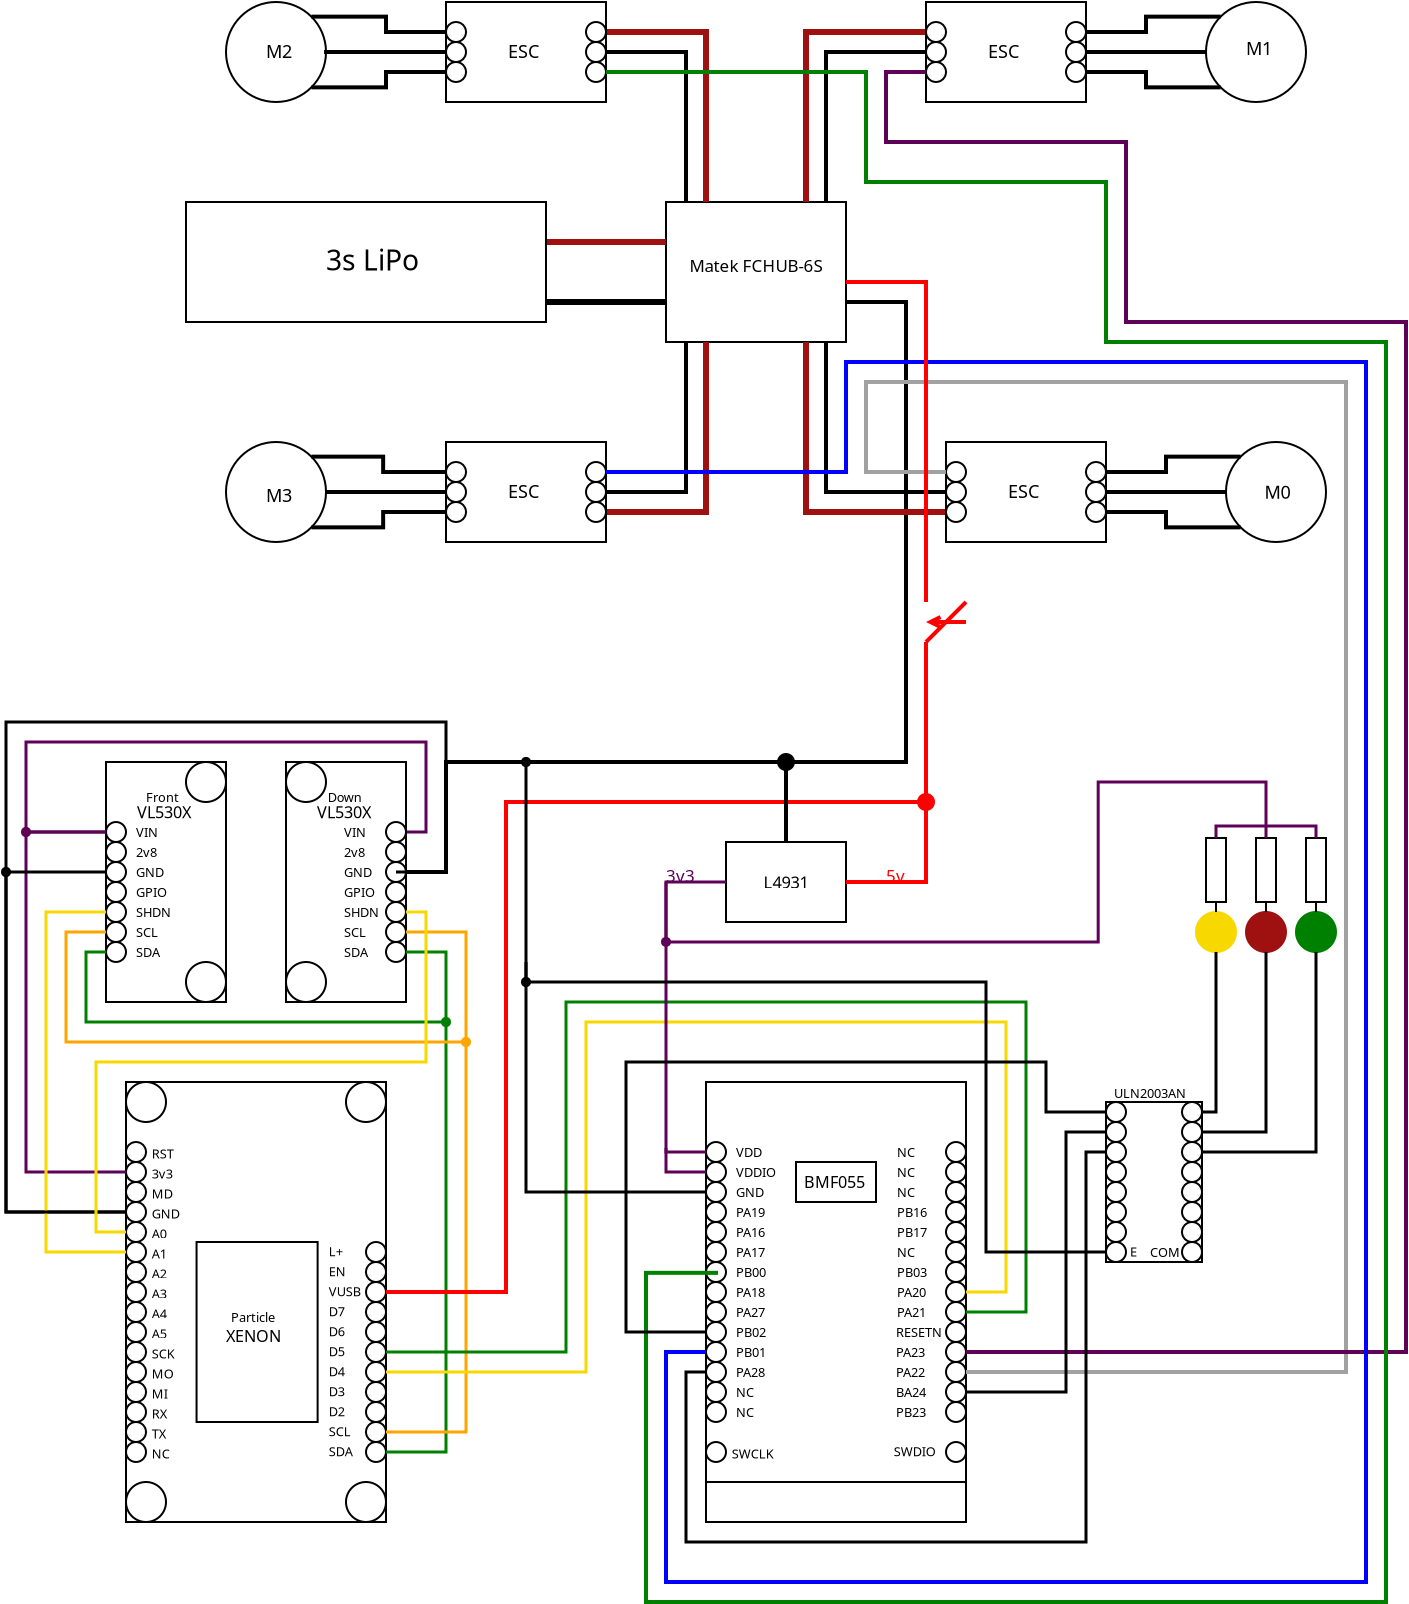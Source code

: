 <?xml version="1.0" encoding="UTF-8"?>
<dia:diagram xmlns:dia="http://www.lysator.liu.se/~alla/dia/">
  <dia:layer name="Hintergrund" visible="true" connectable="true" active="true">
    <dia:group>
      <dia:attribute name="meta">
        <dia:composite type="dict"/>
      </dia:attribute>
      <dia:attribute name="matrix"/>
      <dia:object type="Standard - Box" version="0" id="O0">
        <dia:attribute name="obj_pos">
          <dia:point val="7,56"/>
        </dia:attribute>
        <dia:attribute name="obj_bb">
          <dia:rectangle val="6.95,55.95;20.05,78.05"/>
        </dia:attribute>
        <dia:attribute name="elem_corner">
          <dia:point val="7,56"/>
        </dia:attribute>
        <dia:attribute name="elem_width">
          <dia:real val="13"/>
        </dia:attribute>
        <dia:attribute name="elem_height">
          <dia:real val="22"/>
        </dia:attribute>
        <dia:attribute name="show_background">
          <dia:boolean val="true"/>
        </dia:attribute>
      </dia:object>
      <dia:object type="Standard - Ellipse" version="0" id="O1">
        <dia:attribute name="obj_pos">
          <dia:point val="7,59"/>
        </dia:attribute>
        <dia:attribute name="obj_bb">
          <dia:rectangle val="6.95,58.95;8.05,60.05"/>
        </dia:attribute>
        <dia:attribute name="elem_corner">
          <dia:point val="7,59"/>
        </dia:attribute>
        <dia:attribute name="elem_width">
          <dia:real val="1"/>
        </dia:attribute>
        <dia:attribute name="elem_height">
          <dia:real val="1"/>
        </dia:attribute>
      </dia:object>
      <dia:object type="Standard - Ellipse" version="0" id="O2">
        <dia:attribute name="obj_pos">
          <dia:point val="7,60"/>
        </dia:attribute>
        <dia:attribute name="obj_bb">
          <dia:rectangle val="6.95,59.95;8.05,61.05"/>
        </dia:attribute>
        <dia:attribute name="elem_corner">
          <dia:point val="7,60"/>
        </dia:attribute>
        <dia:attribute name="elem_width">
          <dia:real val="1"/>
        </dia:attribute>
        <dia:attribute name="elem_height">
          <dia:real val="1"/>
        </dia:attribute>
      </dia:object>
      <dia:object type="Standard - Ellipse" version="0" id="O3">
        <dia:attribute name="obj_pos">
          <dia:point val="7,61"/>
        </dia:attribute>
        <dia:attribute name="obj_bb">
          <dia:rectangle val="6.95,60.95;8.05,62.05"/>
        </dia:attribute>
        <dia:attribute name="elem_corner">
          <dia:point val="7,61"/>
        </dia:attribute>
        <dia:attribute name="elem_width">
          <dia:real val="1"/>
        </dia:attribute>
        <dia:attribute name="elem_height">
          <dia:real val="1"/>
        </dia:attribute>
      </dia:object>
      <dia:object type="Standard - Ellipse" version="0" id="O4">
        <dia:attribute name="obj_pos">
          <dia:point val="7,62"/>
        </dia:attribute>
        <dia:attribute name="obj_bb">
          <dia:rectangle val="6.95,61.95;8.05,63.05"/>
        </dia:attribute>
        <dia:attribute name="elem_corner">
          <dia:point val="7,62"/>
        </dia:attribute>
        <dia:attribute name="elem_width">
          <dia:real val="1"/>
        </dia:attribute>
        <dia:attribute name="elem_height">
          <dia:real val="1"/>
        </dia:attribute>
      </dia:object>
      <dia:object type="Standard - Ellipse" version="0" id="O5">
        <dia:attribute name="obj_pos">
          <dia:point val="7,63"/>
        </dia:attribute>
        <dia:attribute name="obj_bb">
          <dia:rectangle val="6.95,62.95;8.05,64.05"/>
        </dia:attribute>
        <dia:attribute name="elem_corner">
          <dia:point val="7,63"/>
        </dia:attribute>
        <dia:attribute name="elem_width">
          <dia:real val="1"/>
        </dia:attribute>
        <dia:attribute name="elem_height">
          <dia:real val="1"/>
        </dia:attribute>
      </dia:object>
      <dia:object type="Standard - Ellipse" version="0" id="O6">
        <dia:attribute name="obj_pos">
          <dia:point val="7,64"/>
        </dia:attribute>
        <dia:attribute name="obj_bb">
          <dia:rectangle val="6.95,63.95;8.05,65.05"/>
        </dia:attribute>
        <dia:attribute name="elem_corner">
          <dia:point val="7,64"/>
        </dia:attribute>
        <dia:attribute name="elem_width">
          <dia:real val="1"/>
        </dia:attribute>
        <dia:attribute name="elem_height">
          <dia:real val="1"/>
        </dia:attribute>
      </dia:object>
      <dia:object type="Standard - Ellipse" version="0" id="O7">
        <dia:attribute name="obj_pos">
          <dia:point val="7,65"/>
        </dia:attribute>
        <dia:attribute name="obj_bb">
          <dia:rectangle val="6.95,64.95;8.05,66.05"/>
        </dia:attribute>
        <dia:attribute name="elem_corner">
          <dia:point val="7,65"/>
        </dia:attribute>
        <dia:attribute name="elem_width">
          <dia:real val="1"/>
        </dia:attribute>
        <dia:attribute name="elem_height">
          <dia:real val="1"/>
        </dia:attribute>
      </dia:object>
      <dia:object type="Standard - Ellipse" version="0" id="O8">
        <dia:attribute name="obj_pos">
          <dia:point val="7,66"/>
        </dia:attribute>
        <dia:attribute name="obj_bb">
          <dia:rectangle val="6.95,65.95;8.05,67.05"/>
        </dia:attribute>
        <dia:attribute name="elem_corner">
          <dia:point val="7,66"/>
        </dia:attribute>
        <dia:attribute name="elem_width">
          <dia:real val="1"/>
        </dia:attribute>
        <dia:attribute name="elem_height">
          <dia:real val="1"/>
        </dia:attribute>
      </dia:object>
      <dia:object type="Standard - Ellipse" version="0" id="O9">
        <dia:attribute name="obj_pos">
          <dia:point val="7,67"/>
        </dia:attribute>
        <dia:attribute name="obj_bb">
          <dia:rectangle val="6.95,66.95;8.05,68.05"/>
        </dia:attribute>
        <dia:attribute name="elem_corner">
          <dia:point val="7,67"/>
        </dia:attribute>
        <dia:attribute name="elem_width">
          <dia:real val="1"/>
        </dia:attribute>
        <dia:attribute name="elem_height">
          <dia:real val="1"/>
        </dia:attribute>
      </dia:object>
      <dia:object type="Standard - Ellipse" version="0" id="O10">
        <dia:attribute name="obj_pos">
          <dia:point val="7,68"/>
        </dia:attribute>
        <dia:attribute name="obj_bb">
          <dia:rectangle val="6.95,67.95;8.05,69.05"/>
        </dia:attribute>
        <dia:attribute name="elem_corner">
          <dia:point val="7,68"/>
        </dia:attribute>
        <dia:attribute name="elem_width">
          <dia:real val="1"/>
        </dia:attribute>
        <dia:attribute name="elem_height">
          <dia:real val="1"/>
        </dia:attribute>
      </dia:object>
      <dia:object type="Standard - Ellipse" version="0" id="O11">
        <dia:attribute name="obj_pos">
          <dia:point val="7,69"/>
        </dia:attribute>
        <dia:attribute name="obj_bb">
          <dia:rectangle val="6.95,68.95;8.05,70.05"/>
        </dia:attribute>
        <dia:attribute name="elem_corner">
          <dia:point val="7,69"/>
        </dia:attribute>
        <dia:attribute name="elem_width">
          <dia:real val="1"/>
        </dia:attribute>
        <dia:attribute name="elem_height">
          <dia:real val="1"/>
        </dia:attribute>
      </dia:object>
      <dia:object type="Standard - Ellipse" version="0" id="O12">
        <dia:attribute name="obj_pos">
          <dia:point val="7,70"/>
        </dia:attribute>
        <dia:attribute name="obj_bb">
          <dia:rectangle val="6.95,69.95;8.05,71.05"/>
        </dia:attribute>
        <dia:attribute name="elem_corner">
          <dia:point val="7,70"/>
        </dia:attribute>
        <dia:attribute name="elem_width">
          <dia:real val="1"/>
        </dia:attribute>
        <dia:attribute name="elem_height">
          <dia:real val="1"/>
        </dia:attribute>
      </dia:object>
      <dia:object type="Standard - Ellipse" version="0" id="O13">
        <dia:attribute name="obj_pos">
          <dia:point val="7,71"/>
        </dia:attribute>
        <dia:attribute name="obj_bb">
          <dia:rectangle val="6.95,70.95;8.05,72.05"/>
        </dia:attribute>
        <dia:attribute name="elem_corner">
          <dia:point val="7,71"/>
        </dia:attribute>
        <dia:attribute name="elem_width">
          <dia:real val="1"/>
        </dia:attribute>
        <dia:attribute name="elem_height">
          <dia:real val="1"/>
        </dia:attribute>
      </dia:object>
      <dia:object type="Standard - Ellipse" version="0" id="O14">
        <dia:attribute name="obj_pos">
          <dia:point val="7,72"/>
        </dia:attribute>
        <dia:attribute name="obj_bb">
          <dia:rectangle val="6.95,71.95;8.05,73.05"/>
        </dia:attribute>
        <dia:attribute name="elem_corner">
          <dia:point val="7,72"/>
        </dia:attribute>
        <dia:attribute name="elem_width">
          <dia:real val="1"/>
        </dia:attribute>
        <dia:attribute name="elem_height">
          <dia:real val="1"/>
        </dia:attribute>
      </dia:object>
      <dia:object type="Standard - Ellipse" version="0" id="O15">
        <dia:attribute name="obj_pos">
          <dia:point val="7,73"/>
        </dia:attribute>
        <dia:attribute name="obj_bb">
          <dia:rectangle val="6.95,72.95;8.05,74.05"/>
        </dia:attribute>
        <dia:attribute name="elem_corner">
          <dia:point val="7,73"/>
        </dia:attribute>
        <dia:attribute name="elem_width">
          <dia:real val="1"/>
        </dia:attribute>
        <dia:attribute name="elem_height">
          <dia:real val="1"/>
        </dia:attribute>
      </dia:object>
      <dia:object type="Standard - Ellipse" version="0" id="O16">
        <dia:attribute name="obj_pos">
          <dia:point val="7,74"/>
        </dia:attribute>
        <dia:attribute name="obj_bb">
          <dia:rectangle val="6.95,73.95;8.05,75.05"/>
        </dia:attribute>
        <dia:attribute name="elem_corner">
          <dia:point val="7,74"/>
        </dia:attribute>
        <dia:attribute name="elem_width">
          <dia:real val="1"/>
        </dia:attribute>
        <dia:attribute name="elem_height">
          <dia:real val="1"/>
        </dia:attribute>
      </dia:object>
      <dia:object type="Standard - Ellipse" version="0" id="O17">
        <dia:attribute name="obj_pos">
          <dia:point val="7,76"/>
        </dia:attribute>
        <dia:attribute name="obj_bb">
          <dia:rectangle val="6.95,75.95;9.05,78.05"/>
        </dia:attribute>
        <dia:attribute name="elem_corner">
          <dia:point val="7,76"/>
        </dia:attribute>
        <dia:attribute name="elem_width">
          <dia:real val="2"/>
        </dia:attribute>
        <dia:attribute name="elem_height">
          <dia:real val="2"/>
        </dia:attribute>
      </dia:object>
      <dia:object type="Standard - Ellipse" version="0" id="O18">
        <dia:attribute name="obj_pos">
          <dia:point val="18,76"/>
        </dia:attribute>
        <dia:attribute name="obj_bb">
          <dia:rectangle val="17.95,75.95;20.05,78.05"/>
        </dia:attribute>
        <dia:attribute name="elem_corner">
          <dia:point val="18,76"/>
        </dia:attribute>
        <dia:attribute name="elem_width">
          <dia:real val="2"/>
        </dia:attribute>
        <dia:attribute name="elem_height">
          <dia:real val="2"/>
        </dia:attribute>
      </dia:object>
      <dia:object type="Standard - Ellipse" version="0" id="O19">
        <dia:attribute name="obj_pos">
          <dia:point val="7,56"/>
        </dia:attribute>
        <dia:attribute name="obj_bb">
          <dia:rectangle val="6.95,55.95;9.05,58.05"/>
        </dia:attribute>
        <dia:attribute name="elem_corner">
          <dia:point val="7,56"/>
        </dia:attribute>
        <dia:attribute name="elem_width">
          <dia:real val="2"/>
        </dia:attribute>
        <dia:attribute name="elem_height">
          <dia:real val="2"/>
        </dia:attribute>
      </dia:object>
      <dia:object type="Standard - Ellipse" version="0" id="O20">
        <dia:attribute name="obj_pos">
          <dia:point val="18,56"/>
        </dia:attribute>
        <dia:attribute name="obj_bb">
          <dia:rectangle val="17.95,55.95;20.05,58.05"/>
        </dia:attribute>
        <dia:attribute name="elem_corner">
          <dia:point val="18,56"/>
        </dia:attribute>
        <dia:attribute name="elem_width">
          <dia:real val="2"/>
        </dia:attribute>
        <dia:attribute name="elem_height">
          <dia:real val="2"/>
        </dia:attribute>
      </dia:object>
      <dia:object type="Standard - Ellipse" version="0" id="O21">
        <dia:attribute name="obj_pos">
          <dia:point val="19,65"/>
        </dia:attribute>
        <dia:attribute name="obj_bb">
          <dia:rectangle val="18.95,64.95;20.05,66.05"/>
        </dia:attribute>
        <dia:attribute name="elem_corner">
          <dia:point val="19,65"/>
        </dia:attribute>
        <dia:attribute name="elem_width">
          <dia:real val="1"/>
        </dia:attribute>
        <dia:attribute name="elem_height">
          <dia:real val="1"/>
        </dia:attribute>
      </dia:object>
      <dia:object type="Standard - Ellipse" version="0" id="O22">
        <dia:attribute name="obj_pos">
          <dia:point val="19,66"/>
        </dia:attribute>
        <dia:attribute name="obj_bb">
          <dia:rectangle val="18.95,65.95;20.05,67.05"/>
        </dia:attribute>
        <dia:attribute name="elem_corner">
          <dia:point val="19,66"/>
        </dia:attribute>
        <dia:attribute name="elem_width">
          <dia:real val="1"/>
        </dia:attribute>
        <dia:attribute name="elem_height">
          <dia:real val="1"/>
        </dia:attribute>
      </dia:object>
      <dia:object type="Standard - Ellipse" version="0" id="O23">
        <dia:attribute name="obj_pos">
          <dia:point val="19,67"/>
        </dia:attribute>
        <dia:attribute name="obj_bb">
          <dia:rectangle val="18.95,66.95;20.05,68.05"/>
        </dia:attribute>
        <dia:attribute name="elem_corner">
          <dia:point val="19,67"/>
        </dia:attribute>
        <dia:attribute name="elem_width">
          <dia:real val="1"/>
        </dia:attribute>
        <dia:attribute name="elem_height">
          <dia:real val="1"/>
        </dia:attribute>
      </dia:object>
      <dia:object type="Standard - Ellipse" version="0" id="O24">
        <dia:attribute name="obj_pos">
          <dia:point val="19,68"/>
        </dia:attribute>
        <dia:attribute name="obj_bb">
          <dia:rectangle val="18.95,67.95;20.05,69.05"/>
        </dia:attribute>
        <dia:attribute name="elem_corner">
          <dia:point val="19,68"/>
        </dia:attribute>
        <dia:attribute name="elem_width">
          <dia:real val="1"/>
        </dia:attribute>
        <dia:attribute name="elem_height">
          <dia:real val="1"/>
        </dia:attribute>
      </dia:object>
      <dia:object type="Standard - Ellipse" version="0" id="O25">
        <dia:attribute name="obj_pos">
          <dia:point val="19,69"/>
        </dia:attribute>
        <dia:attribute name="obj_bb">
          <dia:rectangle val="18.95,68.95;20.05,70.05"/>
        </dia:attribute>
        <dia:attribute name="elem_corner">
          <dia:point val="19,69"/>
        </dia:attribute>
        <dia:attribute name="elem_width">
          <dia:real val="1"/>
        </dia:attribute>
        <dia:attribute name="elem_height">
          <dia:real val="1"/>
        </dia:attribute>
      </dia:object>
      <dia:object type="Standard - Ellipse" version="0" id="O26">
        <dia:attribute name="obj_pos">
          <dia:point val="19,70"/>
        </dia:attribute>
        <dia:attribute name="obj_bb">
          <dia:rectangle val="18.95,69.95;20.05,71.05"/>
        </dia:attribute>
        <dia:attribute name="elem_corner">
          <dia:point val="19,70"/>
        </dia:attribute>
        <dia:attribute name="elem_width">
          <dia:real val="1"/>
        </dia:attribute>
        <dia:attribute name="elem_height">
          <dia:real val="1"/>
        </dia:attribute>
      </dia:object>
      <dia:object type="Standard - Ellipse" version="0" id="O27">
        <dia:attribute name="obj_pos">
          <dia:point val="19,71"/>
        </dia:attribute>
        <dia:attribute name="obj_bb">
          <dia:rectangle val="18.95,70.95;20.05,72.05"/>
        </dia:attribute>
        <dia:attribute name="elem_corner">
          <dia:point val="19,71"/>
        </dia:attribute>
        <dia:attribute name="elem_width">
          <dia:real val="1"/>
        </dia:attribute>
        <dia:attribute name="elem_height">
          <dia:real val="1"/>
        </dia:attribute>
      </dia:object>
      <dia:object type="Standard - Ellipse" version="0" id="O28">
        <dia:attribute name="obj_pos">
          <dia:point val="19,72"/>
        </dia:attribute>
        <dia:attribute name="obj_bb">
          <dia:rectangle val="18.95,71.95;20.05,73.05"/>
        </dia:attribute>
        <dia:attribute name="elem_corner">
          <dia:point val="19,72"/>
        </dia:attribute>
        <dia:attribute name="elem_width">
          <dia:real val="1"/>
        </dia:attribute>
        <dia:attribute name="elem_height">
          <dia:real val="1"/>
        </dia:attribute>
      </dia:object>
      <dia:object type="Standard - Ellipse" version="0" id="O29">
        <dia:attribute name="obj_pos">
          <dia:point val="19,73"/>
        </dia:attribute>
        <dia:attribute name="obj_bb">
          <dia:rectangle val="18.95,72.95;20.05,74.05"/>
        </dia:attribute>
        <dia:attribute name="elem_corner">
          <dia:point val="19,73"/>
        </dia:attribute>
        <dia:attribute name="elem_width">
          <dia:real val="1"/>
        </dia:attribute>
        <dia:attribute name="elem_height">
          <dia:real val="1"/>
        </dia:attribute>
        <dia:connections>
          <dia:connection handle="0" to="O0" connection="8"/>
        </dia:connections>
      </dia:object>
      <dia:object type="Standard - Ellipse" version="0" id="O30">
        <dia:attribute name="obj_pos">
          <dia:point val="19,74"/>
        </dia:attribute>
        <dia:attribute name="obj_bb">
          <dia:rectangle val="18.95,73.95;20.05,75.05"/>
        </dia:attribute>
        <dia:attribute name="elem_corner">
          <dia:point val="19,74"/>
        </dia:attribute>
        <dia:attribute name="elem_width">
          <dia:real val="1"/>
        </dia:attribute>
        <dia:attribute name="elem_height">
          <dia:real val="1"/>
        </dia:attribute>
        <dia:connections>
          <dia:connection handle="0" to="O0" connection="8"/>
        </dia:connections>
      </dia:object>
      <dia:object type="Standard - Text" version="1" id="O31">
        <dia:attribute name="obj_pos">
          <dia:point val="13.5,67"/>
        </dia:attribute>
        <dia:attribute name="obj_bb">
          <dia:rectangle val="13.5,66.405;13.5,67.153"/>
        </dia:attribute>
        <dia:attribute name="text">
          <dia:composite type="text">
            <dia:attribute name="string">
              <dia:string>##</dia:string>
            </dia:attribute>
            <dia:attribute name="font">
              <dia:font family="sans" style="0" name="Helvetica"/>
            </dia:attribute>
            <dia:attribute name="height">
              <dia:real val="0.8"/>
            </dia:attribute>
            <dia:attribute name="pos">
              <dia:point val="13.5,67"/>
            </dia:attribute>
            <dia:attribute name="color">
              <dia:color val="#000000ff"/>
            </dia:attribute>
            <dia:attribute name="alignment">
              <dia:enum val="0"/>
            </dia:attribute>
          </dia:composite>
        </dia:attribute>
        <dia:attribute name="valign">
          <dia:enum val="3"/>
        </dia:attribute>
        <dia:connections>
          <dia:connection handle="0" to="O0" connection="8"/>
        </dia:connections>
      </dia:object>
      <dia:object type="Standard - Text" version="1" id="O32">
        <dia:attribute name="obj_pos">
          <dia:point val="13.5,67"/>
        </dia:attribute>
        <dia:attribute name="obj_bb">
          <dia:rectangle val="13.5,66.405;13.5,67.153"/>
        </dia:attribute>
        <dia:attribute name="text">
          <dia:composite type="text">
            <dia:attribute name="string">
              <dia:string>##</dia:string>
            </dia:attribute>
            <dia:attribute name="font">
              <dia:font family="sans" style="0" name="Helvetica"/>
            </dia:attribute>
            <dia:attribute name="height">
              <dia:real val="0.8"/>
            </dia:attribute>
            <dia:attribute name="pos">
              <dia:point val="13.5,67"/>
            </dia:attribute>
            <dia:attribute name="color">
              <dia:color val="#000000ff"/>
            </dia:attribute>
            <dia:attribute name="alignment">
              <dia:enum val="0"/>
            </dia:attribute>
          </dia:composite>
        </dia:attribute>
        <dia:attribute name="valign">
          <dia:enum val="3"/>
        </dia:attribute>
      </dia:object>
      <dia:object type="Standard - Text" version="1" id="O33">
        <dia:attribute name="obj_pos">
          <dia:point val="13.5,67"/>
        </dia:attribute>
        <dia:attribute name="obj_bb">
          <dia:rectangle val="13.5,66.405;13.5,67.153"/>
        </dia:attribute>
        <dia:attribute name="text">
          <dia:composite type="text">
            <dia:attribute name="string">
              <dia:string>##</dia:string>
            </dia:attribute>
            <dia:attribute name="font">
              <dia:font family="sans" style="0" name="Helvetica"/>
            </dia:attribute>
            <dia:attribute name="height">
              <dia:real val="0.8"/>
            </dia:attribute>
            <dia:attribute name="pos">
              <dia:point val="13.5,67"/>
            </dia:attribute>
            <dia:attribute name="color">
              <dia:color val="#000000ff"/>
            </dia:attribute>
            <dia:attribute name="alignment">
              <dia:enum val="0"/>
            </dia:attribute>
          </dia:composite>
        </dia:attribute>
        <dia:attribute name="valign">
          <dia:enum val="3"/>
        </dia:attribute>
      </dia:object>
      <dia:object type="Standard - Text" version="1" id="O34">
        <dia:attribute name="obj_pos">
          <dia:point val="19,74"/>
        </dia:attribute>
        <dia:attribute name="obj_bb">
          <dia:rectangle val="19,73.405;19,74.153"/>
        </dia:attribute>
        <dia:attribute name="text">
          <dia:composite type="text">
            <dia:attribute name="string">
              <dia:string>##</dia:string>
            </dia:attribute>
            <dia:attribute name="font">
              <dia:font family="sans" style="0" name="Helvetica"/>
            </dia:attribute>
            <dia:attribute name="height">
              <dia:real val="0.8"/>
            </dia:attribute>
            <dia:attribute name="pos">
              <dia:point val="19,74"/>
            </dia:attribute>
            <dia:attribute name="color">
              <dia:color val="#000000ff"/>
            </dia:attribute>
            <dia:attribute name="alignment">
              <dia:enum val="0"/>
            </dia:attribute>
          </dia:composite>
        </dia:attribute>
        <dia:attribute name="valign">
          <dia:enum val="3"/>
        </dia:attribute>
      </dia:object>
      <dia:object type="Standard - Text" version="1" id="O35">
        <dia:attribute name="obj_pos">
          <dia:point val="17.141,74.717"/>
        </dia:attribute>
        <dia:attribute name="obj_bb">
          <dia:rectangle val="17.141,74.122;18.469,74.87"/>
        </dia:attribute>
        <dia:attribute name="text">
          <dia:composite type="text">
            <dia:attribute name="string">
              <dia:string>#SDA#</dia:string>
            </dia:attribute>
            <dia:attribute name="font">
              <dia:font family="sans" style="0" name="Helvetica"/>
            </dia:attribute>
            <dia:attribute name="height">
              <dia:real val="0.8"/>
            </dia:attribute>
            <dia:attribute name="pos">
              <dia:point val="17.141,74.717"/>
            </dia:attribute>
            <dia:attribute name="color">
              <dia:color val="#000000ff"/>
            </dia:attribute>
            <dia:attribute name="alignment">
              <dia:enum val="0"/>
            </dia:attribute>
          </dia:composite>
        </dia:attribute>
        <dia:attribute name="valign">
          <dia:enum val="3"/>
        </dia:attribute>
      </dia:object>
      <dia:object type="Standard - Text" version="1" id="O36">
        <dia:attribute name="obj_pos">
          <dia:point val="17.141,73.717"/>
        </dia:attribute>
        <dia:attribute name="obj_bb">
          <dia:rectangle val="17.141,73.122;18.354,73.87"/>
        </dia:attribute>
        <dia:attribute name="text">
          <dia:composite type="text">
            <dia:attribute name="string">
              <dia:string>#SCL#</dia:string>
            </dia:attribute>
            <dia:attribute name="font">
              <dia:font family="sans" style="0" name="Helvetica"/>
            </dia:attribute>
            <dia:attribute name="height">
              <dia:real val="0.8"/>
            </dia:attribute>
            <dia:attribute name="pos">
              <dia:point val="17.141,73.717"/>
            </dia:attribute>
            <dia:attribute name="color">
              <dia:color val="#000000ff"/>
            </dia:attribute>
            <dia:attribute name="alignment">
              <dia:enum val="0"/>
            </dia:attribute>
          </dia:composite>
        </dia:attribute>
        <dia:attribute name="valign">
          <dia:enum val="3"/>
        </dia:attribute>
      </dia:object>
      <dia:object type="Standard - Text" version="1" id="O37">
        <dia:attribute name="obj_pos">
          <dia:point val="17.141,72.717"/>
        </dia:attribute>
        <dia:attribute name="obj_bb">
          <dia:rectangle val="17.141,72.122;18.041,72.87"/>
        </dia:attribute>
        <dia:attribute name="text">
          <dia:composite type="text">
            <dia:attribute name="string">
              <dia:string>#D2#</dia:string>
            </dia:attribute>
            <dia:attribute name="font">
              <dia:font family="sans" style="0" name="Helvetica"/>
            </dia:attribute>
            <dia:attribute name="height">
              <dia:real val="0.8"/>
            </dia:attribute>
            <dia:attribute name="pos">
              <dia:point val="17.141,72.717"/>
            </dia:attribute>
            <dia:attribute name="color">
              <dia:color val="#000000ff"/>
            </dia:attribute>
            <dia:attribute name="alignment">
              <dia:enum val="0"/>
            </dia:attribute>
          </dia:composite>
        </dia:attribute>
        <dia:attribute name="valign">
          <dia:enum val="3"/>
        </dia:attribute>
      </dia:object>
      <dia:object type="Standard - Text" version="1" id="O38">
        <dia:attribute name="obj_pos">
          <dia:point val="17.141,71.717"/>
        </dia:attribute>
        <dia:attribute name="obj_bb">
          <dia:rectangle val="17.141,71.122;18.041,71.87"/>
        </dia:attribute>
        <dia:attribute name="text">
          <dia:composite type="text">
            <dia:attribute name="string">
              <dia:string>#D3#</dia:string>
            </dia:attribute>
            <dia:attribute name="font">
              <dia:font family="sans" style="0" name="Helvetica"/>
            </dia:attribute>
            <dia:attribute name="height">
              <dia:real val="0.8"/>
            </dia:attribute>
            <dia:attribute name="pos">
              <dia:point val="17.141,71.717"/>
            </dia:attribute>
            <dia:attribute name="color">
              <dia:color val="#000000ff"/>
            </dia:attribute>
            <dia:attribute name="alignment">
              <dia:enum val="0"/>
            </dia:attribute>
          </dia:composite>
        </dia:attribute>
        <dia:attribute name="valign">
          <dia:enum val="3"/>
        </dia:attribute>
      </dia:object>
      <dia:object type="Standard - Text" version="1" id="O39">
        <dia:attribute name="obj_pos">
          <dia:point val="17.141,70.717"/>
        </dia:attribute>
        <dia:attribute name="obj_bb">
          <dia:rectangle val="17.141,70.122;18.041,70.87"/>
        </dia:attribute>
        <dia:attribute name="text">
          <dia:composite type="text">
            <dia:attribute name="string">
              <dia:string>#D4#</dia:string>
            </dia:attribute>
            <dia:attribute name="font">
              <dia:font family="sans" style="0" name="Helvetica"/>
            </dia:attribute>
            <dia:attribute name="height">
              <dia:real val="0.8"/>
            </dia:attribute>
            <dia:attribute name="pos">
              <dia:point val="17.141,70.717"/>
            </dia:attribute>
            <dia:attribute name="color">
              <dia:color val="#000000ff"/>
            </dia:attribute>
            <dia:attribute name="alignment">
              <dia:enum val="0"/>
            </dia:attribute>
          </dia:composite>
        </dia:attribute>
        <dia:attribute name="valign">
          <dia:enum val="3"/>
        </dia:attribute>
      </dia:object>
      <dia:object type="Standard - Text" version="1" id="O40">
        <dia:attribute name="obj_pos">
          <dia:point val="17.141,69.717"/>
        </dia:attribute>
        <dia:attribute name="obj_bb">
          <dia:rectangle val="17.141,69.122;18.041,69.87"/>
        </dia:attribute>
        <dia:attribute name="text">
          <dia:composite type="text">
            <dia:attribute name="string">
              <dia:string>#D5#</dia:string>
            </dia:attribute>
            <dia:attribute name="font">
              <dia:font family="sans" style="0" name="Helvetica"/>
            </dia:attribute>
            <dia:attribute name="height">
              <dia:real val="0.8"/>
            </dia:attribute>
            <dia:attribute name="pos">
              <dia:point val="17.141,69.717"/>
            </dia:attribute>
            <dia:attribute name="color">
              <dia:color val="#000000ff"/>
            </dia:attribute>
            <dia:attribute name="alignment">
              <dia:enum val="0"/>
            </dia:attribute>
          </dia:composite>
        </dia:attribute>
        <dia:attribute name="valign">
          <dia:enum val="3"/>
        </dia:attribute>
      </dia:object>
      <dia:object type="Standard - Text" version="1" id="O41">
        <dia:attribute name="obj_pos">
          <dia:point val="17.141,68.717"/>
        </dia:attribute>
        <dia:attribute name="obj_bb">
          <dia:rectangle val="17.141,68.122;18.041,68.87"/>
        </dia:attribute>
        <dia:attribute name="text">
          <dia:composite type="text">
            <dia:attribute name="string">
              <dia:string>#D6#</dia:string>
            </dia:attribute>
            <dia:attribute name="font">
              <dia:font family="sans" style="0" name="Helvetica"/>
            </dia:attribute>
            <dia:attribute name="height">
              <dia:real val="0.8"/>
            </dia:attribute>
            <dia:attribute name="pos">
              <dia:point val="17.141,68.717"/>
            </dia:attribute>
            <dia:attribute name="color">
              <dia:color val="#000000ff"/>
            </dia:attribute>
            <dia:attribute name="alignment">
              <dia:enum val="0"/>
            </dia:attribute>
          </dia:composite>
        </dia:attribute>
        <dia:attribute name="valign">
          <dia:enum val="3"/>
        </dia:attribute>
      </dia:object>
      <dia:object type="Standard - Text" version="1" id="O42">
        <dia:attribute name="obj_pos">
          <dia:point val="17.141,67.717"/>
        </dia:attribute>
        <dia:attribute name="obj_bb">
          <dia:rectangle val="17.141,67.122;18.041,67.87"/>
        </dia:attribute>
        <dia:attribute name="text">
          <dia:composite type="text">
            <dia:attribute name="string">
              <dia:string>#D7#</dia:string>
            </dia:attribute>
            <dia:attribute name="font">
              <dia:font family="sans" style="0" name="Helvetica"/>
            </dia:attribute>
            <dia:attribute name="height">
              <dia:real val="0.8"/>
            </dia:attribute>
            <dia:attribute name="pos">
              <dia:point val="17.141,67.717"/>
            </dia:attribute>
            <dia:attribute name="color">
              <dia:color val="#000000ff"/>
            </dia:attribute>
            <dia:attribute name="alignment">
              <dia:enum val="0"/>
            </dia:attribute>
          </dia:composite>
        </dia:attribute>
        <dia:attribute name="valign">
          <dia:enum val="3"/>
        </dia:attribute>
      </dia:object>
      <dia:object type="Standard - Text" version="1" id="O43">
        <dia:attribute name="obj_pos">
          <dia:point val="17.141,66.717"/>
        </dia:attribute>
        <dia:attribute name="obj_bb">
          <dia:rectangle val="17.141,66.122;18.894,66.87"/>
        </dia:attribute>
        <dia:attribute name="text">
          <dia:composite type="text">
            <dia:attribute name="string">
              <dia:string>#VUSB#</dia:string>
            </dia:attribute>
            <dia:attribute name="font">
              <dia:font family="sans" style="0" name="Helvetica"/>
            </dia:attribute>
            <dia:attribute name="height">
              <dia:real val="0.8"/>
            </dia:attribute>
            <dia:attribute name="pos">
              <dia:point val="17.141,66.717"/>
            </dia:attribute>
            <dia:attribute name="color">
              <dia:color val="#000000ff"/>
            </dia:attribute>
            <dia:attribute name="alignment">
              <dia:enum val="0"/>
            </dia:attribute>
          </dia:composite>
        </dia:attribute>
        <dia:attribute name="valign">
          <dia:enum val="3"/>
        </dia:attribute>
      </dia:object>
      <dia:object type="Standard - Text" version="1" id="O44">
        <dia:attribute name="obj_pos">
          <dia:point val="17.141,65.717"/>
        </dia:attribute>
        <dia:attribute name="obj_bb">
          <dia:rectangle val="17.141,65.122;18.026,65.87"/>
        </dia:attribute>
        <dia:attribute name="text">
          <dia:composite type="text">
            <dia:attribute name="string">
              <dia:string>#EN#</dia:string>
            </dia:attribute>
            <dia:attribute name="font">
              <dia:font family="sans" style="0" name="Helvetica"/>
            </dia:attribute>
            <dia:attribute name="height">
              <dia:real val="0.8"/>
            </dia:attribute>
            <dia:attribute name="pos">
              <dia:point val="17.141,65.717"/>
            </dia:attribute>
            <dia:attribute name="color">
              <dia:color val="#000000ff"/>
            </dia:attribute>
            <dia:attribute name="alignment">
              <dia:enum val="0"/>
            </dia:attribute>
          </dia:composite>
        </dia:attribute>
        <dia:attribute name="valign">
          <dia:enum val="3"/>
        </dia:attribute>
      </dia:object>
      <dia:object type="Standard - Ellipse" version="0" id="O45">
        <dia:attribute name="obj_pos">
          <dia:point val="19,64"/>
        </dia:attribute>
        <dia:attribute name="obj_bb">
          <dia:rectangle val="18.95,63.95;20.05,65.05"/>
        </dia:attribute>
        <dia:attribute name="elem_corner">
          <dia:point val="19,64"/>
        </dia:attribute>
        <dia:attribute name="elem_width">
          <dia:real val="1"/>
        </dia:attribute>
        <dia:attribute name="elem_height">
          <dia:real val="1"/>
        </dia:attribute>
      </dia:object>
      <dia:object type="Standard - Text" version="1" id="O46">
        <dia:attribute name="obj_pos">
          <dia:point val="17.141,64.717"/>
        </dia:attribute>
        <dia:attribute name="obj_bb">
          <dia:rectangle val="17.141,64.122;18.036,64.87"/>
        </dia:attribute>
        <dia:attribute name="text">
          <dia:composite type="text">
            <dia:attribute name="string">
              <dia:string>#L+#</dia:string>
            </dia:attribute>
            <dia:attribute name="font">
              <dia:font family="sans" style="0" name="Helvetica"/>
            </dia:attribute>
            <dia:attribute name="height">
              <dia:real val="0.8"/>
            </dia:attribute>
            <dia:attribute name="pos">
              <dia:point val="17.141,64.717"/>
            </dia:attribute>
            <dia:attribute name="color">
              <dia:color val="#000000ff"/>
            </dia:attribute>
            <dia:attribute name="alignment">
              <dia:enum val="0"/>
            </dia:attribute>
          </dia:composite>
        </dia:attribute>
        <dia:attribute name="valign">
          <dia:enum val="3"/>
        </dia:attribute>
      </dia:object>
      <dia:object type="Standard - Text" version="1" id="O47">
        <dia:attribute name="obj_pos">
          <dia:point val="8.293,74.823"/>
        </dia:attribute>
        <dia:attribute name="obj_bb">
          <dia:rectangle val="8.293,74.228;9.22,74.976"/>
        </dia:attribute>
        <dia:attribute name="text">
          <dia:composite type="text">
            <dia:attribute name="string">
              <dia:string>#NC#</dia:string>
            </dia:attribute>
            <dia:attribute name="font">
              <dia:font family="sans" style="0" name="Helvetica"/>
            </dia:attribute>
            <dia:attribute name="height">
              <dia:real val="0.8"/>
            </dia:attribute>
            <dia:attribute name="pos">
              <dia:point val="8.293,74.823"/>
            </dia:attribute>
            <dia:attribute name="color">
              <dia:color val="#000000ff"/>
            </dia:attribute>
            <dia:attribute name="alignment">
              <dia:enum val="0"/>
            </dia:attribute>
          </dia:composite>
        </dia:attribute>
        <dia:attribute name="valign">
          <dia:enum val="3"/>
        </dia:attribute>
      </dia:object>
      <dia:object type="Standard - Text" version="1" id="O48">
        <dia:attribute name="obj_pos">
          <dia:point val="8.293,73.823"/>
        </dia:attribute>
        <dia:attribute name="obj_bb">
          <dia:rectangle val="8.293,73.228;9.12,73.976"/>
        </dia:attribute>
        <dia:attribute name="text">
          <dia:composite type="text">
            <dia:attribute name="string">
              <dia:string>#TX#</dia:string>
            </dia:attribute>
            <dia:attribute name="font">
              <dia:font family="sans" style="0" name="Helvetica"/>
            </dia:attribute>
            <dia:attribute name="height">
              <dia:real val="0.8"/>
            </dia:attribute>
            <dia:attribute name="pos">
              <dia:point val="8.293,73.823"/>
            </dia:attribute>
            <dia:attribute name="color">
              <dia:color val="#000000ff"/>
            </dia:attribute>
            <dia:attribute name="alignment">
              <dia:enum val="0"/>
            </dia:attribute>
          </dia:composite>
        </dia:attribute>
        <dia:attribute name="valign">
          <dia:enum val="3"/>
        </dia:attribute>
      </dia:object>
      <dia:object type="Standard - Text" version="1" id="O49">
        <dia:attribute name="obj_pos">
          <dia:point val="8.293,72.823"/>
        </dia:attribute>
        <dia:attribute name="obj_bb">
          <dia:rectangle val="8.293,72.228;9.175,72.976"/>
        </dia:attribute>
        <dia:attribute name="text">
          <dia:composite type="text">
            <dia:attribute name="string">
              <dia:string>#RX#</dia:string>
            </dia:attribute>
            <dia:attribute name="font">
              <dia:font family="sans" style="0" name="Helvetica"/>
            </dia:attribute>
            <dia:attribute name="height">
              <dia:real val="0.8"/>
            </dia:attribute>
            <dia:attribute name="pos">
              <dia:point val="8.293,72.823"/>
            </dia:attribute>
            <dia:attribute name="color">
              <dia:color val="#000000ff"/>
            </dia:attribute>
            <dia:attribute name="alignment">
              <dia:enum val="0"/>
            </dia:attribute>
          </dia:composite>
        </dia:attribute>
        <dia:attribute name="valign">
          <dia:enum val="3"/>
        </dia:attribute>
      </dia:object>
      <dia:object type="Standard - Text" version="1" id="O50">
        <dia:attribute name="obj_pos">
          <dia:point val="8.293,71.823"/>
        </dia:attribute>
        <dia:attribute name="obj_bb">
          <dia:rectangle val="8.293,71.228;9.035,71.976"/>
        </dia:attribute>
        <dia:attribute name="text">
          <dia:composite type="text">
            <dia:attribute name="string">
              <dia:string>#MI#</dia:string>
            </dia:attribute>
            <dia:attribute name="font">
              <dia:font family="sans" style="0" name="Helvetica"/>
            </dia:attribute>
            <dia:attribute name="height">
              <dia:real val="0.8"/>
            </dia:attribute>
            <dia:attribute name="pos">
              <dia:point val="8.293,71.823"/>
            </dia:attribute>
            <dia:attribute name="color">
              <dia:color val="#000000ff"/>
            </dia:attribute>
            <dia:attribute name="alignment">
              <dia:enum val="0"/>
            </dia:attribute>
          </dia:composite>
        </dia:attribute>
        <dia:attribute name="valign">
          <dia:enum val="3"/>
        </dia:attribute>
      </dia:object>
      <dia:object type="Standard - Text" version="1" id="O51">
        <dia:attribute name="obj_pos">
          <dia:point val="8.293,70.823"/>
        </dia:attribute>
        <dia:attribute name="obj_bb">
          <dia:rectangle val="8.293,70.228;9.35,70.976"/>
        </dia:attribute>
        <dia:attribute name="text">
          <dia:composite type="text">
            <dia:attribute name="string">
              <dia:string>#MO#</dia:string>
            </dia:attribute>
            <dia:attribute name="font">
              <dia:font family="sans" style="0" name="Helvetica"/>
            </dia:attribute>
            <dia:attribute name="height">
              <dia:real val="0.8"/>
            </dia:attribute>
            <dia:attribute name="pos">
              <dia:point val="8.293,70.823"/>
            </dia:attribute>
            <dia:attribute name="color">
              <dia:color val="#000000ff"/>
            </dia:attribute>
            <dia:attribute name="alignment">
              <dia:enum val="0"/>
            </dia:attribute>
          </dia:composite>
        </dia:attribute>
        <dia:attribute name="valign">
          <dia:enum val="3"/>
        </dia:attribute>
      </dia:object>
      <dia:object type="Standard - Text" version="1" id="O52">
        <dia:attribute name="obj_pos">
          <dia:point val="8.293,69.823"/>
        </dia:attribute>
        <dia:attribute name="obj_bb">
          <dia:rectangle val="8.293,69.228;9.583,69.976"/>
        </dia:attribute>
        <dia:attribute name="text">
          <dia:composite type="text">
            <dia:attribute name="string">
              <dia:string>#SCK#</dia:string>
            </dia:attribute>
            <dia:attribute name="font">
              <dia:font family="sans" style="0" name="Helvetica"/>
            </dia:attribute>
            <dia:attribute name="height">
              <dia:real val="0.8"/>
            </dia:attribute>
            <dia:attribute name="pos">
              <dia:point val="8.293,69.823"/>
            </dia:attribute>
            <dia:attribute name="color">
              <dia:color val="#000000ff"/>
            </dia:attribute>
            <dia:attribute name="alignment">
              <dia:enum val="0"/>
            </dia:attribute>
          </dia:composite>
        </dia:attribute>
        <dia:attribute name="valign">
          <dia:enum val="3"/>
        </dia:attribute>
      </dia:object>
      <dia:object type="Standard - Text" version="1" id="O53">
        <dia:attribute name="obj_pos">
          <dia:point val="8.293,68.823"/>
        </dia:attribute>
        <dia:attribute name="obj_bb">
          <dia:rectangle val="8.293,68.228;9.138,68.976"/>
        </dia:attribute>
        <dia:attribute name="text">
          <dia:composite type="text">
            <dia:attribute name="string">
              <dia:string>#A5#</dia:string>
            </dia:attribute>
            <dia:attribute name="font">
              <dia:font family="sans" style="0" name="Helvetica"/>
            </dia:attribute>
            <dia:attribute name="height">
              <dia:real val="0.8"/>
            </dia:attribute>
            <dia:attribute name="pos">
              <dia:point val="8.293,68.823"/>
            </dia:attribute>
            <dia:attribute name="color">
              <dia:color val="#000000ff"/>
            </dia:attribute>
            <dia:attribute name="alignment">
              <dia:enum val="0"/>
            </dia:attribute>
          </dia:composite>
        </dia:attribute>
        <dia:attribute name="valign">
          <dia:enum val="3"/>
        </dia:attribute>
      </dia:object>
      <dia:object type="Standard - Text" version="1" id="O54">
        <dia:attribute name="obj_pos">
          <dia:point val="8.293,67.823"/>
        </dia:attribute>
        <dia:attribute name="obj_bb">
          <dia:rectangle val="8.293,67.228;9.138,67.976"/>
        </dia:attribute>
        <dia:attribute name="text">
          <dia:composite type="text">
            <dia:attribute name="string">
              <dia:string>#A4#</dia:string>
            </dia:attribute>
            <dia:attribute name="font">
              <dia:font family="sans" style="0" name="Helvetica"/>
            </dia:attribute>
            <dia:attribute name="height">
              <dia:real val="0.8"/>
            </dia:attribute>
            <dia:attribute name="pos">
              <dia:point val="8.293,67.823"/>
            </dia:attribute>
            <dia:attribute name="color">
              <dia:color val="#000000ff"/>
            </dia:attribute>
            <dia:attribute name="alignment">
              <dia:enum val="0"/>
            </dia:attribute>
          </dia:composite>
        </dia:attribute>
        <dia:attribute name="valign">
          <dia:enum val="3"/>
        </dia:attribute>
      </dia:object>
      <dia:object type="Standard - Text" version="1" id="O55">
        <dia:attribute name="obj_pos">
          <dia:point val="8.293,66.823"/>
        </dia:attribute>
        <dia:attribute name="obj_bb">
          <dia:rectangle val="8.293,66.228;9.138,66.976"/>
        </dia:attribute>
        <dia:attribute name="text">
          <dia:composite type="text">
            <dia:attribute name="string">
              <dia:string>#A3#</dia:string>
            </dia:attribute>
            <dia:attribute name="font">
              <dia:font family="sans" style="0" name="Helvetica"/>
            </dia:attribute>
            <dia:attribute name="height">
              <dia:real val="0.8"/>
            </dia:attribute>
            <dia:attribute name="pos">
              <dia:point val="8.293,66.823"/>
            </dia:attribute>
            <dia:attribute name="color">
              <dia:color val="#000000ff"/>
            </dia:attribute>
            <dia:attribute name="alignment">
              <dia:enum val="0"/>
            </dia:attribute>
          </dia:composite>
        </dia:attribute>
        <dia:attribute name="valign">
          <dia:enum val="3"/>
        </dia:attribute>
      </dia:object>
      <dia:object type="Standard - Text" version="1" id="O56">
        <dia:attribute name="obj_pos">
          <dia:point val="8.293,65.823"/>
        </dia:attribute>
        <dia:attribute name="obj_bb">
          <dia:rectangle val="8.293,65.228;9.138,65.976"/>
        </dia:attribute>
        <dia:attribute name="text">
          <dia:composite type="text">
            <dia:attribute name="string">
              <dia:string>#A2#</dia:string>
            </dia:attribute>
            <dia:attribute name="font">
              <dia:font family="sans" style="0" name="Helvetica"/>
            </dia:attribute>
            <dia:attribute name="height">
              <dia:real val="0.8"/>
            </dia:attribute>
            <dia:attribute name="pos">
              <dia:point val="8.293,65.823"/>
            </dia:attribute>
            <dia:attribute name="color">
              <dia:color val="#000000ff"/>
            </dia:attribute>
            <dia:attribute name="alignment">
              <dia:enum val="0"/>
            </dia:attribute>
          </dia:composite>
        </dia:attribute>
        <dia:attribute name="valign">
          <dia:enum val="3"/>
        </dia:attribute>
      </dia:object>
      <dia:object type="Standard - Text" version="1" id="O57">
        <dia:attribute name="obj_pos">
          <dia:point val="8.293,64.823"/>
        </dia:attribute>
        <dia:attribute name="obj_bb">
          <dia:rectangle val="8.293,64.228;9.138,64.976"/>
        </dia:attribute>
        <dia:attribute name="text">
          <dia:composite type="text">
            <dia:attribute name="string">
              <dia:string>#A1#</dia:string>
            </dia:attribute>
            <dia:attribute name="font">
              <dia:font family="sans" style="0" name="Helvetica"/>
            </dia:attribute>
            <dia:attribute name="height">
              <dia:real val="0.8"/>
            </dia:attribute>
            <dia:attribute name="pos">
              <dia:point val="8.293,64.823"/>
            </dia:attribute>
            <dia:attribute name="color">
              <dia:color val="#000000ff"/>
            </dia:attribute>
            <dia:attribute name="alignment">
              <dia:enum val="0"/>
            </dia:attribute>
          </dia:composite>
        </dia:attribute>
        <dia:attribute name="valign">
          <dia:enum val="3"/>
        </dia:attribute>
      </dia:object>
      <dia:object type="Standard - Text" version="1" id="O58">
        <dia:attribute name="obj_pos">
          <dia:point val="8.293,63.823"/>
        </dia:attribute>
        <dia:attribute name="obj_bb">
          <dia:rectangle val="8.293,63.228;9.138,63.976"/>
        </dia:attribute>
        <dia:attribute name="text">
          <dia:composite type="text">
            <dia:attribute name="string">
              <dia:string>#A0#</dia:string>
            </dia:attribute>
            <dia:attribute name="font">
              <dia:font family="sans" style="0" name="Helvetica"/>
            </dia:attribute>
            <dia:attribute name="height">
              <dia:real val="0.8"/>
            </dia:attribute>
            <dia:attribute name="pos">
              <dia:point val="8.293,63.823"/>
            </dia:attribute>
            <dia:attribute name="color">
              <dia:color val="#000000ff"/>
            </dia:attribute>
            <dia:attribute name="alignment">
              <dia:enum val="0"/>
            </dia:attribute>
          </dia:composite>
        </dia:attribute>
        <dia:attribute name="valign">
          <dia:enum val="3"/>
        </dia:attribute>
      </dia:object>
      <dia:object type="Standard - Text" version="1" id="O59">
        <dia:attribute name="obj_pos">
          <dia:point val="8.293,62.823"/>
        </dia:attribute>
        <dia:attribute name="obj_bb">
          <dia:rectangle val="8.293,62.228;9.76,62.976"/>
        </dia:attribute>
        <dia:attribute name="text">
          <dia:composite type="text">
            <dia:attribute name="string">
              <dia:string>#GND#</dia:string>
            </dia:attribute>
            <dia:attribute name="font">
              <dia:font family="sans" style="0" name="Helvetica"/>
            </dia:attribute>
            <dia:attribute name="height">
              <dia:real val="0.8"/>
            </dia:attribute>
            <dia:attribute name="pos">
              <dia:point val="8.293,62.823"/>
            </dia:attribute>
            <dia:attribute name="color">
              <dia:color val="#000000ff"/>
            </dia:attribute>
            <dia:attribute name="alignment">
              <dia:enum val="0"/>
            </dia:attribute>
          </dia:composite>
        </dia:attribute>
        <dia:attribute name="valign">
          <dia:enum val="3"/>
        </dia:attribute>
      </dia:object>
      <dia:object type="Standard - Text" version="1" id="O60">
        <dia:attribute name="obj_pos">
          <dia:point val="8.293,61.823"/>
        </dia:attribute>
        <dia:attribute name="obj_bb">
          <dia:rectangle val="8.293,61.228;9.338,61.976"/>
        </dia:attribute>
        <dia:attribute name="text">
          <dia:composite type="text">
            <dia:attribute name="string">
              <dia:string>#MD#</dia:string>
            </dia:attribute>
            <dia:attribute name="font">
              <dia:font family="sans" style="0" name="Helvetica"/>
            </dia:attribute>
            <dia:attribute name="height">
              <dia:real val="0.8"/>
            </dia:attribute>
            <dia:attribute name="pos">
              <dia:point val="8.293,61.823"/>
            </dia:attribute>
            <dia:attribute name="color">
              <dia:color val="#000000ff"/>
            </dia:attribute>
            <dia:attribute name="alignment">
              <dia:enum val="0"/>
            </dia:attribute>
          </dia:composite>
        </dia:attribute>
        <dia:attribute name="valign">
          <dia:enum val="3"/>
        </dia:attribute>
      </dia:object>
      <dia:object type="Standard - Text" version="1" id="O61">
        <dia:attribute name="obj_pos">
          <dia:point val="8.293,60.823"/>
        </dia:attribute>
        <dia:attribute name="obj_bb">
          <dia:rectangle val="8.293,60.228;9.488,60.976"/>
        </dia:attribute>
        <dia:attribute name="text">
          <dia:composite type="text">
            <dia:attribute name="string">
              <dia:string>#3v3#</dia:string>
            </dia:attribute>
            <dia:attribute name="font">
              <dia:font family="sans" style="0" name="Helvetica"/>
            </dia:attribute>
            <dia:attribute name="height">
              <dia:real val="0.8"/>
            </dia:attribute>
            <dia:attribute name="pos">
              <dia:point val="8.293,60.823"/>
            </dia:attribute>
            <dia:attribute name="color">
              <dia:color val="#000000ff"/>
            </dia:attribute>
            <dia:attribute name="alignment">
              <dia:enum val="0"/>
            </dia:attribute>
          </dia:composite>
        </dia:attribute>
        <dia:attribute name="valign">
          <dia:enum val="3"/>
        </dia:attribute>
      </dia:object>
      <dia:object type="Standard - Text" version="1" id="O62">
        <dia:attribute name="obj_pos">
          <dia:point val="8.293,59.823"/>
        </dia:attribute>
        <dia:attribute name="obj_bb">
          <dia:rectangle val="8.293,59.228;9.54,59.976"/>
        </dia:attribute>
        <dia:attribute name="text">
          <dia:composite type="text">
            <dia:attribute name="string">
              <dia:string>#RST#</dia:string>
            </dia:attribute>
            <dia:attribute name="font">
              <dia:font family="sans" style="0" name="Helvetica"/>
            </dia:attribute>
            <dia:attribute name="height">
              <dia:real val="0.8"/>
            </dia:attribute>
            <dia:attribute name="pos">
              <dia:point val="8.293,59.823"/>
            </dia:attribute>
            <dia:attribute name="color">
              <dia:color val="#000000ff"/>
            </dia:attribute>
            <dia:attribute name="alignment">
              <dia:enum val="0"/>
            </dia:attribute>
          </dia:composite>
        </dia:attribute>
        <dia:attribute name="valign">
          <dia:enum val="3"/>
        </dia:attribute>
      </dia:object>
      <dia:object type="Standard - Box" version="0" id="O63">
        <dia:attribute name="obj_pos">
          <dia:point val="10.528,64"/>
        </dia:attribute>
        <dia:attribute name="obj_bb">
          <dia:rectangle val="10.479,63.95;16.632,73.05"/>
        </dia:attribute>
        <dia:attribute name="elem_corner">
          <dia:point val="10.528,64"/>
        </dia:attribute>
        <dia:attribute name="elem_width">
          <dia:real val="6.053"/>
        </dia:attribute>
        <dia:attribute name="elem_height">
          <dia:real val="9"/>
        </dia:attribute>
        <dia:attribute name="show_background">
          <dia:boolean val="true"/>
        </dia:attribute>
      </dia:object>
      <dia:object type="Standard - Text" version="1" id="O64">
        <dia:attribute name="obj_pos">
          <dia:point val="12.25,68"/>
        </dia:attribute>
        <dia:attribute name="obj_bb">
          <dia:rectangle val="12.25,67.405;14.615,68.153"/>
        </dia:attribute>
        <dia:attribute name="text">
          <dia:composite type="text">
            <dia:attribute name="string">
              <dia:string>#Particle#</dia:string>
            </dia:attribute>
            <dia:attribute name="font">
              <dia:font family="sans" style="0" name="Helvetica"/>
            </dia:attribute>
            <dia:attribute name="height">
              <dia:real val="0.8"/>
            </dia:attribute>
            <dia:attribute name="pos">
              <dia:point val="12.25,68"/>
            </dia:attribute>
            <dia:attribute name="color">
              <dia:color val="#000000ff"/>
            </dia:attribute>
            <dia:attribute name="alignment">
              <dia:enum val="0"/>
            </dia:attribute>
          </dia:composite>
        </dia:attribute>
        <dia:attribute name="valign">
          <dia:enum val="3"/>
        </dia:attribute>
      </dia:object>
      <dia:object type="Standard - Text" version="1" id="O65">
        <dia:attribute name="obj_pos">
          <dia:point val="12,69"/>
        </dia:attribute>
        <dia:attribute name="obj_bb">
          <dia:rectangle val="12,68.248;14.915,69.192"/>
        </dia:attribute>
        <dia:attribute name="text">
          <dia:composite type="text">
            <dia:attribute name="string">
              <dia:string>#XENON#</dia:string>
            </dia:attribute>
            <dia:attribute name="font">
              <dia:font family="sans" style="0" name="Helvetica"/>
            </dia:attribute>
            <dia:attribute name="height">
              <dia:real val="1.012"/>
            </dia:attribute>
            <dia:attribute name="pos">
              <dia:point val="12,69"/>
            </dia:attribute>
            <dia:attribute name="color">
              <dia:color val="#000000ff"/>
            </dia:attribute>
            <dia:attribute name="alignment">
              <dia:enum val="0"/>
            </dia:attribute>
          </dia:composite>
        </dia:attribute>
        <dia:attribute name="valign">
          <dia:enum val="3"/>
        </dia:attribute>
      </dia:object>
    </dia:group>
    <dia:group>
      <dia:attribute name="meta">
        <dia:composite type="dict"/>
      </dia:attribute>
      <dia:attribute name="matrix"/>
      <dia:object type="Standard - Box" version="0" id="O66">
        <dia:attribute name="obj_pos">
          <dia:point val="6,40"/>
        </dia:attribute>
        <dia:attribute name="obj_bb">
          <dia:rectangle val="5.95,39.95;12.05,52.05"/>
        </dia:attribute>
        <dia:attribute name="elem_corner">
          <dia:point val="6,40"/>
        </dia:attribute>
        <dia:attribute name="elem_width">
          <dia:real val="6"/>
        </dia:attribute>
        <dia:attribute name="elem_height">
          <dia:real val="12"/>
        </dia:attribute>
        <dia:attribute name="show_background">
          <dia:boolean val="true"/>
        </dia:attribute>
      </dia:object>
      <dia:object type="Standard - Text" version="1" id="O67">
        <dia:attribute name="obj_pos">
          <dia:point val="5,40"/>
        </dia:attribute>
        <dia:attribute name="obj_bb">
          <dia:rectangle val="5,39.405;5,40.153"/>
        </dia:attribute>
        <dia:attribute name="text">
          <dia:composite type="text">
            <dia:attribute name="string">
              <dia:string>##</dia:string>
            </dia:attribute>
            <dia:attribute name="font">
              <dia:font family="sans" style="0" name="Helvetica"/>
            </dia:attribute>
            <dia:attribute name="height">
              <dia:real val="0.8"/>
            </dia:attribute>
            <dia:attribute name="pos">
              <dia:point val="5,40"/>
            </dia:attribute>
            <dia:attribute name="color">
              <dia:color val="#000000ff"/>
            </dia:attribute>
            <dia:attribute name="alignment">
              <dia:enum val="0"/>
            </dia:attribute>
          </dia:composite>
        </dia:attribute>
        <dia:attribute name="valign">
          <dia:enum val="3"/>
        </dia:attribute>
      </dia:object>
      <dia:object type="Standard - Text" version="1" id="O68">
        <dia:attribute name="obj_pos">
          <dia:point val="7.55,42.5"/>
        </dia:attribute>
        <dia:attribute name="obj_bb">
          <dia:rectangle val="7.55,42.028;10.652,42.972"/>
        </dia:attribute>
        <dia:attribute name="text">
          <dia:composite type="text">
            <dia:attribute name="string">
              <dia:string>#VL530X#</dia:string>
            </dia:attribute>
            <dia:attribute name="font">
              <dia:font family="sans" style="0" name="Helvetica"/>
            </dia:attribute>
            <dia:attribute name="height">
              <dia:real val="1.012"/>
            </dia:attribute>
            <dia:attribute name="pos">
              <dia:point val="7.55,42.78"/>
            </dia:attribute>
            <dia:attribute name="color">
              <dia:color val="#000000ff"/>
            </dia:attribute>
            <dia:attribute name="alignment">
              <dia:enum val="0"/>
            </dia:attribute>
          </dia:composite>
        </dia:attribute>
        <dia:attribute name="valign">
          <dia:enum val="2"/>
        </dia:attribute>
      </dia:object>
      <dia:object type="Standard - Ellipse" version="0" id="O69">
        <dia:attribute name="obj_pos">
          <dia:point val="6,43"/>
        </dia:attribute>
        <dia:attribute name="obj_bb">
          <dia:rectangle val="5.95,42.95;7.05,44.05"/>
        </dia:attribute>
        <dia:attribute name="elem_corner">
          <dia:point val="6,43"/>
        </dia:attribute>
        <dia:attribute name="elem_width">
          <dia:real val="1"/>
        </dia:attribute>
        <dia:attribute name="elem_height">
          <dia:real val="1"/>
        </dia:attribute>
      </dia:object>
      <dia:object type="Standard - Ellipse" version="0" id="O70">
        <dia:attribute name="obj_pos">
          <dia:point val="6,44"/>
        </dia:attribute>
        <dia:attribute name="obj_bb">
          <dia:rectangle val="5.95,43.95;7.05,45.05"/>
        </dia:attribute>
        <dia:attribute name="elem_corner">
          <dia:point val="6,44"/>
        </dia:attribute>
        <dia:attribute name="elem_width">
          <dia:real val="1"/>
        </dia:attribute>
        <dia:attribute name="elem_height">
          <dia:real val="1"/>
        </dia:attribute>
      </dia:object>
      <dia:object type="Standard - Ellipse" version="0" id="O71">
        <dia:attribute name="obj_pos">
          <dia:point val="6,45"/>
        </dia:attribute>
        <dia:attribute name="obj_bb">
          <dia:rectangle val="5.95,44.95;7.05,46.05"/>
        </dia:attribute>
        <dia:attribute name="elem_corner">
          <dia:point val="6,45"/>
        </dia:attribute>
        <dia:attribute name="elem_width">
          <dia:real val="1"/>
        </dia:attribute>
        <dia:attribute name="elem_height">
          <dia:real val="1"/>
        </dia:attribute>
      </dia:object>
      <dia:object type="Standard - Ellipse" version="0" id="O72">
        <dia:attribute name="obj_pos">
          <dia:point val="6,46"/>
        </dia:attribute>
        <dia:attribute name="obj_bb">
          <dia:rectangle val="5.95,45.95;7.05,47.05"/>
        </dia:attribute>
        <dia:attribute name="elem_corner">
          <dia:point val="6,46"/>
        </dia:attribute>
        <dia:attribute name="elem_width">
          <dia:real val="1"/>
        </dia:attribute>
        <dia:attribute name="elem_height">
          <dia:real val="1"/>
        </dia:attribute>
      </dia:object>
      <dia:object type="Standard - Ellipse" version="0" id="O73">
        <dia:attribute name="obj_pos">
          <dia:point val="6,47"/>
        </dia:attribute>
        <dia:attribute name="obj_bb">
          <dia:rectangle val="5.95,46.95;7.05,48.05"/>
        </dia:attribute>
        <dia:attribute name="elem_corner">
          <dia:point val="6,47"/>
        </dia:attribute>
        <dia:attribute name="elem_width">
          <dia:real val="1"/>
        </dia:attribute>
        <dia:attribute name="elem_height">
          <dia:real val="1"/>
        </dia:attribute>
      </dia:object>
      <dia:object type="Standard - Ellipse" version="0" id="O74">
        <dia:attribute name="obj_pos">
          <dia:point val="6,48"/>
        </dia:attribute>
        <dia:attribute name="obj_bb">
          <dia:rectangle val="5.95,47.95;7.05,49.05"/>
        </dia:attribute>
        <dia:attribute name="elem_corner">
          <dia:point val="6,48"/>
        </dia:attribute>
        <dia:attribute name="elem_width">
          <dia:real val="1"/>
        </dia:attribute>
        <dia:attribute name="elem_height">
          <dia:real val="1"/>
        </dia:attribute>
      </dia:object>
      <dia:object type="Standard - Ellipse" version="0" id="O75">
        <dia:attribute name="obj_pos">
          <dia:point val="6,49"/>
        </dia:attribute>
        <dia:attribute name="obj_bb">
          <dia:rectangle val="5.95,48.95;7.05,50.05"/>
        </dia:attribute>
        <dia:attribute name="elem_corner">
          <dia:point val="6,49"/>
        </dia:attribute>
        <dia:attribute name="elem_width">
          <dia:real val="1"/>
        </dia:attribute>
        <dia:attribute name="elem_height">
          <dia:real val="1"/>
        </dia:attribute>
      </dia:object>
      <dia:object type="Standard - Text" version="1" id="O76">
        <dia:attribute name="obj_pos">
          <dia:point val="7.5,49.5"/>
        </dia:attribute>
        <dia:attribute name="obj_bb">
          <dia:rectangle val="7.5,49.126;8.828,49.874"/>
        </dia:attribute>
        <dia:attribute name="text">
          <dia:composite type="text">
            <dia:attribute name="string">
              <dia:string>#SDA#</dia:string>
            </dia:attribute>
            <dia:attribute name="font">
              <dia:font family="sans" style="0" name="Helvetica"/>
            </dia:attribute>
            <dia:attribute name="height">
              <dia:real val="0.8"/>
            </dia:attribute>
            <dia:attribute name="pos">
              <dia:point val="7.5,49.721"/>
            </dia:attribute>
            <dia:attribute name="color">
              <dia:color val="#000000ff"/>
            </dia:attribute>
            <dia:attribute name="alignment">
              <dia:enum val="0"/>
            </dia:attribute>
          </dia:composite>
        </dia:attribute>
        <dia:attribute name="valign">
          <dia:enum val="2"/>
        </dia:attribute>
      </dia:object>
      <dia:object type="Standard - Text" version="1" id="O77">
        <dia:attribute name="obj_pos">
          <dia:point val="7.5,48.5"/>
        </dia:attribute>
        <dia:attribute name="obj_bb">
          <dia:rectangle val="7.5,48.126;8.713,48.874"/>
        </dia:attribute>
        <dia:attribute name="text">
          <dia:composite type="text">
            <dia:attribute name="string">
              <dia:string>#SCL#</dia:string>
            </dia:attribute>
            <dia:attribute name="font">
              <dia:font family="sans" style="0" name="Helvetica"/>
            </dia:attribute>
            <dia:attribute name="height">
              <dia:real val="0.8"/>
            </dia:attribute>
            <dia:attribute name="pos">
              <dia:point val="7.5,48.721"/>
            </dia:attribute>
            <dia:attribute name="color">
              <dia:color val="#000000ff"/>
            </dia:attribute>
            <dia:attribute name="alignment">
              <dia:enum val="0"/>
            </dia:attribute>
          </dia:composite>
        </dia:attribute>
        <dia:attribute name="valign">
          <dia:enum val="2"/>
        </dia:attribute>
      </dia:object>
      <dia:object type="Standard - Text" version="1" id="O78">
        <dia:attribute name="obj_pos">
          <dia:point val="7.5,47.5"/>
        </dia:attribute>
        <dia:attribute name="obj_bb">
          <dia:rectangle val="7.5,47.126;9.363,47.874"/>
        </dia:attribute>
        <dia:attribute name="text">
          <dia:composite type="text">
            <dia:attribute name="string">
              <dia:string>#SHDN#</dia:string>
            </dia:attribute>
            <dia:attribute name="font">
              <dia:font family="sans" style="0" name="Helvetica"/>
            </dia:attribute>
            <dia:attribute name="height">
              <dia:real val="0.8"/>
            </dia:attribute>
            <dia:attribute name="pos">
              <dia:point val="7.5,47.721"/>
            </dia:attribute>
            <dia:attribute name="color">
              <dia:color val="#000000ff"/>
            </dia:attribute>
            <dia:attribute name="alignment">
              <dia:enum val="0"/>
            </dia:attribute>
          </dia:composite>
        </dia:attribute>
        <dia:attribute name="valign">
          <dia:enum val="2"/>
        </dia:attribute>
      </dia:object>
      <dia:object type="Standard - Text" version="1" id="O79">
        <dia:attribute name="obj_pos">
          <dia:point val="7.5,46.5"/>
        </dia:attribute>
        <dia:attribute name="obj_bb">
          <dia:rectangle val="7.5,46.126;9.075,46.874"/>
        </dia:attribute>
        <dia:attribute name="text">
          <dia:composite type="text">
            <dia:attribute name="string">
              <dia:string>#GPIO#</dia:string>
            </dia:attribute>
            <dia:attribute name="font">
              <dia:font family="sans" style="0" name="Helvetica"/>
            </dia:attribute>
            <dia:attribute name="height">
              <dia:real val="0.8"/>
            </dia:attribute>
            <dia:attribute name="pos">
              <dia:point val="7.5,46.721"/>
            </dia:attribute>
            <dia:attribute name="color">
              <dia:color val="#000000ff"/>
            </dia:attribute>
            <dia:attribute name="alignment">
              <dia:enum val="0"/>
            </dia:attribute>
          </dia:composite>
        </dia:attribute>
        <dia:attribute name="valign">
          <dia:enum val="2"/>
        </dia:attribute>
      </dia:object>
      <dia:object type="Standard - Text" version="1" id="O80">
        <dia:attribute name="obj_pos">
          <dia:point val="7.5,45.5"/>
        </dia:attribute>
        <dia:attribute name="obj_bb">
          <dia:rectangle val="7.5,45.126;8.967,45.874"/>
        </dia:attribute>
        <dia:attribute name="text">
          <dia:composite type="text">
            <dia:attribute name="string">
              <dia:string>#GND#</dia:string>
            </dia:attribute>
            <dia:attribute name="font">
              <dia:font family="sans" style="0" name="Helvetica"/>
            </dia:attribute>
            <dia:attribute name="height">
              <dia:real val="0.8"/>
            </dia:attribute>
            <dia:attribute name="pos">
              <dia:point val="7.5,45.721"/>
            </dia:attribute>
            <dia:attribute name="color">
              <dia:color val="#000000ff"/>
            </dia:attribute>
            <dia:attribute name="alignment">
              <dia:enum val="0"/>
            </dia:attribute>
          </dia:composite>
        </dia:attribute>
        <dia:attribute name="valign">
          <dia:enum val="2"/>
        </dia:attribute>
      </dia:object>
      <dia:object type="Standard - Text" version="1" id="O81">
        <dia:attribute name="obj_pos">
          <dia:point val="7.5,44.5"/>
        </dia:attribute>
        <dia:attribute name="obj_bb">
          <dia:rectangle val="7.5,44.126;8.695,44.874"/>
        </dia:attribute>
        <dia:attribute name="text">
          <dia:composite type="text">
            <dia:attribute name="string">
              <dia:string>#2v8#</dia:string>
            </dia:attribute>
            <dia:attribute name="font">
              <dia:font family="sans" style="0" name="Helvetica"/>
            </dia:attribute>
            <dia:attribute name="height">
              <dia:real val="0.8"/>
            </dia:attribute>
            <dia:attribute name="pos">
              <dia:point val="7.5,44.721"/>
            </dia:attribute>
            <dia:attribute name="color">
              <dia:color val="#000000ff"/>
            </dia:attribute>
            <dia:attribute name="alignment">
              <dia:enum val="0"/>
            </dia:attribute>
          </dia:composite>
        </dia:attribute>
        <dia:attribute name="valign">
          <dia:enum val="2"/>
        </dia:attribute>
      </dia:object>
      <dia:object type="Standard - Text" version="1" id="O82">
        <dia:attribute name="obj_pos">
          <dia:point val="7.5,43.5"/>
        </dia:attribute>
        <dia:attribute name="obj_bb">
          <dia:rectangle val="7.5,43.126;8.607,43.874"/>
        </dia:attribute>
        <dia:attribute name="text">
          <dia:composite type="text">
            <dia:attribute name="string">
              <dia:string>#VIN#</dia:string>
            </dia:attribute>
            <dia:attribute name="font">
              <dia:font family="sans" style="0" name="Helvetica"/>
            </dia:attribute>
            <dia:attribute name="height">
              <dia:real val="0.8"/>
            </dia:attribute>
            <dia:attribute name="pos">
              <dia:point val="7.5,43.721"/>
            </dia:attribute>
            <dia:attribute name="color">
              <dia:color val="#000000ff"/>
            </dia:attribute>
            <dia:attribute name="alignment">
              <dia:enum val="0"/>
            </dia:attribute>
          </dia:composite>
        </dia:attribute>
        <dia:attribute name="valign">
          <dia:enum val="2"/>
        </dia:attribute>
      </dia:object>
      <dia:object type="Standard - Ellipse" version="0" id="O83">
        <dia:attribute name="obj_pos">
          <dia:point val="10,50"/>
        </dia:attribute>
        <dia:attribute name="obj_bb">
          <dia:rectangle val="9.95,49.95;12.05,52.05"/>
        </dia:attribute>
        <dia:attribute name="elem_corner">
          <dia:point val="10,50"/>
        </dia:attribute>
        <dia:attribute name="elem_width">
          <dia:real val="2"/>
        </dia:attribute>
        <dia:attribute name="elem_height">
          <dia:real val="2"/>
        </dia:attribute>
      </dia:object>
      <dia:object type="Standard - Ellipse" version="0" id="O84">
        <dia:attribute name="obj_pos">
          <dia:point val="10,40"/>
        </dia:attribute>
        <dia:attribute name="obj_bb">
          <dia:rectangle val="9.95,39.95;12.05,42.05"/>
        </dia:attribute>
        <dia:attribute name="elem_corner">
          <dia:point val="10,40"/>
        </dia:attribute>
        <dia:attribute name="elem_width">
          <dia:real val="2"/>
        </dia:attribute>
        <dia:attribute name="elem_height">
          <dia:real val="2"/>
        </dia:attribute>
      </dia:object>
    </dia:group>
    <dia:group>
      <dia:attribute name="meta">
        <dia:composite type="dict"/>
      </dia:attribute>
      <dia:attribute name="matrix"/>
      <dia:object type="Standard - Box" version="0" id="O85">
        <dia:attribute name="obj_pos">
          <dia:point val="36,56"/>
        </dia:attribute>
        <dia:attribute name="obj_bb">
          <dia:rectangle val="35.95,55.95;49.05,78.05"/>
        </dia:attribute>
        <dia:attribute name="elem_corner">
          <dia:point val="36,56"/>
        </dia:attribute>
        <dia:attribute name="elem_width">
          <dia:real val="13"/>
        </dia:attribute>
        <dia:attribute name="elem_height">
          <dia:real val="22"/>
        </dia:attribute>
        <dia:attribute name="show_background">
          <dia:boolean val="true"/>
        </dia:attribute>
      </dia:object>
      <dia:object type="Standard - Ellipse" version="0" id="O86">
        <dia:attribute name="obj_pos">
          <dia:point val="36,59"/>
        </dia:attribute>
        <dia:attribute name="obj_bb">
          <dia:rectangle val="35.95,58.95;37.05,60.05"/>
        </dia:attribute>
        <dia:attribute name="elem_corner">
          <dia:point val="36,59"/>
        </dia:attribute>
        <dia:attribute name="elem_width">
          <dia:real val="1"/>
        </dia:attribute>
        <dia:attribute name="elem_height">
          <dia:real val="1"/>
        </dia:attribute>
      </dia:object>
      <dia:object type="Standard - Ellipse" version="0" id="O87">
        <dia:attribute name="obj_pos">
          <dia:point val="36,60"/>
        </dia:attribute>
        <dia:attribute name="obj_bb">
          <dia:rectangle val="35.95,59.95;37.05,61.05"/>
        </dia:attribute>
        <dia:attribute name="elem_corner">
          <dia:point val="36,60"/>
        </dia:attribute>
        <dia:attribute name="elem_width">
          <dia:real val="1"/>
        </dia:attribute>
        <dia:attribute name="elem_height">
          <dia:real val="1"/>
        </dia:attribute>
      </dia:object>
      <dia:object type="Standard - Ellipse" version="0" id="O88">
        <dia:attribute name="obj_pos">
          <dia:point val="36,61"/>
        </dia:attribute>
        <dia:attribute name="obj_bb">
          <dia:rectangle val="35.95,60.95;37.05,62.05"/>
        </dia:attribute>
        <dia:attribute name="elem_corner">
          <dia:point val="36,61"/>
        </dia:attribute>
        <dia:attribute name="elem_width">
          <dia:real val="1"/>
        </dia:attribute>
        <dia:attribute name="elem_height">
          <dia:real val="1"/>
        </dia:attribute>
      </dia:object>
      <dia:object type="Standard - Ellipse" version="0" id="O89">
        <dia:attribute name="obj_pos">
          <dia:point val="36,62"/>
        </dia:attribute>
        <dia:attribute name="obj_bb">
          <dia:rectangle val="35.95,61.95;37.05,63.05"/>
        </dia:attribute>
        <dia:attribute name="elem_corner">
          <dia:point val="36,62"/>
        </dia:attribute>
        <dia:attribute name="elem_width">
          <dia:real val="1"/>
        </dia:attribute>
        <dia:attribute name="elem_height">
          <dia:real val="1"/>
        </dia:attribute>
      </dia:object>
      <dia:object type="Standard - Ellipse" version="0" id="O90">
        <dia:attribute name="obj_pos">
          <dia:point val="36,63"/>
        </dia:attribute>
        <dia:attribute name="obj_bb">
          <dia:rectangle val="35.95,62.95;37.05,64.05"/>
        </dia:attribute>
        <dia:attribute name="elem_corner">
          <dia:point val="36,63"/>
        </dia:attribute>
        <dia:attribute name="elem_width">
          <dia:real val="1"/>
        </dia:attribute>
        <dia:attribute name="elem_height">
          <dia:real val="1"/>
        </dia:attribute>
      </dia:object>
      <dia:object type="Standard - Ellipse" version="0" id="O91">
        <dia:attribute name="obj_pos">
          <dia:point val="36,64"/>
        </dia:attribute>
        <dia:attribute name="obj_bb">
          <dia:rectangle val="35.95,63.95;37.05,65.05"/>
        </dia:attribute>
        <dia:attribute name="elem_corner">
          <dia:point val="36,64"/>
        </dia:attribute>
        <dia:attribute name="elem_width">
          <dia:real val="1"/>
        </dia:attribute>
        <dia:attribute name="elem_height">
          <dia:real val="1"/>
        </dia:attribute>
      </dia:object>
      <dia:object type="Standard - Ellipse" version="0" id="O92">
        <dia:attribute name="obj_pos">
          <dia:point val="36,65"/>
        </dia:attribute>
        <dia:attribute name="obj_bb">
          <dia:rectangle val="35.95,64.95;37.05,66.05"/>
        </dia:attribute>
        <dia:attribute name="elem_corner">
          <dia:point val="36,65"/>
        </dia:attribute>
        <dia:attribute name="elem_width">
          <dia:real val="1"/>
        </dia:attribute>
        <dia:attribute name="elem_height">
          <dia:real val="1"/>
        </dia:attribute>
      </dia:object>
      <dia:object type="Standard - Ellipse" version="0" id="O93">
        <dia:attribute name="obj_pos">
          <dia:point val="36,66"/>
        </dia:attribute>
        <dia:attribute name="obj_bb">
          <dia:rectangle val="35.95,65.95;37.05,67.05"/>
        </dia:attribute>
        <dia:attribute name="elem_corner">
          <dia:point val="36,66"/>
        </dia:attribute>
        <dia:attribute name="elem_width">
          <dia:real val="1"/>
        </dia:attribute>
        <dia:attribute name="elem_height">
          <dia:real val="1"/>
        </dia:attribute>
      </dia:object>
      <dia:object type="Standard - Ellipse" version="0" id="O94">
        <dia:attribute name="obj_pos">
          <dia:point val="36,67"/>
        </dia:attribute>
        <dia:attribute name="obj_bb">
          <dia:rectangle val="35.95,66.95;37.05,68.05"/>
        </dia:attribute>
        <dia:attribute name="elem_corner">
          <dia:point val="36,67"/>
        </dia:attribute>
        <dia:attribute name="elem_width">
          <dia:real val="1"/>
        </dia:attribute>
        <dia:attribute name="elem_height">
          <dia:real val="1"/>
        </dia:attribute>
      </dia:object>
      <dia:object type="Standard - Ellipse" version="0" id="O95">
        <dia:attribute name="obj_pos">
          <dia:point val="36,68"/>
        </dia:attribute>
        <dia:attribute name="obj_bb">
          <dia:rectangle val="35.95,67.95;37.05,69.05"/>
        </dia:attribute>
        <dia:attribute name="elem_corner">
          <dia:point val="36,68"/>
        </dia:attribute>
        <dia:attribute name="elem_width">
          <dia:real val="1"/>
        </dia:attribute>
        <dia:attribute name="elem_height">
          <dia:real val="1"/>
        </dia:attribute>
      </dia:object>
      <dia:object type="Standard - Ellipse" version="0" id="O96">
        <dia:attribute name="obj_pos">
          <dia:point val="36,69"/>
        </dia:attribute>
        <dia:attribute name="obj_bb">
          <dia:rectangle val="35.95,68.95;37.05,70.05"/>
        </dia:attribute>
        <dia:attribute name="elem_corner">
          <dia:point val="36,69"/>
        </dia:attribute>
        <dia:attribute name="elem_width">
          <dia:real val="1"/>
        </dia:attribute>
        <dia:attribute name="elem_height">
          <dia:real val="1"/>
        </dia:attribute>
      </dia:object>
      <dia:object type="Standard - Ellipse" version="0" id="O97">
        <dia:attribute name="obj_pos">
          <dia:point val="36,70"/>
        </dia:attribute>
        <dia:attribute name="obj_bb">
          <dia:rectangle val="35.95,69.95;37.05,71.05"/>
        </dia:attribute>
        <dia:attribute name="elem_corner">
          <dia:point val="36,70"/>
        </dia:attribute>
        <dia:attribute name="elem_width">
          <dia:real val="1"/>
        </dia:attribute>
        <dia:attribute name="elem_height">
          <dia:real val="1"/>
        </dia:attribute>
      </dia:object>
      <dia:object type="Standard - Ellipse" version="0" id="O98">
        <dia:attribute name="obj_pos">
          <dia:point val="36,71"/>
        </dia:attribute>
        <dia:attribute name="obj_bb">
          <dia:rectangle val="35.95,70.95;37.05,72.05"/>
        </dia:attribute>
        <dia:attribute name="elem_corner">
          <dia:point val="36,71"/>
        </dia:attribute>
        <dia:attribute name="elem_width">
          <dia:real val="1"/>
        </dia:attribute>
        <dia:attribute name="elem_height">
          <dia:real val="1"/>
        </dia:attribute>
      </dia:object>
      <dia:object type="Standard - Ellipse" version="0" id="O99">
        <dia:attribute name="obj_pos">
          <dia:point val="36,72"/>
        </dia:attribute>
        <dia:attribute name="obj_bb">
          <dia:rectangle val="35.95,71.95;37.05,73.05"/>
        </dia:attribute>
        <dia:attribute name="elem_corner">
          <dia:point val="36,72"/>
        </dia:attribute>
        <dia:attribute name="elem_width">
          <dia:real val="1"/>
        </dia:attribute>
        <dia:attribute name="elem_height">
          <dia:real val="1"/>
        </dia:attribute>
      </dia:object>
      <dia:object type="Standard - Ellipse" version="0" id="O100">
        <dia:attribute name="obj_pos">
          <dia:point val="36,74"/>
        </dia:attribute>
        <dia:attribute name="obj_bb">
          <dia:rectangle val="35.95,73.95;37.05,75.05"/>
        </dia:attribute>
        <dia:attribute name="elem_corner">
          <dia:point val="36,74"/>
        </dia:attribute>
        <dia:attribute name="elem_width">
          <dia:real val="1"/>
        </dia:attribute>
        <dia:attribute name="elem_height">
          <dia:real val="1"/>
        </dia:attribute>
      </dia:object>
      <dia:object type="Standard - Ellipse" version="0" id="O101">
        <dia:attribute name="obj_pos">
          <dia:point val="48,66"/>
        </dia:attribute>
        <dia:attribute name="obj_bb">
          <dia:rectangle val="47.95,65.95;49.05,67.05"/>
        </dia:attribute>
        <dia:attribute name="elem_corner">
          <dia:point val="48,66"/>
        </dia:attribute>
        <dia:attribute name="elem_width">
          <dia:real val="1"/>
        </dia:attribute>
        <dia:attribute name="elem_height">
          <dia:real val="1"/>
        </dia:attribute>
      </dia:object>
      <dia:object type="Standard - Ellipse" version="0" id="O102">
        <dia:attribute name="obj_pos">
          <dia:point val="48,67"/>
        </dia:attribute>
        <dia:attribute name="obj_bb">
          <dia:rectangle val="47.95,66.95;49.05,68.05"/>
        </dia:attribute>
        <dia:attribute name="elem_corner">
          <dia:point val="48,67"/>
        </dia:attribute>
        <dia:attribute name="elem_width">
          <dia:real val="1"/>
        </dia:attribute>
        <dia:attribute name="elem_height">
          <dia:real val="1"/>
        </dia:attribute>
      </dia:object>
      <dia:object type="Standard - Ellipse" version="0" id="O103">
        <dia:attribute name="obj_pos">
          <dia:point val="48,68"/>
        </dia:attribute>
        <dia:attribute name="obj_bb">
          <dia:rectangle val="47.95,67.95;49.05,69.05"/>
        </dia:attribute>
        <dia:attribute name="elem_corner">
          <dia:point val="48,68"/>
        </dia:attribute>
        <dia:attribute name="elem_width">
          <dia:real val="1"/>
        </dia:attribute>
        <dia:attribute name="elem_height">
          <dia:real val="1"/>
        </dia:attribute>
      </dia:object>
      <dia:object type="Standard - Ellipse" version="0" id="O104">
        <dia:attribute name="obj_pos">
          <dia:point val="48,69"/>
        </dia:attribute>
        <dia:attribute name="obj_bb">
          <dia:rectangle val="47.95,68.95;49.05,70.05"/>
        </dia:attribute>
        <dia:attribute name="elem_corner">
          <dia:point val="48,69"/>
        </dia:attribute>
        <dia:attribute name="elem_width">
          <dia:real val="1"/>
        </dia:attribute>
        <dia:attribute name="elem_height">
          <dia:real val="1"/>
        </dia:attribute>
      </dia:object>
      <dia:object type="Standard - Ellipse" version="0" id="O105">
        <dia:attribute name="obj_pos">
          <dia:point val="48,70"/>
        </dia:attribute>
        <dia:attribute name="obj_bb">
          <dia:rectangle val="47.95,69.95;49.05,71.05"/>
        </dia:attribute>
        <dia:attribute name="elem_corner">
          <dia:point val="48,70"/>
        </dia:attribute>
        <dia:attribute name="elem_width">
          <dia:real val="1"/>
        </dia:attribute>
        <dia:attribute name="elem_height">
          <dia:real val="1"/>
        </dia:attribute>
      </dia:object>
      <dia:object type="Standard - Ellipse" version="0" id="O106">
        <dia:attribute name="obj_pos">
          <dia:point val="48,71"/>
        </dia:attribute>
        <dia:attribute name="obj_bb">
          <dia:rectangle val="47.95,70.95;49.05,72.05"/>
        </dia:attribute>
        <dia:attribute name="elem_corner">
          <dia:point val="48,71"/>
        </dia:attribute>
        <dia:attribute name="elem_width">
          <dia:real val="1"/>
        </dia:attribute>
        <dia:attribute name="elem_height">
          <dia:real val="1"/>
        </dia:attribute>
        <dia:connections>
          <dia:connection handle="0" to="O85" connection="8"/>
        </dia:connections>
      </dia:object>
      <dia:object type="Standard - Ellipse" version="0" id="O107">
        <dia:attribute name="obj_pos">
          <dia:point val="48,72"/>
        </dia:attribute>
        <dia:attribute name="obj_bb">
          <dia:rectangle val="47.95,71.95;49.05,73.05"/>
        </dia:attribute>
        <dia:attribute name="elem_corner">
          <dia:point val="48,72"/>
        </dia:attribute>
        <dia:attribute name="elem_width">
          <dia:real val="1"/>
        </dia:attribute>
        <dia:attribute name="elem_height">
          <dia:real val="1"/>
        </dia:attribute>
        <dia:connections>
          <dia:connection handle="0" to="O85" connection="8"/>
        </dia:connections>
      </dia:object>
      <dia:object type="Standard - Text" version="1" id="O108">
        <dia:attribute name="obj_pos">
          <dia:point val="42.5,67"/>
        </dia:attribute>
        <dia:attribute name="obj_bb">
          <dia:rectangle val="42.5,66.405;42.5,67.153"/>
        </dia:attribute>
        <dia:attribute name="text">
          <dia:composite type="text">
            <dia:attribute name="string">
              <dia:string>##</dia:string>
            </dia:attribute>
            <dia:attribute name="font">
              <dia:font family="sans" style="0" name="Helvetica"/>
            </dia:attribute>
            <dia:attribute name="height">
              <dia:real val="0.8"/>
            </dia:attribute>
            <dia:attribute name="pos">
              <dia:point val="42.5,67"/>
            </dia:attribute>
            <dia:attribute name="color">
              <dia:color val="#000000ff"/>
            </dia:attribute>
            <dia:attribute name="alignment">
              <dia:enum val="0"/>
            </dia:attribute>
          </dia:composite>
        </dia:attribute>
        <dia:attribute name="valign">
          <dia:enum val="3"/>
        </dia:attribute>
        <dia:connections>
          <dia:connection handle="0" to="O85" connection="8"/>
        </dia:connections>
      </dia:object>
      <dia:object type="Standard - Text" version="1" id="O109">
        <dia:attribute name="obj_pos">
          <dia:point val="42.5,67"/>
        </dia:attribute>
        <dia:attribute name="obj_bb">
          <dia:rectangle val="42.5,66.405;42.5,67.153"/>
        </dia:attribute>
        <dia:attribute name="text">
          <dia:composite type="text">
            <dia:attribute name="string">
              <dia:string>##</dia:string>
            </dia:attribute>
            <dia:attribute name="font">
              <dia:font family="sans" style="0" name="Helvetica"/>
            </dia:attribute>
            <dia:attribute name="height">
              <dia:real val="0.8"/>
            </dia:attribute>
            <dia:attribute name="pos">
              <dia:point val="42.5,67"/>
            </dia:attribute>
            <dia:attribute name="color">
              <dia:color val="#000000ff"/>
            </dia:attribute>
            <dia:attribute name="alignment">
              <dia:enum val="0"/>
            </dia:attribute>
          </dia:composite>
        </dia:attribute>
        <dia:attribute name="valign">
          <dia:enum val="3"/>
        </dia:attribute>
      </dia:object>
      <dia:object type="Standard - Text" version="1" id="O110">
        <dia:attribute name="obj_pos">
          <dia:point val="42.5,67"/>
        </dia:attribute>
        <dia:attribute name="obj_bb">
          <dia:rectangle val="42.5,66.405;42.5,67.153"/>
        </dia:attribute>
        <dia:attribute name="text">
          <dia:composite type="text">
            <dia:attribute name="string">
              <dia:string>##</dia:string>
            </dia:attribute>
            <dia:attribute name="font">
              <dia:font family="sans" style="0" name="Helvetica"/>
            </dia:attribute>
            <dia:attribute name="height">
              <dia:real val="0.8"/>
            </dia:attribute>
            <dia:attribute name="pos">
              <dia:point val="42.5,67"/>
            </dia:attribute>
            <dia:attribute name="color">
              <dia:color val="#000000ff"/>
            </dia:attribute>
            <dia:attribute name="alignment">
              <dia:enum val="0"/>
            </dia:attribute>
          </dia:composite>
        </dia:attribute>
        <dia:attribute name="valign">
          <dia:enum val="3"/>
        </dia:attribute>
      </dia:object>
      <dia:object type="Standard - Text" version="1" id="O111">
        <dia:attribute name="obj_pos">
          <dia:point val="47.359,71.783"/>
        </dia:attribute>
        <dia:attribute name="obj_bb">
          <dia:rectangle val="47.359,71.409;47.359,72.156"/>
        </dia:attribute>
        <dia:attribute name="text">
          <dia:composite type="text">
            <dia:attribute name="string">
              <dia:string>##</dia:string>
            </dia:attribute>
            <dia:attribute name="font">
              <dia:font family="sans" style="0" name="Helvetica"/>
            </dia:attribute>
            <dia:attribute name="height">
              <dia:real val="0.8"/>
            </dia:attribute>
            <dia:attribute name="pos">
              <dia:point val="47.359,72.004"/>
            </dia:attribute>
            <dia:attribute name="color">
              <dia:color val="#000000ff"/>
            </dia:attribute>
            <dia:attribute name="alignment">
              <dia:enum val="0"/>
            </dia:attribute>
          </dia:composite>
        </dia:attribute>
        <dia:attribute name="valign">
          <dia:enum val="2"/>
        </dia:attribute>
      </dia:object>
      <dia:object type="Standard - Text" version="1" id="O112">
        <dia:attribute name="obj_pos">
          <dia:point val="45.5,72.5"/>
        </dia:attribute>
        <dia:attribute name="obj_bb">
          <dia:rectangle val="45.5,72.126;47.14,72.874"/>
        </dia:attribute>
        <dia:attribute name="text">
          <dia:composite type="text">
            <dia:attribute name="string">
              <dia:string>#PB23#</dia:string>
            </dia:attribute>
            <dia:attribute name="font">
              <dia:font family="sans" style="0" name="Helvetica"/>
            </dia:attribute>
            <dia:attribute name="height">
              <dia:real val="0.8"/>
            </dia:attribute>
            <dia:attribute name="pos">
              <dia:point val="45.5,72.721"/>
            </dia:attribute>
            <dia:attribute name="color">
              <dia:color val="#000000ff"/>
            </dia:attribute>
            <dia:attribute name="alignment">
              <dia:enum val="0"/>
            </dia:attribute>
          </dia:composite>
        </dia:attribute>
        <dia:attribute name="valign">
          <dia:enum val="2"/>
        </dia:attribute>
      </dia:object>
      <dia:object type="Standard - Text" version="1" id="O113">
        <dia:attribute name="obj_pos">
          <dia:point val="45.5,71.5"/>
        </dia:attribute>
        <dia:attribute name="obj_bb">
          <dia:rectangle val="45.5,71.126;47.193,71.874"/>
        </dia:attribute>
        <dia:attribute name="text">
          <dia:composite type="text">
            <dia:attribute name="string">
              <dia:string>#BA24#</dia:string>
            </dia:attribute>
            <dia:attribute name="font">
              <dia:font family="sans" style="0" name="Helvetica"/>
            </dia:attribute>
            <dia:attribute name="height">
              <dia:real val="0.8"/>
            </dia:attribute>
            <dia:attribute name="pos">
              <dia:point val="45.5,71.721"/>
            </dia:attribute>
            <dia:attribute name="color">
              <dia:color val="#000000ff"/>
            </dia:attribute>
            <dia:attribute name="alignment">
              <dia:enum val="0"/>
            </dia:attribute>
          </dia:composite>
        </dia:attribute>
        <dia:attribute name="valign">
          <dia:enum val="2"/>
        </dia:attribute>
      </dia:object>
      <dia:object type="Standard - Text" version="1" id="O114">
        <dia:attribute name="obj_pos">
          <dia:point val="45.5,70.5"/>
        </dia:attribute>
        <dia:attribute name="obj_bb">
          <dia:rectangle val="45.5,70.126;47.097,70.874"/>
        </dia:attribute>
        <dia:attribute name="text">
          <dia:composite type="text">
            <dia:attribute name="string">
              <dia:string>#PA22#</dia:string>
            </dia:attribute>
            <dia:attribute name="font">
              <dia:font family="sans" style="0" name="Helvetica"/>
            </dia:attribute>
            <dia:attribute name="height">
              <dia:real val="0.8"/>
            </dia:attribute>
            <dia:attribute name="pos">
              <dia:point val="45.5,70.721"/>
            </dia:attribute>
            <dia:attribute name="color">
              <dia:color val="#000000ff"/>
            </dia:attribute>
            <dia:attribute name="alignment">
              <dia:enum val="0"/>
            </dia:attribute>
          </dia:composite>
        </dia:attribute>
        <dia:attribute name="valign">
          <dia:enum val="2"/>
        </dia:attribute>
      </dia:object>
      <dia:object type="Standard - Text" version="1" id="O115">
        <dia:attribute name="obj_pos">
          <dia:point val="45.5,69.5"/>
        </dia:attribute>
        <dia:attribute name="obj_bb">
          <dia:rectangle val="45.5,69.126;47.097,69.874"/>
        </dia:attribute>
        <dia:attribute name="text">
          <dia:composite type="text">
            <dia:attribute name="string">
              <dia:string>#PA23#</dia:string>
            </dia:attribute>
            <dia:attribute name="font">
              <dia:font family="sans" style="0" name="Helvetica"/>
            </dia:attribute>
            <dia:attribute name="height">
              <dia:real val="0.8"/>
            </dia:attribute>
            <dia:attribute name="pos">
              <dia:point val="45.5,69.721"/>
            </dia:attribute>
            <dia:attribute name="color">
              <dia:color val="#000000ff"/>
            </dia:attribute>
            <dia:attribute name="alignment">
              <dia:enum val="0"/>
            </dia:attribute>
          </dia:composite>
        </dia:attribute>
        <dia:attribute name="valign">
          <dia:enum val="2"/>
        </dia:attribute>
      </dia:object>
      <dia:object type="Standard - Text" version="1" id="O116">
        <dia:attribute name="obj_pos">
          <dia:point val="45.5,68.5"/>
        </dia:attribute>
        <dia:attribute name="obj_bb">
          <dia:rectangle val="45.5,68.126;48.032,68.874"/>
        </dia:attribute>
        <dia:attribute name="text">
          <dia:composite type="text">
            <dia:attribute name="string">
              <dia:string>#RESETN#</dia:string>
            </dia:attribute>
            <dia:attribute name="font">
              <dia:font family="sans" style="0" name="Helvetica"/>
            </dia:attribute>
            <dia:attribute name="height">
              <dia:real val="0.8"/>
            </dia:attribute>
            <dia:attribute name="pos">
              <dia:point val="45.5,68.721"/>
            </dia:attribute>
            <dia:attribute name="color">
              <dia:color val="#000000ff"/>
            </dia:attribute>
            <dia:attribute name="alignment">
              <dia:enum val="0"/>
            </dia:attribute>
          </dia:composite>
        </dia:attribute>
        <dia:attribute name="valign">
          <dia:enum val="2"/>
        </dia:attribute>
      </dia:object>
      <dia:object type="Standard - Text" version="1" id="O117">
        <dia:attribute name="obj_pos">
          <dia:point val="45.55,67.5"/>
        </dia:attribute>
        <dia:attribute name="obj_bb">
          <dia:rectangle val="45.55,67.126;47.148,67.874"/>
        </dia:attribute>
        <dia:attribute name="text">
          <dia:composite type="text">
            <dia:attribute name="string">
              <dia:string>#PA21#</dia:string>
            </dia:attribute>
            <dia:attribute name="font">
              <dia:font family="sans" style="0" name="Helvetica"/>
            </dia:attribute>
            <dia:attribute name="height">
              <dia:real val="0.8"/>
            </dia:attribute>
            <dia:attribute name="pos">
              <dia:point val="45.55,67.721"/>
            </dia:attribute>
            <dia:attribute name="color">
              <dia:color val="#000000ff"/>
            </dia:attribute>
            <dia:attribute name="alignment">
              <dia:enum val="0"/>
            </dia:attribute>
          </dia:composite>
        </dia:attribute>
        <dia:attribute name="valign">
          <dia:enum val="2"/>
        </dia:attribute>
      </dia:object>
      <dia:object type="Standard - Text" version="1" id="O118">
        <dia:attribute name="obj_pos">
          <dia:point val="45.55,66.5"/>
        </dia:attribute>
        <dia:attribute name="obj_bb">
          <dia:rectangle val="45.55,66.126;47.148,66.874"/>
        </dia:attribute>
        <dia:attribute name="text">
          <dia:composite type="text">
            <dia:attribute name="string">
              <dia:string>#PA20#</dia:string>
            </dia:attribute>
            <dia:attribute name="font">
              <dia:font family="sans" style="0" name="Helvetica"/>
            </dia:attribute>
            <dia:attribute name="height">
              <dia:real val="0.8"/>
            </dia:attribute>
            <dia:attribute name="pos">
              <dia:point val="45.55,66.721"/>
            </dia:attribute>
            <dia:attribute name="color">
              <dia:color val="#000000ff"/>
            </dia:attribute>
            <dia:attribute name="alignment">
              <dia:enum val="0"/>
            </dia:attribute>
          </dia:composite>
        </dia:attribute>
        <dia:attribute name="valign">
          <dia:enum val="2"/>
        </dia:attribute>
      </dia:object>
      <dia:object type="Standard - Text" version="1" id="O119">
        <dia:attribute name="obj_pos">
          <dia:point val="37.293,74.823"/>
        </dia:attribute>
        <dia:attribute name="obj_bb">
          <dia:rectangle val="37.293,74.228;39.573,74.976"/>
        </dia:attribute>
        <dia:attribute name="text">
          <dia:composite type="text">
            <dia:attribute name="string">
              <dia:string>#SWCLK#</dia:string>
            </dia:attribute>
            <dia:attribute name="font">
              <dia:font family="sans" style="0" name="Helvetica"/>
            </dia:attribute>
            <dia:attribute name="height">
              <dia:real val="0.8"/>
            </dia:attribute>
            <dia:attribute name="pos">
              <dia:point val="37.293,74.823"/>
            </dia:attribute>
            <dia:attribute name="color">
              <dia:color val="#000000ff"/>
            </dia:attribute>
            <dia:attribute name="alignment">
              <dia:enum val="0"/>
            </dia:attribute>
          </dia:composite>
        </dia:attribute>
        <dia:attribute name="valign">
          <dia:enum val="3"/>
        </dia:attribute>
      </dia:object>
      <dia:object type="Standard - Text" version="1" id="O120">
        <dia:attribute name="obj_pos">
          <dia:point val="37.5,72.5"/>
        </dia:attribute>
        <dia:attribute name="obj_bb">
          <dia:rectangle val="37.5,72.126;38.428,72.874"/>
        </dia:attribute>
        <dia:attribute name="text">
          <dia:composite type="text">
            <dia:attribute name="string">
              <dia:string>#NC#</dia:string>
            </dia:attribute>
            <dia:attribute name="font">
              <dia:font family="sans" style="0" name="Helvetica"/>
            </dia:attribute>
            <dia:attribute name="height">
              <dia:real val="0.8"/>
            </dia:attribute>
            <dia:attribute name="pos">
              <dia:point val="37.5,72.721"/>
            </dia:attribute>
            <dia:attribute name="color">
              <dia:color val="#000000ff"/>
            </dia:attribute>
            <dia:attribute name="alignment">
              <dia:enum val="0"/>
            </dia:attribute>
          </dia:composite>
        </dia:attribute>
        <dia:attribute name="valign">
          <dia:enum val="2"/>
        </dia:attribute>
      </dia:object>
      <dia:object type="Standard - Text" version="1" id="O121">
        <dia:attribute name="obj_pos">
          <dia:point val="37.5,71.5"/>
        </dia:attribute>
        <dia:attribute name="obj_bb">
          <dia:rectangle val="37.5,71.126;38.428,71.874"/>
        </dia:attribute>
        <dia:attribute name="text">
          <dia:composite type="text">
            <dia:attribute name="string">
              <dia:string>#NC#</dia:string>
            </dia:attribute>
            <dia:attribute name="font">
              <dia:font family="sans" style="0" name="Helvetica"/>
            </dia:attribute>
            <dia:attribute name="height">
              <dia:real val="0.8"/>
            </dia:attribute>
            <dia:attribute name="pos">
              <dia:point val="37.5,71.721"/>
            </dia:attribute>
            <dia:attribute name="color">
              <dia:color val="#000000ff"/>
            </dia:attribute>
            <dia:attribute name="alignment">
              <dia:enum val="0"/>
            </dia:attribute>
          </dia:composite>
        </dia:attribute>
        <dia:attribute name="valign">
          <dia:enum val="2"/>
        </dia:attribute>
      </dia:object>
      <dia:object type="Standard - Text" version="1" id="O122">
        <dia:attribute name="obj_pos">
          <dia:point val="37.5,70.5"/>
        </dia:attribute>
        <dia:attribute name="obj_bb">
          <dia:rectangle val="37.5,70.126;39.097,70.874"/>
        </dia:attribute>
        <dia:attribute name="text">
          <dia:composite type="text">
            <dia:attribute name="string">
              <dia:string>#PA28#</dia:string>
            </dia:attribute>
            <dia:attribute name="font">
              <dia:font family="sans" style="0" name="Helvetica"/>
            </dia:attribute>
            <dia:attribute name="height">
              <dia:real val="0.8"/>
            </dia:attribute>
            <dia:attribute name="pos">
              <dia:point val="37.5,70.721"/>
            </dia:attribute>
            <dia:attribute name="color">
              <dia:color val="#000000ff"/>
            </dia:attribute>
            <dia:attribute name="alignment">
              <dia:enum val="0"/>
            </dia:attribute>
          </dia:composite>
        </dia:attribute>
        <dia:attribute name="valign">
          <dia:enum val="2"/>
        </dia:attribute>
      </dia:object>
      <dia:object type="Standard - Text" version="1" id="O123">
        <dia:attribute name="obj_pos">
          <dia:point val="37.5,69.5"/>
        </dia:attribute>
        <dia:attribute name="obj_bb">
          <dia:rectangle val="37.5,69.126;39.14,69.874"/>
        </dia:attribute>
        <dia:attribute name="text">
          <dia:composite type="text">
            <dia:attribute name="string">
              <dia:string>#PB01#</dia:string>
            </dia:attribute>
            <dia:attribute name="font">
              <dia:font family="sans" style="0" name="Helvetica"/>
            </dia:attribute>
            <dia:attribute name="height">
              <dia:real val="0.8"/>
            </dia:attribute>
            <dia:attribute name="pos">
              <dia:point val="37.5,69.721"/>
            </dia:attribute>
            <dia:attribute name="color">
              <dia:color val="#000000ff"/>
            </dia:attribute>
            <dia:attribute name="alignment">
              <dia:enum val="0"/>
            </dia:attribute>
          </dia:composite>
        </dia:attribute>
        <dia:attribute name="valign">
          <dia:enum val="2"/>
        </dia:attribute>
      </dia:object>
      <dia:object type="Standard - Text" version="1" id="O124">
        <dia:attribute name="obj_pos">
          <dia:point val="37.5,68.5"/>
        </dia:attribute>
        <dia:attribute name="obj_bb">
          <dia:rectangle val="37.5,68.126;39.14,68.874"/>
        </dia:attribute>
        <dia:attribute name="text">
          <dia:composite type="text">
            <dia:attribute name="string">
              <dia:string>#PB02#</dia:string>
            </dia:attribute>
            <dia:attribute name="font">
              <dia:font family="sans" style="0" name="Helvetica"/>
            </dia:attribute>
            <dia:attribute name="height">
              <dia:real val="0.8"/>
            </dia:attribute>
            <dia:attribute name="pos">
              <dia:point val="37.5,68.721"/>
            </dia:attribute>
            <dia:attribute name="color">
              <dia:color val="#000000ff"/>
            </dia:attribute>
            <dia:attribute name="alignment">
              <dia:enum val="0"/>
            </dia:attribute>
          </dia:composite>
        </dia:attribute>
        <dia:attribute name="valign">
          <dia:enum val="2"/>
        </dia:attribute>
      </dia:object>
      <dia:object type="Standard - Text" version="1" id="O125">
        <dia:attribute name="obj_pos">
          <dia:point val="37.5,67.5"/>
        </dia:attribute>
        <dia:attribute name="obj_bb">
          <dia:rectangle val="37.5,67.126;39.097,67.874"/>
        </dia:attribute>
        <dia:attribute name="text">
          <dia:composite type="text">
            <dia:attribute name="string">
              <dia:string>#PA27#</dia:string>
            </dia:attribute>
            <dia:attribute name="font">
              <dia:font family="sans" style="0" name="Helvetica"/>
            </dia:attribute>
            <dia:attribute name="height">
              <dia:real val="0.8"/>
            </dia:attribute>
            <dia:attribute name="pos">
              <dia:point val="37.5,67.721"/>
            </dia:attribute>
            <dia:attribute name="color">
              <dia:color val="#000000ff"/>
            </dia:attribute>
            <dia:attribute name="alignment">
              <dia:enum val="0"/>
            </dia:attribute>
          </dia:composite>
        </dia:attribute>
        <dia:attribute name="valign">
          <dia:enum val="2"/>
        </dia:attribute>
      </dia:object>
      <dia:object type="Standard - Text" version="1" id="O126">
        <dia:attribute name="obj_pos">
          <dia:point val="37.5,66.5"/>
        </dia:attribute>
        <dia:attribute name="obj_bb">
          <dia:rectangle val="37.5,66.126;39.097,66.874"/>
        </dia:attribute>
        <dia:attribute name="text">
          <dia:composite type="text">
            <dia:attribute name="string">
              <dia:string>#PA18#</dia:string>
            </dia:attribute>
            <dia:attribute name="font">
              <dia:font family="sans" style="0" name="Helvetica"/>
            </dia:attribute>
            <dia:attribute name="height">
              <dia:real val="0.8"/>
            </dia:attribute>
            <dia:attribute name="pos">
              <dia:point val="37.5,66.721"/>
            </dia:attribute>
            <dia:attribute name="color">
              <dia:color val="#000000ff"/>
            </dia:attribute>
            <dia:attribute name="alignment">
              <dia:enum val="0"/>
            </dia:attribute>
          </dia:composite>
        </dia:attribute>
        <dia:attribute name="valign">
          <dia:enum val="2"/>
        </dia:attribute>
      </dia:object>
      <dia:object type="Standard - Text" version="1" id="O127">
        <dia:attribute name="obj_pos">
          <dia:point val="37.5,65.5"/>
        </dia:attribute>
        <dia:attribute name="obj_bb">
          <dia:rectangle val="37.5,65.126;39.14,65.874"/>
        </dia:attribute>
        <dia:attribute name="text">
          <dia:composite type="text">
            <dia:attribute name="string">
              <dia:string>#PB00#</dia:string>
            </dia:attribute>
            <dia:attribute name="font">
              <dia:font family="sans" style="0" name="Helvetica"/>
            </dia:attribute>
            <dia:attribute name="height">
              <dia:real val="0.8"/>
            </dia:attribute>
            <dia:attribute name="pos">
              <dia:point val="37.5,65.721"/>
            </dia:attribute>
            <dia:attribute name="color">
              <dia:color val="#000000ff"/>
            </dia:attribute>
            <dia:attribute name="alignment">
              <dia:enum val="0"/>
            </dia:attribute>
          </dia:composite>
        </dia:attribute>
        <dia:attribute name="valign">
          <dia:enum val="2"/>
        </dia:attribute>
      </dia:object>
      <dia:object type="Standard - Text" version="1" id="O128">
        <dia:attribute name="obj_pos">
          <dia:point val="37.5,64.5"/>
        </dia:attribute>
        <dia:attribute name="obj_bb">
          <dia:rectangle val="37.5,64.126;39.097,64.874"/>
        </dia:attribute>
        <dia:attribute name="text">
          <dia:composite type="text">
            <dia:attribute name="string">
              <dia:string>#PA17#</dia:string>
            </dia:attribute>
            <dia:attribute name="font">
              <dia:font family="sans" style="0" name="Helvetica"/>
            </dia:attribute>
            <dia:attribute name="height">
              <dia:real val="0.8"/>
            </dia:attribute>
            <dia:attribute name="pos">
              <dia:point val="37.5,64.721"/>
            </dia:attribute>
            <dia:attribute name="color">
              <dia:color val="#000000ff"/>
            </dia:attribute>
            <dia:attribute name="alignment">
              <dia:enum val="0"/>
            </dia:attribute>
          </dia:composite>
        </dia:attribute>
        <dia:attribute name="valign">
          <dia:enum val="2"/>
        </dia:attribute>
      </dia:object>
      <dia:object type="Standard - Text" version="1" id="O129">
        <dia:attribute name="obj_pos">
          <dia:point val="37.5,63.5"/>
        </dia:attribute>
        <dia:attribute name="obj_bb">
          <dia:rectangle val="37.5,63.126;39.097,63.874"/>
        </dia:attribute>
        <dia:attribute name="text">
          <dia:composite type="text">
            <dia:attribute name="string">
              <dia:string>#PA16#</dia:string>
            </dia:attribute>
            <dia:attribute name="font">
              <dia:font family="sans" style="0" name="Helvetica"/>
            </dia:attribute>
            <dia:attribute name="height">
              <dia:real val="0.8"/>
            </dia:attribute>
            <dia:attribute name="pos">
              <dia:point val="37.5,63.721"/>
            </dia:attribute>
            <dia:attribute name="color">
              <dia:color val="#000000ff"/>
            </dia:attribute>
            <dia:attribute name="alignment">
              <dia:enum val="0"/>
            </dia:attribute>
          </dia:composite>
        </dia:attribute>
        <dia:attribute name="valign">
          <dia:enum val="2"/>
        </dia:attribute>
      </dia:object>
      <dia:object type="Standard - Text" version="1" id="O130">
        <dia:attribute name="obj_pos">
          <dia:point val="37.5,62.5"/>
        </dia:attribute>
        <dia:attribute name="obj_bb">
          <dia:rectangle val="37.5,62.126;39.097,62.874"/>
        </dia:attribute>
        <dia:attribute name="text">
          <dia:composite type="text">
            <dia:attribute name="string">
              <dia:string>#PA19#</dia:string>
            </dia:attribute>
            <dia:attribute name="font">
              <dia:font family="sans" style="0" name="Helvetica"/>
            </dia:attribute>
            <dia:attribute name="height">
              <dia:real val="0.8"/>
            </dia:attribute>
            <dia:attribute name="pos">
              <dia:point val="37.5,62.721"/>
            </dia:attribute>
            <dia:attribute name="color">
              <dia:color val="#000000ff"/>
            </dia:attribute>
            <dia:attribute name="alignment">
              <dia:enum val="0"/>
            </dia:attribute>
          </dia:composite>
        </dia:attribute>
        <dia:attribute name="valign">
          <dia:enum val="2"/>
        </dia:attribute>
      </dia:object>
      <dia:object type="Standard - Text" version="1" id="O131">
        <dia:attribute name="obj_pos">
          <dia:point val="37.5,61.5"/>
        </dia:attribute>
        <dia:attribute name="obj_bb">
          <dia:rectangle val="37.5,61.126;38.968,61.874"/>
        </dia:attribute>
        <dia:attribute name="text">
          <dia:composite type="text">
            <dia:attribute name="string">
              <dia:string>#GND#</dia:string>
            </dia:attribute>
            <dia:attribute name="font">
              <dia:font family="sans" style="0" name="Helvetica"/>
            </dia:attribute>
            <dia:attribute name="height">
              <dia:real val="0.8"/>
            </dia:attribute>
            <dia:attribute name="pos">
              <dia:point val="37.5,61.721"/>
            </dia:attribute>
            <dia:attribute name="color">
              <dia:color val="#000000ff"/>
            </dia:attribute>
            <dia:attribute name="alignment">
              <dia:enum val="0"/>
            </dia:attribute>
          </dia:composite>
        </dia:attribute>
        <dia:attribute name="valign">
          <dia:enum val="2"/>
        </dia:attribute>
      </dia:object>
      <dia:object type="Standard - Text" version="1" id="O132">
        <dia:attribute name="obj_pos">
          <dia:point val="37.5,60.5"/>
        </dia:attribute>
        <dia:attribute name="obj_bb">
          <dia:rectangle val="37.5,60.126;39.617,60.874"/>
        </dia:attribute>
        <dia:attribute name="text">
          <dia:composite type="text">
            <dia:attribute name="string">
              <dia:string>#VDDIO#</dia:string>
            </dia:attribute>
            <dia:attribute name="font">
              <dia:font family="sans" style="0" name="Helvetica"/>
            </dia:attribute>
            <dia:attribute name="height">
              <dia:real val="0.8"/>
            </dia:attribute>
            <dia:attribute name="pos">
              <dia:point val="37.5,60.721"/>
            </dia:attribute>
            <dia:attribute name="color">
              <dia:color val="#000000ff"/>
            </dia:attribute>
            <dia:attribute name="alignment">
              <dia:enum val="0"/>
            </dia:attribute>
          </dia:composite>
        </dia:attribute>
        <dia:attribute name="valign">
          <dia:enum val="2"/>
        </dia:attribute>
      </dia:object>
      <dia:object type="Standard - Text" version="1" id="O133">
        <dia:attribute name="obj_pos">
          <dia:point val="37.5,59.5"/>
        </dia:attribute>
        <dia:attribute name="obj_bb">
          <dia:rectangle val="37.5,59.126;38.922,59.874"/>
        </dia:attribute>
        <dia:attribute name="text">
          <dia:composite type="text">
            <dia:attribute name="string">
              <dia:string>#VDD#</dia:string>
            </dia:attribute>
            <dia:attribute name="font">
              <dia:font family="sans" style="0" name="Helvetica"/>
            </dia:attribute>
            <dia:attribute name="height">
              <dia:real val="0.8"/>
            </dia:attribute>
            <dia:attribute name="pos">
              <dia:point val="37.5,59.721"/>
            </dia:attribute>
            <dia:attribute name="color">
              <dia:color val="#000000ff"/>
            </dia:attribute>
            <dia:attribute name="alignment">
              <dia:enum val="0"/>
            </dia:attribute>
          </dia:composite>
        </dia:attribute>
        <dia:attribute name="valign">
          <dia:enum val="2"/>
        </dia:attribute>
      </dia:object>
      <dia:object type="Standard - Box" version="0" id="O134">
        <dia:attribute name="obj_pos">
          <dia:point val="40.5,60"/>
        </dia:attribute>
        <dia:attribute name="obj_bb">
          <dia:rectangle val="40.45,59.95;44.55,62.05"/>
        </dia:attribute>
        <dia:attribute name="elem_corner">
          <dia:point val="40.5,60"/>
        </dia:attribute>
        <dia:attribute name="elem_width">
          <dia:real val="4"/>
        </dia:attribute>
        <dia:attribute name="elem_height">
          <dia:real val="2"/>
        </dia:attribute>
        <dia:attribute name="show_background">
          <dia:boolean val="true"/>
        </dia:attribute>
      </dia:object>
      <dia:object type="Standard - Text" version="1" id="O135">
        <dia:attribute name="obj_pos">
          <dia:point val="40.9,61.3"/>
        </dia:attribute>
        <dia:attribute name="obj_bb">
          <dia:rectangle val="40.9,60.547;44.163,61.492"/>
        </dia:attribute>
        <dia:attribute name="text">
          <dia:composite type="text">
            <dia:attribute name="string">
              <dia:string>#BMF055#</dia:string>
            </dia:attribute>
            <dia:attribute name="font">
              <dia:font family="sans" style="0" name="Helvetica"/>
            </dia:attribute>
            <dia:attribute name="height">
              <dia:real val="1.012"/>
            </dia:attribute>
            <dia:attribute name="pos">
              <dia:point val="40.9,61.3"/>
            </dia:attribute>
            <dia:attribute name="color">
              <dia:color val="#000000ff"/>
            </dia:attribute>
            <dia:attribute name="alignment">
              <dia:enum val="0"/>
            </dia:attribute>
          </dia:composite>
        </dia:attribute>
        <dia:attribute name="valign">
          <dia:enum val="3"/>
        </dia:attribute>
      </dia:object>
      <dia:object type="Standard - Line" version="0" id="O136">
        <dia:attribute name="obj_pos">
          <dia:point val="36,76"/>
        </dia:attribute>
        <dia:attribute name="obj_bb">
          <dia:rectangle val="35.95,75.95;49.05,76.05"/>
        </dia:attribute>
        <dia:attribute name="conn_endpoints">
          <dia:point val="36,76"/>
          <dia:point val="49,76"/>
        </dia:attribute>
        <dia:attribute name="numcp">
          <dia:int val="1"/>
        </dia:attribute>
      </dia:object>
      <dia:object type="Standard - Ellipse" version="0" id="O137">
        <dia:attribute name="obj_pos">
          <dia:point val="48,59"/>
        </dia:attribute>
        <dia:attribute name="obj_bb">
          <dia:rectangle val="47.95,58.95;49.05,60.05"/>
        </dia:attribute>
        <dia:attribute name="elem_corner">
          <dia:point val="48,59"/>
        </dia:attribute>
        <dia:attribute name="elem_width">
          <dia:real val="1"/>
        </dia:attribute>
        <dia:attribute name="elem_height">
          <dia:real val="1"/>
        </dia:attribute>
      </dia:object>
      <dia:object type="Standard - Ellipse" version="0" id="O138">
        <dia:attribute name="obj_pos">
          <dia:point val="48,60"/>
        </dia:attribute>
        <dia:attribute name="obj_bb">
          <dia:rectangle val="47.95,59.95;49.05,61.05"/>
        </dia:attribute>
        <dia:attribute name="elem_corner">
          <dia:point val="48,60"/>
        </dia:attribute>
        <dia:attribute name="elem_width">
          <dia:real val="1"/>
        </dia:attribute>
        <dia:attribute name="elem_height">
          <dia:real val="1"/>
        </dia:attribute>
      </dia:object>
      <dia:object type="Standard - Ellipse" version="0" id="O139">
        <dia:attribute name="obj_pos">
          <dia:point val="48,61"/>
        </dia:attribute>
        <dia:attribute name="obj_bb">
          <dia:rectangle val="47.95,60.95;49.05,62.05"/>
        </dia:attribute>
        <dia:attribute name="elem_corner">
          <dia:point val="48,61"/>
        </dia:attribute>
        <dia:attribute name="elem_width">
          <dia:real val="1"/>
        </dia:attribute>
        <dia:attribute name="elem_height">
          <dia:real val="1"/>
        </dia:attribute>
      </dia:object>
      <dia:object type="Standard - Ellipse" version="0" id="O140">
        <dia:attribute name="obj_pos">
          <dia:point val="48,62"/>
        </dia:attribute>
        <dia:attribute name="obj_bb">
          <dia:rectangle val="47.95,61.95;49.05,63.05"/>
        </dia:attribute>
        <dia:attribute name="elem_corner">
          <dia:point val="48,62"/>
        </dia:attribute>
        <dia:attribute name="elem_width">
          <dia:real val="1"/>
        </dia:attribute>
        <dia:attribute name="elem_height">
          <dia:real val="1"/>
        </dia:attribute>
      </dia:object>
      <dia:object type="Standard - Ellipse" version="0" id="O141">
        <dia:attribute name="obj_pos">
          <dia:point val="48,63"/>
        </dia:attribute>
        <dia:attribute name="obj_bb">
          <dia:rectangle val="47.95,62.95;49.05,64.05"/>
        </dia:attribute>
        <dia:attribute name="elem_corner">
          <dia:point val="48,63"/>
        </dia:attribute>
        <dia:attribute name="elem_width">
          <dia:real val="1"/>
        </dia:attribute>
        <dia:attribute name="elem_height">
          <dia:real val="1"/>
        </dia:attribute>
      </dia:object>
      <dia:object type="Standard - Ellipse" version="0" id="O142">
        <dia:attribute name="obj_pos">
          <dia:point val="48,64"/>
        </dia:attribute>
        <dia:attribute name="obj_bb">
          <dia:rectangle val="47.95,63.95;49.05,65.05"/>
        </dia:attribute>
        <dia:attribute name="elem_corner">
          <dia:point val="48,64"/>
        </dia:attribute>
        <dia:attribute name="elem_width">
          <dia:real val="1"/>
        </dia:attribute>
        <dia:attribute name="elem_height">
          <dia:real val="1"/>
        </dia:attribute>
      </dia:object>
      <dia:object type="Standard - Ellipse" version="0" id="O143">
        <dia:attribute name="obj_pos">
          <dia:point val="48,65"/>
        </dia:attribute>
        <dia:attribute name="obj_bb">
          <dia:rectangle val="47.95,64.95;49.05,66.05"/>
        </dia:attribute>
        <dia:attribute name="elem_corner">
          <dia:point val="48,65"/>
        </dia:attribute>
        <dia:attribute name="elem_width">
          <dia:real val="1"/>
        </dia:attribute>
        <dia:attribute name="elem_height">
          <dia:real val="1"/>
        </dia:attribute>
      </dia:object>
      <dia:object type="Standard - Text" version="1" id="O144">
        <dia:attribute name="obj_pos">
          <dia:point val="47.409,64.783"/>
        </dia:attribute>
        <dia:attribute name="obj_bb">
          <dia:rectangle val="47.409,64.409;47.409,65.156"/>
        </dia:attribute>
        <dia:attribute name="text">
          <dia:composite type="text">
            <dia:attribute name="string">
              <dia:string>##</dia:string>
            </dia:attribute>
            <dia:attribute name="font">
              <dia:font family="sans" style="0" name="Helvetica"/>
            </dia:attribute>
            <dia:attribute name="height">
              <dia:real val="0.8"/>
            </dia:attribute>
            <dia:attribute name="pos">
              <dia:point val="47.409,65.004"/>
            </dia:attribute>
            <dia:attribute name="color">
              <dia:color val="#000000ff"/>
            </dia:attribute>
            <dia:attribute name="alignment">
              <dia:enum val="0"/>
            </dia:attribute>
          </dia:composite>
        </dia:attribute>
        <dia:attribute name="valign">
          <dia:enum val="2"/>
        </dia:attribute>
      </dia:object>
      <dia:object type="Standard - Text" version="1" id="O145">
        <dia:attribute name="obj_pos">
          <dia:point val="45.55,65.5"/>
        </dia:attribute>
        <dia:attribute name="obj_bb">
          <dia:rectangle val="45.55,65.126;47.19,65.874"/>
        </dia:attribute>
        <dia:attribute name="text">
          <dia:composite type="text">
            <dia:attribute name="string">
              <dia:string>#PB03#</dia:string>
            </dia:attribute>
            <dia:attribute name="font">
              <dia:font family="sans" style="0" name="Helvetica"/>
            </dia:attribute>
            <dia:attribute name="height">
              <dia:real val="0.8"/>
            </dia:attribute>
            <dia:attribute name="pos">
              <dia:point val="45.55,65.721"/>
            </dia:attribute>
            <dia:attribute name="color">
              <dia:color val="#000000ff"/>
            </dia:attribute>
            <dia:attribute name="alignment">
              <dia:enum val="0"/>
            </dia:attribute>
          </dia:composite>
        </dia:attribute>
        <dia:attribute name="valign">
          <dia:enum val="2"/>
        </dia:attribute>
      </dia:object>
      <dia:object type="Standard - Text" version="1" id="O146">
        <dia:attribute name="obj_pos">
          <dia:point val="45.55,64.5"/>
        </dia:attribute>
        <dia:attribute name="obj_bb">
          <dia:rectangle val="45.55,64.126;46.477,64.874"/>
        </dia:attribute>
        <dia:attribute name="text">
          <dia:composite type="text">
            <dia:attribute name="string">
              <dia:string>#NC#</dia:string>
            </dia:attribute>
            <dia:attribute name="font">
              <dia:font family="sans" style="0" name="Helvetica"/>
            </dia:attribute>
            <dia:attribute name="height">
              <dia:real val="0.8"/>
            </dia:attribute>
            <dia:attribute name="pos">
              <dia:point val="45.55,64.721"/>
            </dia:attribute>
            <dia:attribute name="color">
              <dia:color val="#000000ff"/>
            </dia:attribute>
            <dia:attribute name="alignment">
              <dia:enum val="0"/>
            </dia:attribute>
          </dia:composite>
        </dia:attribute>
        <dia:attribute name="valign">
          <dia:enum val="2"/>
        </dia:attribute>
      </dia:object>
      <dia:object type="Standard - Text" version="1" id="O147">
        <dia:attribute name="obj_pos">
          <dia:point val="45.55,63.5"/>
        </dia:attribute>
        <dia:attribute name="obj_bb">
          <dia:rectangle val="45.55,63.126;47.19,63.874"/>
        </dia:attribute>
        <dia:attribute name="text">
          <dia:composite type="text">
            <dia:attribute name="string">
              <dia:string>#PB17#</dia:string>
            </dia:attribute>
            <dia:attribute name="font">
              <dia:font family="sans" style="0" name="Helvetica"/>
            </dia:attribute>
            <dia:attribute name="height">
              <dia:real val="0.8"/>
            </dia:attribute>
            <dia:attribute name="pos">
              <dia:point val="45.55,63.721"/>
            </dia:attribute>
            <dia:attribute name="color">
              <dia:color val="#000000ff"/>
            </dia:attribute>
            <dia:attribute name="alignment">
              <dia:enum val="0"/>
            </dia:attribute>
          </dia:composite>
        </dia:attribute>
        <dia:attribute name="valign">
          <dia:enum val="2"/>
        </dia:attribute>
      </dia:object>
      <dia:object type="Standard - Text" version="1" id="O148">
        <dia:attribute name="obj_pos">
          <dia:point val="45.55,62.5"/>
        </dia:attribute>
        <dia:attribute name="obj_bb">
          <dia:rectangle val="45.55,62.126;47.19,62.874"/>
        </dia:attribute>
        <dia:attribute name="text">
          <dia:composite type="text">
            <dia:attribute name="string">
              <dia:string>#PB16#</dia:string>
            </dia:attribute>
            <dia:attribute name="font">
              <dia:font family="sans" style="0" name="Helvetica"/>
            </dia:attribute>
            <dia:attribute name="height">
              <dia:real val="0.8"/>
            </dia:attribute>
            <dia:attribute name="pos">
              <dia:point val="45.55,62.721"/>
            </dia:attribute>
            <dia:attribute name="color">
              <dia:color val="#000000ff"/>
            </dia:attribute>
            <dia:attribute name="alignment">
              <dia:enum val="0"/>
            </dia:attribute>
          </dia:composite>
        </dia:attribute>
        <dia:attribute name="valign">
          <dia:enum val="2"/>
        </dia:attribute>
      </dia:object>
      <dia:object type="Standard - Text" version="1" id="O149">
        <dia:attribute name="obj_pos">
          <dia:point val="45.55,61.5"/>
        </dia:attribute>
        <dia:attribute name="obj_bb">
          <dia:rectangle val="45.55,61.126;46.477,61.874"/>
        </dia:attribute>
        <dia:attribute name="text">
          <dia:composite type="text">
            <dia:attribute name="string">
              <dia:string>#NC#</dia:string>
            </dia:attribute>
            <dia:attribute name="font">
              <dia:font family="sans" style="0" name="Helvetica"/>
            </dia:attribute>
            <dia:attribute name="height">
              <dia:real val="0.8"/>
            </dia:attribute>
            <dia:attribute name="pos">
              <dia:point val="45.55,61.721"/>
            </dia:attribute>
            <dia:attribute name="color">
              <dia:color val="#000000ff"/>
            </dia:attribute>
            <dia:attribute name="alignment">
              <dia:enum val="0"/>
            </dia:attribute>
          </dia:composite>
        </dia:attribute>
        <dia:attribute name="valign">
          <dia:enum val="2"/>
        </dia:attribute>
      </dia:object>
      <dia:object type="Standard - Text" version="1" id="O150">
        <dia:attribute name="obj_pos">
          <dia:point val="45.55,60.5"/>
        </dia:attribute>
        <dia:attribute name="obj_bb">
          <dia:rectangle val="45.55,60.126;46.477,60.874"/>
        </dia:attribute>
        <dia:attribute name="text">
          <dia:composite type="text">
            <dia:attribute name="string">
              <dia:string>#NC#</dia:string>
            </dia:attribute>
            <dia:attribute name="font">
              <dia:font family="sans" style="0" name="Helvetica"/>
            </dia:attribute>
            <dia:attribute name="height">
              <dia:real val="0.8"/>
            </dia:attribute>
            <dia:attribute name="pos">
              <dia:point val="45.55,60.721"/>
            </dia:attribute>
            <dia:attribute name="color">
              <dia:color val="#000000ff"/>
            </dia:attribute>
            <dia:attribute name="alignment">
              <dia:enum val="0"/>
            </dia:attribute>
          </dia:composite>
        </dia:attribute>
        <dia:attribute name="valign">
          <dia:enum val="2"/>
        </dia:attribute>
      </dia:object>
      <dia:object type="Standard - Text" version="1" id="O151">
        <dia:attribute name="obj_pos">
          <dia:point val="45.55,59.5"/>
        </dia:attribute>
        <dia:attribute name="obj_bb">
          <dia:rectangle val="45.55,59.126;46.477,59.874"/>
        </dia:attribute>
        <dia:attribute name="text">
          <dia:composite type="text">
            <dia:attribute name="string">
              <dia:string>#NC#</dia:string>
            </dia:attribute>
            <dia:attribute name="font">
              <dia:font family="sans" style="0" name="Helvetica"/>
            </dia:attribute>
            <dia:attribute name="height">
              <dia:real val="0.8"/>
            </dia:attribute>
            <dia:attribute name="pos">
              <dia:point val="45.55,59.721"/>
            </dia:attribute>
            <dia:attribute name="color">
              <dia:color val="#000000ff"/>
            </dia:attribute>
            <dia:attribute name="alignment">
              <dia:enum val="0"/>
            </dia:attribute>
          </dia:composite>
        </dia:attribute>
        <dia:attribute name="valign">
          <dia:enum val="2"/>
        </dia:attribute>
      </dia:object>
      <dia:object type="Standard - Ellipse" version="0" id="O152">
        <dia:attribute name="obj_pos">
          <dia:point val="48,74"/>
        </dia:attribute>
        <dia:attribute name="obj_bb">
          <dia:rectangle val="47.95,73.95;49.05,75.05"/>
        </dia:attribute>
        <dia:attribute name="elem_corner">
          <dia:point val="48,74"/>
        </dia:attribute>
        <dia:attribute name="elem_width">
          <dia:real val="1"/>
        </dia:attribute>
        <dia:attribute name="elem_height">
          <dia:real val="1"/>
        </dia:attribute>
      </dia:object>
      <dia:object type="Standard - Text" version="1" id="O153">
        <dia:attribute name="obj_pos">
          <dia:point val="47.5,74"/>
        </dia:attribute>
        <dia:attribute name="obj_bb">
          <dia:rectangle val="47.5,73.405;47.5,74.153"/>
        </dia:attribute>
        <dia:attribute name="text">
          <dia:composite type="text">
            <dia:attribute name="string">
              <dia:string>##</dia:string>
            </dia:attribute>
            <dia:attribute name="font">
              <dia:font family="sans" style="0" name="Helvetica"/>
            </dia:attribute>
            <dia:attribute name="height">
              <dia:real val="0.8"/>
            </dia:attribute>
            <dia:attribute name="pos">
              <dia:point val="47.5,74"/>
            </dia:attribute>
            <dia:attribute name="color">
              <dia:color val="#000000ff"/>
            </dia:attribute>
            <dia:attribute name="alignment">
              <dia:enum val="0"/>
            </dia:attribute>
          </dia:composite>
        </dia:attribute>
        <dia:attribute name="valign">
          <dia:enum val="3"/>
        </dia:attribute>
      </dia:object>
      <dia:object type="Standard - Text" version="1" id="O154">
        <dia:attribute name="obj_pos">
          <dia:point val="45.391,74.717"/>
        </dia:attribute>
        <dia:attribute name="obj_bb">
          <dia:rectangle val="45.391,74.122;47.619,74.87"/>
        </dia:attribute>
        <dia:attribute name="text">
          <dia:composite type="text">
            <dia:attribute name="string">
              <dia:string>#SWDIO#</dia:string>
            </dia:attribute>
            <dia:attribute name="font">
              <dia:font family="sans" style="0" name="Helvetica"/>
            </dia:attribute>
            <dia:attribute name="height">
              <dia:real val="0.8"/>
            </dia:attribute>
            <dia:attribute name="pos">
              <dia:point val="45.391,74.717"/>
            </dia:attribute>
            <dia:attribute name="color">
              <dia:color val="#000000ff"/>
            </dia:attribute>
            <dia:attribute name="alignment">
              <dia:enum val="0"/>
            </dia:attribute>
          </dia:composite>
        </dia:attribute>
        <dia:attribute name="valign">
          <dia:enum val="3"/>
        </dia:attribute>
      </dia:object>
    </dia:group>
    <dia:object type="Standard - ZigZagLine" version="1" id="O155">
      <dia:attribute name="obj_pos">
        <dia:point val="6,49.5"/>
      </dia:attribute>
      <dia:attribute name="obj_bb">
        <dia:rectangle val="4.925,49.425;23.075,74.575"/>
      </dia:attribute>
      <dia:attribute name="orth_points">
        <dia:point val="6,49.5"/>
        <dia:point val="5,49.5"/>
        <dia:point val="5,53"/>
        <dia:point val="23,53"/>
        <dia:point val="23,74.5"/>
        <dia:point val="20,74.5"/>
      </dia:attribute>
      <dia:attribute name="orth_orient">
        <dia:enum val="0"/>
        <dia:enum val="1"/>
        <dia:enum val="0"/>
        <dia:enum val="1"/>
        <dia:enum val="0"/>
      </dia:attribute>
      <dia:attribute name="autorouting">
        <dia:boolean val="false"/>
      </dia:attribute>
      <dia:attribute name="line_color">
        <dia:color val="#008000ff"/>
      </dia:attribute>
      <dia:attribute name="line_width">
        <dia:real val="0.15"/>
      </dia:attribute>
      <dia:connections>
        <dia:connection handle="0" to="O75" connection="3"/>
        <dia:connection handle="1" to="O30" connection="4"/>
      </dia:connections>
    </dia:object>
    <dia:object type="Standard - ZigZagLine" version="1" id="O156">
      <dia:attribute name="obj_pos">
        <dia:point val="6,48.5"/>
      </dia:attribute>
      <dia:attribute name="obj_bb">
        <dia:rectangle val="3.925,48.425;24.075,73.575"/>
      </dia:attribute>
      <dia:attribute name="orth_points">
        <dia:point val="6,48.5"/>
        <dia:point val="4,48.5"/>
        <dia:point val="4,54"/>
        <dia:point val="24,54"/>
        <dia:point val="24,73.5"/>
        <dia:point val="20,73.5"/>
      </dia:attribute>
      <dia:attribute name="orth_orient">
        <dia:enum val="0"/>
        <dia:enum val="1"/>
        <dia:enum val="0"/>
        <dia:enum val="1"/>
        <dia:enum val="0"/>
      </dia:attribute>
      <dia:attribute name="autorouting">
        <dia:boolean val="false"/>
      </dia:attribute>
      <dia:attribute name="line_color">
        <dia:color val="#ffa500ff"/>
      </dia:attribute>
      <dia:attribute name="line_width">
        <dia:real val="0.15"/>
      </dia:attribute>
      <dia:connections>
        <dia:connection handle="0" to="O74" connection="3"/>
        <dia:connection handle="1" to="O29" connection="4"/>
      </dia:connections>
    </dia:object>
    <dia:object type="Standard - ZigZagLine" version="1" id="O157">
      <dia:attribute name="obj_pos">
        <dia:point val="6,43.5"/>
      </dia:attribute>
      <dia:attribute name="obj_bb">
        <dia:rectangle val="1.925,43.425;7.075,60.575"/>
      </dia:attribute>
      <dia:attribute name="orth_points">
        <dia:point val="6,43.5"/>
        <dia:point val="2,43.5"/>
        <dia:point val="2,60.5"/>
        <dia:point val="7,60.5"/>
      </dia:attribute>
      <dia:attribute name="orth_orient">
        <dia:enum val="0"/>
        <dia:enum val="1"/>
        <dia:enum val="0"/>
      </dia:attribute>
      <dia:attribute name="autorouting">
        <dia:boolean val="false"/>
      </dia:attribute>
      <dia:attribute name="line_color">
        <dia:color val="#5d0257ff"/>
      </dia:attribute>
      <dia:attribute name="line_width">
        <dia:real val="0.15"/>
      </dia:attribute>
      <dia:connections>
        <dia:connection handle="0" to="O69" connection="3"/>
        <dia:connection handle="1" to="O2" connection="3"/>
      </dia:connections>
    </dia:object>
    <dia:object type="Standard - ZigZagLine" version="1" id="O158">
      <dia:attribute name="obj_pos">
        <dia:point val="6,45.5"/>
      </dia:attribute>
      <dia:attribute name="obj_bb">
        <dia:rectangle val="0.925,45.425;7.075,62.575"/>
      </dia:attribute>
      <dia:attribute name="orth_points">
        <dia:point val="6,45.5"/>
        <dia:point val="1,45.5"/>
        <dia:point val="1,62.5"/>
        <dia:point val="7,62.5"/>
      </dia:attribute>
      <dia:attribute name="orth_orient">
        <dia:enum val="0"/>
        <dia:enum val="1"/>
        <dia:enum val="0"/>
      </dia:attribute>
      <dia:attribute name="autorouting">
        <dia:boolean val="false"/>
      </dia:attribute>
      <dia:attribute name="line_width">
        <dia:real val="0.15"/>
      </dia:attribute>
      <dia:connections>
        <dia:connection handle="0" to="O71" connection="3"/>
        <dia:connection handle="1" to="O4" connection="3"/>
      </dia:connections>
    </dia:object>
    <dia:object type="Standard - ZigZagLine" version="1" id="O159">
      <dia:attribute name="obj_pos">
        <dia:point val="6,47.5"/>
      </dia:attribute>
      <dia:attribute name="obj_bb">
        <dia:rectangle val="2.925,47.425;7.075,64.575"/>
      </dia:attribute>
      <dia:attribute name="orth_points">
        <dia:point val="6,47.5"/>
        <dia:point val="3,47.5"/>
        <dia:point val="3,64.5"/>
        <dia:point val="7,64.5"/>
      </dia:attribute>
      <dia:attribute name="orth_orient">
        <dia:enum val="0"/>
        <dia:enum val="1"/>
        <dia:enum val="0"/>
      </dia:attribute>
      <dia:attribute name="autorouting">
        <dia:boolean val="false"/>
      </dia:attribute>
      <dia:attribute name="line_color">
        <dia:color val="#f7d800ff"/>
      </dia:attribute>
      <dia:attribute name="line_width">
        <dia:real val="0.15"/>
      </dia:attribute>
      <dia:connections>
        <dia:connection handle="0" to="O73" connection="3"/>
        <dia:connection handle="1" to="O6" connection="3"/>
      </dia:connections>
    </dia:object>
    <dia:object type="Standard - Ellipse" version="0" id="O160">
      <dia:attribute name="obj_pos">
        <dia:point val="23.8,53.794"/>
      </dia:attribute>
      <dia:attribute name="obj_bb">
        <dia:rectangle val="23.75,53.744;24.25,54.256"/>
      </dia:attribute>
      <dia:attribute name="elem_corner">
        <dia:point val="23.8,53.794"/>
      </dia:attribute>
      <dia:attribute name="elem_width">
        <dia:real val="0.4"/>
      </dia:attribute>
      <dia:attribute name="elem_height">
        <dia:real val="0.412"/>
      </dia:attribute>
      <dia:attribute name="border_color">
        <dia:color val="#ffa500ff"/>
      </dia:attribute>
      <dia:attribute name="inner_color">
        <dia:color val="#ffa500ff"/>
      </dia:attribute>
    </dia:object>
    <dia:object type="Standard - ZigZagLine" version="1" id="O161">
      <dia:attribute name="obj_pos">
        <dia:point val="20.5,43.5"/>
      </dia:attribute>
      <dia:attribute name="obj_bb">
        <dia:rectangle val="1.925,38.925;22.075,43.575"/>
      </dia:attribute>
      <dia:attribute name="orth_points">
        <dia:point val="20.5,43.5"/>
        <dia:point val="20.5,43.5"/>
        <dia:point val="22,43.5"/>
        <dia:point val="22,39"/>
        <dia:point val="2,39"/>
        <dia:point val="2,43.5"/>
        <dia:point val="6,43.5"/>
      </dia:attribute>
      <dia:attribute name="orth_orient">
        <dia:enum val="1"/>
        <dia:enum val="0"/>
        <dia:enum val="1"/>
        <dia:enum val="0"/>
        <dia:enum val="1"/>
        <dia:enum val="0"/>
      </dia:attribute>
      <dia:attribute name="autorouting">
        <dia:boolean val="false"/>
      </dia:attribute>
      <dia:attribute name="line_color">
        <dia:color val="#5d0257ff"/>
      </dia:attribute>
      <dia:attribute name="line_width">
        <dia:real val="0.15"/>
      </dia:attribute>
      <dia:connections>
        <dia:connection handle="0" to="O165" connection="8"/>
        <dia:connection handle="1" to="O69" connection="3"/>
      </dia:connections>
    </dia:object>
    <dia:object type="Standard - Ellipse" version="0" id="O162">
      <dia:attribute name="obj_pos">
        <dia:point val="0.8,45.294"/>
      </dia:attribute>
      <dia:attribute name="obj_bb">
        <dia:rectangle val="0.75,45.244;1.25,45.756"/>
      </dia:attribute>
      <dia:attribute name="elem_corner">
        <dia:point val="0.8,45.294"/>
      </dia:attribute>
      <dia:attribute name="elem_width">
        <dia:real val="0.4"/>
      </dia:attribute>
      <dia:attribute name="elem_height">
        <dia:real val="0.412"/>
      </dia:attribute>
      <dia:attribute name="inner_color">
        <dia:color val="#000000ff"/>
      </dia:attribute>
    </dia:object>
    <dia:group>
      <dia:attribute name="meta">
        <dia:composite type="dict"/>
      </dia:attribute>
      <dia:attribute name="matrix"/>
      <dia:object type="Standard - Box" version="0" id="O163">
        <dia:attribute name="obj_pos">
          <dia:point val="15,40"/>
        </dia:attribute>
        <dia:attribute name="obj_bb">
          <dia:rectangle val="14.95,39.95;21.05,52.05"/>
        </dia:attribute>
        <dia:attribute name="elem_corner">
          <dia:point val="15,40"/>
        </dia:attribute>
        <dia:attribute name="elem_width">
          <dia:real val="6"/>
        </dia:attribute>
        <dia:attribute name="elem_height">
          <dia:real val="12"/>
        </dia:attribute>
        <dia:attribute name="show_background">
          <dia:boolean val="true"/>
        </dia:attribute>
      </dia:object>
      <dia:object type="Standard - Text" version="1" id="O164">
        <dia:attribute name="obj_pos">
          <dia:point val="16.55,42.5"/>
        </dia:attribute>
        <dia:attribute name="obj_bb">
          <dia:rectangle val="16.55,42.028;19.652,42.972"/>
        </dia:attribute>
        <dia:attribute name="text">
          <dia:composite type="text">
            <dia:attribute name="string">
              <dia:string>#VL530X#</dia:string>
            </dia:attribute>
            <dia:attribute name="font">
              <dia:font family="sans" style="0" name="Helvetica"/>
            </dia:attribute>
            <dia:attribute name="height">
              <dia:real val="1.012"/>
            </dia:attribute>
            <dia:attribute name="pos">
              <dia:point val="16.55,42.78"/>
            </dia:attribute>
            <dia:attribute name="color">
              <dia:color val="#000000ff"/>
            </dia:attribute>
            <dia:attribute name="alignment">
              <dia:enum val="0"/>
            </dia:attribute>
          </dia:composite>
        </dia:attribute>
        <dia:attribute name="valign">
          <dia:enum val="2"/>
        </dia:attribute>
      </dia:object>
      <dia:object type="Standard - Ellipse" version="0" id="O165">
        <dia:attribute name="obj_pos">
          <dia:point val="20,43"/>
        </dia:attribute>
        <dia:attribute name="obj_bb">
          <dia:rectangle val="19.95,42.95;21.05,44.05"/>
        </dia:attribute>
        <dia:attribute name="elem_corner">
          <dia:point val="20,43"/>
        </dia:attribute>
        <dia:attribute name="elem_width">
          <dia:real val="1"/>
        </dia:attribute>
        <dia:attribute name="elem_height">
          <dia:real val="1"/>
        </dia:attribute>
      </dia:object>
      <dia:object type="Standard - Ellipse" version="0" id="O166">
        <dia:attribute name="obj_pos">
          <dia:point val="20,44"/>
        </dia:attribute>
        <dia:attribute name="obj_bb">
          <dia:rectangle val="19.95,43.95;21.05,45.05"/>
        </dia:attribute>
        <dia:attribute name="elem_corner">
          <dia:point val="20,44"/>
        </dia:attribute>
        <dia:attribute name="elem_width">
          <dia:real val="1"/>
        </dia:attribute>
        <dia:attribute name="elem_height">
          <dia:real val="1"/>
        </dia:attribute>
      </dia:object>
      <dia:object type="Standard - Ellipse" version="0" id="O167">
        <dia:attribute name="obj_pos">
          <dia:point val="20,45"/>
        </dia:attribute>
        <dia:attribute name="obj_bb">
          <dia:rectangle val="19.95,44.95;21.05,46.05"/>
        </dia:attribute>
        <dia:attribute name="elem_corner">
          <dia:point val="20,45"/>
        </dia:attribute>
        <dia:attribute name="elem_width">
          <dia:real val="1"/>
        </dia:attribute>
        <dia:attribute name="elem_height">
          <dia:real val="1"/>
        </dia:attribute>
      </dia:object>
      <dia:object type="Standard - Ellipse" version="0" id="O168">
        <dia:attribute name="obj_pos">
          <dia:point val="20,46"/>
        </dia:attribute>
        <dia:attribute name="obj_bb">
          <dia:rectangle val="19.95,45.95;21.05,47.05"/>
        </dia:attribute>
        <dia:attribute name="elem_corner">
          <dia:point val="20,46"/>
        </dia:attribute>
        <dia:attribute name="elem_width">
          <dia:real val="1"/>
        </dia:attribute>
        <dia:attribute name="elem_height">
          <dia:real val="1"/>
        </dia:attribute>
      </dia:object>
      <dia:object type="Standard - Ellipse" version="0" id="O169">
        <dia:attribute name="obj_pos">
          <dia:point val="20,47"/>
        </dia:attribute>
        <dia:attribute name="obj_bb">
          <dia:rectangle val="19.95,46.95;21.05,48.05"/>
        </dia:attribute>
        <dia:attribute name="elem_corner">
          <dia:point val="20,47"/>
        </dia:attribute>
        <dia:attribute name="elem_width">
          <dia:real val="1"/>
        </dia:attribute>
        <dia:attribute name="elem_height">
          <dia:real val="1"/>
        </dia:attribute>
      </dia:object>
      <dia:object type="Standard - Ellipse" version="0" id="O170">
        <dia:attribute name="obj_pos">
          <dia:point val="20,48"/>
        </dia:attribute>
        <dia:attribute name="obj_bb">
          <dia:rectangle val="19.95,47.95;21.05,49.05"/>
        </dia:attribute>
        <dia:attribute name="elem_corner">
          <dia:point val="20,48"/>
        </dia:attribute>
        <dia:attribute name="elem_width">
          <dia:real val="1"/>
        </dia:attribute>
        <dia:attribute name="elem_height">
          <dia:real val="1"/>
        </dia:attribute>
      </dia:object>
      <dia:object type="Standard - Ellipse" version="0" id="O171">
        <dia:attribute name="obj_pos">
          <dia:point val="20,49"/>
        </dia:attribute>
        <dia:attribute name="obj_bb">
          <dia:rectangle val="19.95,48.95;21.05,50.05"/>
        </dia:attribute>
        <dia:attribute name="elem_corner">
          <dia:point val="20,49"/>
        </dia:attribute>
        <dia:attribute name="elem_width">
          <dia:real val="1"/>
        </dia:attribute>
        <dia:attribute name="elem_height">
          <dia:real val="1"/>
        </dia:attribute>
      </dia:object>
      <dia:object type="Standard - Text" version="1" id="O172">
        <dia:attribute name="obj_pos">
          <dia:point val="17.894,49.5"/>
        </dia:attribute>
        <dia:attribute name="obj_bb">
          <dia:rectangle val="17.894,49.126;19.222,49.874"/>
        </dia:attribute>
        <dia:attribute name="text">
          <dia:composite type="text">
            <dia:attribute name="string">
              <dia:string>#SDA#</dia:string>
            </dia:attribute>
            <dia:attribute name="font">
              <dia:font family="sans" style="0" name="Helvetica"/>
            </dia:attribute>
            <dia:attribute name="height">
              <dia:real val="0.8"/>
            </dia:attribute>
            <dia:attribute name="pos">
              <dia:point val="17.894,49.721"/>
            </dia:attribute>
            <dia:attribute name="color">
              <dia:color val="#000000ff"/>
            </dia:attribute>
            <dia:attribute name="alignment">
              <dia:enum val="0"/>
            </dia:attribute>
          </dia:composite>
        </dia:attribute>
        <dia:attribute name="valign">
          <dia:enum val="2"/>
        </dia:attribute>
      </dia:object>
      <dia:object type="Standard - Text" version="1" id="O173">
        <dia:attribute name="obj_pos">
          <dia:point val="17.894,48.5"/>
        </dia:attribute>
        <dia:attribute name="obj_bb">
          <dia:rectangle val="17.894,48.126;19.107,48.874"/>
        </dia:attribute>
        <dia:attribute name="text">
          <dia:composite type="text">
            <dia:attribute name="string">
              <dia:string>#SCL#</dia:string>
            </dia:attribute>
            <dia:attribute name="font">
              <dia:font family="sans" style="0" name="Helvetica"/>
            </dia:attribute>
            <dia:attribute name="height">
              <dia:real val="0.8"/>
            </dia:attribute>
            <dia:attribute name="pos">
              <dia:point val="17.894,48.721"/>
            </dia:attribute>
            <dia:attribute name="color">
              <dia:color val="#000000ff"/>
            </dia:attribute>
            <dia:attribute name="alignment">
              <dia:enum val="0"/>
            </dia:attribute>
          </dia:composite>
        </dia:attribute>
        <dia:attribute name="valign">
          <dia:enum val="2"/>
        </dia:attribute>
      </dia:object>
      <dia:object type="Standard - Text" version="1" id="O174">
        <dia:attribute name="obj_pos">
          <dia:point val="17.894,47.5"/>
        </dia:attribute>
        <dia:attribute name="obj_bb">
          <dia:rectangle val="17.894,47.126;19.757,47.874"/>
        </dia:attribute>
        <dia:attribute name="text">
          <dia:composite type="text">
            <dia:attribute name="string">
              <dia:string>#SHDN#</dia:string>
            </dia:attribute>
            <dia:attribute name="font">
              <dia:font family="sans" style="0" name="Helvetica"/>
            </dia:attribute>
            <dia:attribute name="height">
              <dia:real val="0.8"/>
            </dia:attribute>
            <dia:attribute name="pos">
              <dia:point val="17.894,47.721"/>
            </dia:attribute>
            <dia:attribute name="color">
              <dia:color val="#000000ff"/>
            </dia:attribute>
            <dia:attribute name="alignment">
              <dia:enum val="0"/>
            </dia:attribute>
          </dia:composite>
        </dia:attribute>
        <dia:attribute name="valign">
          <dia:enum val="2"/>
        </dia:attribute>
      </dia:object>
      <dia:object type="Standard - Text" version="1" id="O175">
        <dia:attribute name="obj_pos">
          <dia:point val="17.894,46.5"/>
        </dia:attribute>
        <dia:attribute name="obj_bb">
          <dia:rectangle val="17.894,46.126;19.469,46.874"/>
        </dia:attribute>
        <dia:attribute name="text">
          <dia:composite type="text">
            <dia:attribute name="string">
              <dia:string>#GPIO#</dia:string>
            </dia:attribute>
            <dia:attribute name="font">
              <dia:font family="sans" style="0" name="Helvetica"/>
            </dia:attribute>
            <dia:attribute name="height">
              <dia:real val="0.8"/>
            </dia:attribute>
            <dia:attribute name="pos">
              <dia:point val="17.894,46.721"/>
            </dia:attribute>
            <dia:attribute name="color">
              <dia:color val="#000000ff"/>
            </dia:attribute>
            <dia:attribute name="alignment">
              <dia:enum val="0"/>
            </dia:attribute>
          </dia:composite>
        </dia:attribute>
        <dia:attribute name="valign">
          <dia:enum val="2"/>
        </dia:attribute>
      </dia:object>
      <dia:object type="Standard - Text" version="1" id="O176">
        <dia:attribute name="obj_pos">
          <dia:point val="17.894,45.5"/>
        </dia:attribute>
        <dia:attribute name="obj_bb">
          <dia:rectangle val="17.894,45.126;19.362,45.874"/>
        </dia:attribute>
        <dia:attribute name="text">
          <dia:composite type="text">
            <dia:attribute name="string">
              <dia:string>#GND#</dia:string>
            </dia:attribute>
            <dia:attribute name="font">
              <dia:font family="sans" style="0" name="Helvetica"/>
            </dia:attribute>
            <dia:attribute name="height">
              <dia:real val="0.8"/>
            </dia:attribute>
            <dia:attribute name="pos">
              <dia:point val="17.894,45.721"/>
            </dia:attribute>
            <dia:attribute name="color">
              <dia:color val="#000000ff"/>
            </dia:attribute>
            <dia:attribute name="alignment">
              <dia:enum val="0"/>
            </dia:attribute>
          </dia:composite>
        </dia:attribute>
        <dia:attribute name="valign">
          <dia:enum val="2"/>
        </dia:attribute>
      </dia:object>
      <dia:object type="Standard - Text" version="1" id="O177">
        <dia:attribute name="obj_pos">
          <dia:point val="17.894,44.5"/>
        </dia:attribute>
        <dia:attribute name="obj_bb">
          <dia:rectangle val="17.894,44.126;19.089,44.874"/>
        </dia:attribute>
        <dia:attribute name="text">
          <dia:composite type="text">
            <dia:attribute name="string">
              <dia:string>#2v8#</dia:string>
            </dia:attribute>
            <dia:attribute name="font">
              <dia:font family="sans" style="0" name="Helvetica"/>
            </dia:attribute>
            <dia:attribute name="height">
              <dia:real val="0.8"/>
            </dia:attribute>
            <dia:attribute name="pos">
              <dia:point val="17.894,44.721"/>
            </dia:attribute>
            <dia:attribute name="color">
              <dia:color val="#000000ff"/>
            </dia:attribute>
            <dia:attribute name="alignment">
              <dia:enum val="0"/>
            </dia:attribute>
          </dia:composite>
        </dia:attribute>
        <dia:attribute name="valign">
          <dia:enum val="2"/>
        </dia:attribute>
      </dia:object>
      <dia:object type="Standard - Text" version="1" id="O178">
        <dia:attribute name="obj_pos">
          <dia:point val="17.894,43.5"/>
        </dia:attribute>
        <dia:attribute name="obj_bb">
          <dia:rectangle val="17.894,43.126;19.002,43.874"/>
        </dia:attribute>
        <dia:attribute name="text">
          <dia:composite type="text">
            <dia:attribute name="string">
              <dia:string>#VIN#</dia:string>
            </dia:attribute>
            <dia:attribute name="font">
              <dia:font family="sans" style="0" name="Helvetica"/>
            </dia:attribute>
            <dia:attribute name="height">
              <dia:real val="0.8"/>
            </dia:attribute>
            <dia:attribute name="pos">
              <dia:point val="17.894,43.721"/>
            </dia:attribute>
            <dia:attribute name="color">
              <dia:color val="#000000ff"/>
            </dia:attribute>
            <dia:attribute name="alignment">
              <dia:enum val="0"/>
            </dia:attribute>
          </dia:composite>
        </dia:attribute>
        <dia:attribute name="valign">
          <dia:enum val="2"/>
        </dia:attribute>
      </dia:object>
      <dia:object type="Standard - Ellipse" version="0" id="O179">
        <dia:attribute name="obj_pos">
          <dia:point val="15,50"/>
        </dia:attribute>
        <dia:attribute name="obj_bb">
          <dia:rectangle val="14.95,49.95;17.05,52.05"/>
        </dia:attribute>
        <dia:attribute name="elem_corner">
          <dia:point val="15,50"/>
        </dia:attribute>
        <dia:attribute name="elem_width">
          <dia:real val="2"/>
        </dia:attribute>
        <dia:attribute name="elem_height">
          <dia:real val="2"/>
        </dia:attribute>
      </dia:object>
      <dia:object type="Standard - Ellipse" version="0" id="O180">
        <dia:attribute name="obj_pos">
          <dia:point val="15,40"/>
        </dia:attribute>
        <dia:attribute name="obj_bb">
          <dia:rectangle val="14.95,39.95;17.05,42.05"/>
        </dia:attribute>
        <dia:attribute name="elem_corner">
          <dia:point val="15,40"/>
        </dia:attribute>
        <dia:attribute name="elem_width">
          <dia:real val="2"/>
        </dia:attribute>
        <dia:attribute name="elem_height">
          <dia:real val="2"/>
        </dia:attribute>
      </dia:object>
    </dia:group>
    <dia:object type="Standard - ZigZagLine" version="1" id="O181">
      <dia:attribute name="obj_pos">
        <dia:point val="20.5,45.5"/>
      </dia:attribute>
      <dia:attribute name="obj_bb">
        <dia:rectangle val="0.925,37.925;23.075,62.575"/>
      </dia:attribute>
      <dia:attribute name="orth_points">
        <dia:point val="20.5,45.5"/>
        <dia:point val="20.5,45.5"/>
        <dia:point val="23,45.5"/>
        <dia:point val="23,38"/>
        <dia:point val="1,38"/>
        <dia:point val="1,62.5"/>
        <dia:point val="7,62.5"/>
      </dia:attribute>
      <dia:attribute name="orth_orient">
        <dia:enum val="1"/>
        <dia:enum val="0"/>
        <dia:enum val="1"/>
        <dia:enum val="0"/>
        <dia:enum val="1"/>
        <dia:enum val="0"/>
      </dia:attribute>
      <dia:attribute name="autorouting">
        <dia:boolean val="false"/>
      </dia:attribute>
      <dia:attribute name="line_width">
        <dia:real val="0.15"/>
      </dia:attribute>
      <dia:connections>
        <dia:connection handle="0" to="O167" connection="8"/>
        <dia:connection handle="1" to="O4" connection="3"/>
      </dia:connections>
    </dia:object>
    <dia:object type="Standard - ZigZagLine" version="1" id="O182">
      <dia:attribute name="obj_pos">
        <dia:point val="21,48.5"/>
      </dia:attribute>
      <dia:attribute name="obj_bb">
        <dia:rectangle val="20.925,48.425;24.075,54.075"/>
      </dia:attribute>
      <dia:attribute name="orth_points">
        <dia:point val="21,48.5"/>
        <dia:point val="24,48.5"/>
        <dia:point val="24,54"/>
        <dia:point val="24,54"/>
      </dia:attribute>
      <dia:attribute name="orth_orient">
        <dia:enum val="0"/>
        <dia:enum val="1"/>
        <dia:enum val="0"/>
      </dia:attribute>
      <dia:attribute name="autorouting">
        <dia:boolean val="false"/>
      </dia:attribute>
      <dia:attribute name="line_color">
        <dia:color val="#ffa500ff"/>
      </dia:attribute>
      <dia:attribute name="line_width">
        <dia:real val="0.15"/>
      </dia:attribute>
      <dia:connections>
        <dia:connection handle="0" to="O170" connection="4"/>
        <dia:connection handle="1" to="O160" connection="8"/>
      </dia:connections>
    </dia:object>
    <dia:object type="Standard - ZigZagLine" version="1" id="O183">
      <dia:attribute name="obj_pos">
        <dia:point val="21,49.5"/>
      </dia:attribute>
      <dia:attribute name="obj_bb">
        <dia:rectangle val="20.925,49.425;23.075,53.075"/>
      </dia:attribute>
      <dia:attribute name="orth_points">
        <dia:point val="21,49.5"/>
        <dia:point val="23,49.5"/>
        <dia:point val="23,53"/>
        <dia:point val="23,53"/>
      </dia:attribute>
      <dia:attribute name="orth_orient">
        <dia:enum val="0"/>
        <dia:enum val="1"/>
        <dia:enum val="0"/>
      </dia:attribute>
      <dia:attribute name="autorouting">
        <dia:boolean val="false"/>
      </dia:attribute>
      <dia:attribute name="line_color">
        <dia:color val="#008000ff"/>
      </dia:attribute>
      <dia:attribute name="line_width">
        <dia:real val="0.15"/>
      </dia:attribute>
      <dia:connections>
        <dia:connection handle="0" to="O171" connection="4"/>
        <dia:connection handle="1" to="O184" connection="8"/>
      </dia:connections>
    </dia:object>
    <dia:object type="Standard - Ellipse" version="0" id="O184">
      <dia:attribute name="obj_pos">
        <dia:point val="22.8,52.794"/>
      </dia:attribute>
      <dia:attribute name="obj_bb">
        <dia:rectangle val="22.75,52.744;23.25,53.256"/>
      </dia:attribute>
      <dia:attribute name="elem_corner">
        <dia:point val="22.8,52.794"/>
      </dia:attribute>
      <dia:attribute name="elem_width">
        <dia:real val="0.4"/>
      </dia:attribute>
      <dia:attribute name="elem_height">
        <dia:real val="0.412"/>
      </dia:attribute>
      <dia:attribute name="border_color">
        <dia:color val="#008000ff"/>
      </dia:attribute>
      <dia:attribute name="inner_color">
        <dia:color val="#008000ff"/>
      </dia:attribute>
    </dia:object>
    <dia:object type="Standard - Ellipse" version="0" id="O185">
      <dia:attribute name="obj_pos">
        <dia:point val="1.8,43.294"/>
      </dia:attribute>
      <dia:attribute name="obj_bb">
        <dia:rectangle val="1.75,43.244;2.25,43.756"/>
      </dia:attribute>
      <dia:attribute name="elem_corner">
        <dia:point val="1.8,43.294"/>
      </dia:attribute>
      <dia:attribute name="elem_width">
        <dia:real val="0.4"/>
      </dia:attribute>
      <dia:attribute name="elem_height">
        <dia:real val="0.412"/>
      </dia:attribute>
      <dia:attribute name="border_color">
        <dia:color val="#5d0257ff"/>
      </dia:attribute>
      <dia:attribute name="inner_color">
        <dia:color val="#5d0257ff"/>
      </dia:attribute>
    </dia:object>
    <dia:object type="Standard - ZigZagLine" version="1" id="O186">
      <dia:attribute name="obj_pos">
        <dia:point val="21,47.5"/>
      </dia:attribute>
      <dia:attribute name="obj_bb">
        <dia:rectangle val="5.425,47.425;22.075,63.575"/>
      </dia:attribute>
      <dia:attribute name="orth_points">
        <dia:point val="21,47.5"/>
        <dia:point val="21,47.5"/>
        <dia:point val="22,47.5"/>
        <dia:point val="22,55"/>
        <dia:point val="5.5,55"/>
        <dia:point val="5.5,63.5"/>
        <dia:point val="7,63.5"/>
      </dia:attribute>
      <dia:attribute name="orth_orient">
        <dia:enum val="1"/>
        <dia:enum val="0"/>
        <dia:enum val="1"/>
        <dia:enum val="0"/>
        <dia:enum val="1"/>
        <dia:enum val="0"/>
      </dia:attribute>
      <dia:attribute name="autorouting">
        <dia:boolean val="false"/>
      </dia:attribute>
      <dia:attribute name="line_color">
        <dia:color val="#f7d800ff"/>
      </dia:attribute>
      <dia:attribute name="line_width">
        <dia:real val="0.15"/>
      </dia:attribute>
      <dia:connections>
        <dia:connection handle="0" to="O169" connection="4"/>
        <dia:connection handle="1" to="O5" connection="3"/>
      </dia:connections>
    </dia:object>
    <dia:object type="Standard - Text" version="1" id="O187">
      <dia:attribute name="obj_pos">
        <dia:point val="17.083,42"/>
      </dia:attribute>
      <dia:attribute name="obj_bb">
        <dia:rectangle val="17.083,41.405;18.895,42.153"/>
      </dia:attribute>
      <dia:attribute name="text">
        <dia:composite type="text">
          <dia:attribute name="string">
            <dia:string>#Down#</dia:string>
          </dia:attribute>
          <dia:attribute name="font">
            <dia:font family="sans" style="0" name="Helvetica"/>
          </dia:attribute>
          <dia:attribute name="height">
            <dia:real val="0.8"/>
          </dia:attribute>
          <dia:attribute name="pos">
            <dia:point val="17.083,42"/>
          </dia:attribute>
          <dia:attribute name="color">
            <dia:color val="#000000ff"/>
          </dia:attribute>
          <dia:attribute name="alignment">
            <dia:enum val="0"/>
          </dia:attribute>
        </dia:composite>
      </dia:attribute>
      <dia:attribute name="valign">
        <dia:enum val="3"/>
      </dia:attribute>
    </dia:object>
    <dia:object type="Standard - Text" version="1" id="O188">
      <dia:attribute name="obj_pos">
        <dia:point val="8,42"/>
      </dia:attribute>
      <dia:attribute name="obj_bb">
        <dia:rectangle val="8,41.405;9.615,42.153"/>
      </dia:attribute>
      <dia:attribute name="text">
        <dia:composite type="text">
          <dia:attribute name="string">
            <dia:string>#Front#</dia:string>
          </dia:attribute>
          <dia:attribute name="font">
            <dia:font family="sans" style="0" name="Helvetica"/>
          </dia:attribute>
          <dia:attribute name="height">
            <dia:real val="0.8"/>
          </dia:attribute>
          <dia:attribute name="pos">
            <dia:point val="8,42"/>
          </dia:attribute>
          <dia:attribute name="color">
            <dia:color val="#000000ff"/>
          </dia:attribute>
          <dia:attribute name="alignment">
            <dia:enum val="0"/>
          </dia:attribute>
        </dia:composite>
      </dia:attribute>
      <dia:attribute name="valign">
        <dia:enum val="3"/>
      </dia:attribute>
    </dia:object>
    <dia:object type="Standard - ZigZagLine" version="1" id="O189">
      <dia:attribute name="obj_pos">
        <dia:point val="49,66.5"/>
      </dia:attribute>
      <dia:attribute name="obj_bb">
        <dia:rectangle val="19.925,52.925;51.075,70.575"/>
      </dia:attribute>
      <dia:attribute name="orth_points">
        <dia:point val="49,66.5"/>
        <dia:point val="51,66.5"/>
        <dia:point val="51,53"/>
        <dia:point val="30,53"/>
        <dia:point val="30,70.5"/>
        <dia:point val="20,70.5"/>
      </dia:attribute>
      <dia:attribute name="orth_orient">
        <dia:enum val="0"/>
        <dia:enum val="1"/>
        <dia:enum val="0"/>
        <dia:enum val="1"/>
        <dia:enum val="0"/>
      </dia:attribute>
      <dia:attribute name="autorouting">
        <dia:boolean val="false"/>
      </dia:attribute>
      <dia:attribute name="line_color">
        <dia:color val="#f7d800ff"/>
      </dia:attribute>
      <dia:attribute name="line_width">
        <dia:real val="0.15"/>
      </dia:attribute>
      <dia:connections>
        <dia:connection handle="0" to="O101" connection="4"/>
        <dia:connection handle="1" to="O26" connection="4"/>
      </dia:connections>
    </dia:object>
    <dia:object type="Standard - ZigZagLine" version="1" id="O190">
      <dia:attribute name="obj_pos">
        <dia:point val="20,69.5"/>
      </dia:attribute>
      <dia:attribute name="obj_bb">
        <dia:rectangle val="19.925,51.925;52.075,69.575"/>
      </dia:attribute>
      <dia:attribute name="orth_points">
        <dia:point val="20,69.5"/>
        <dia:point val="29,69.5"/>
        <dia:point val="29,52"/>
        <dia:point val="52,52"/>
        <dia:point val="52,67.5"/>
        <dia:point val="49,67.5"/>
      </dia:attribute>
      <dia:attribute name="orth_orient">
        <dia:enum val="0"/>
        <dia:enum val="1"/>
        <dia:enum val="0"/>
        <dia:enum val="1"/>
        <dia:enum val="0"/>
      </dia:attribute>
      <dia:attribute name="autorouting">
        <dia:boolean val="false"/>
      </dia:attribute>
      <dia:attribute name="line_color">
        <dia:color val="#008000ff"/>
      </dia:attribute>
      <dia:attribute name="line_width">
        <dia:real val="0.15"/>
      </dia:attribute>
      <dia:connections>
        <dia:connection handle="0" to="O25" connection="4"/>
        <dia:connection handle="1" to="O102" connection="4"/>
      </dia:connections>
    </dia:object>
    <dia:object type="Standard - Box" version="0" id="O191">
      <dia:attribute name="obj_pos">
        <dia:point val="37,44"/>
      </dia:attribute>
      <dia:attribute name="obj_bb">
        <dia:rectangle val="36.95,43.95;43.05,48.05"/>
      </dia:attribute>
      <dia:attribute name="elem_corner">
        <dia:point val="37,44"/>
      </dia:attribute>
      <dia:attribute name="elem_width">
        <dia:real val="6"/>
      </dia:attribute>
      <dia:attribute name="elem_height">
        <dia:real val="4"/>
      </dia:attribute>
      <dia:attribute name="show_background">
        <dia:boolean val="true"/>
      </dia:attribute>
    </dia:object>
    <dia:object type="Standard - ZigZagLine" version="1" id="O192">
      <dia:attribute name="obj_pos">
        <dia:point val="47,42"/>
      </dia:attribute>
      <dia:attribute name="obj_bb">
        <dia:rectangle val="19.9,41.9;47.141,66.6"/>
      </dia:attribute>
      <dia:attribute name="orth_points">
        <dia:point val="47,42"/>
        <dia:point val="47,42"/>
        <dia:point val="26,42"/>
        <dia:point val="26,66.5"/>
        <dia:point val="20,66.5"/>
      </dia:attribute>
      <dia:attribute name="orth_orient">
        <dia:enum val="1"/>
        <dia:enum val="0"/>
        <dia:enum val="1"/>
        <dia:enum val="0"/>
      </dia:attribute>
      <dia:attribute name="autorouting">
        <dia:boolean val="false"/>
      </dia:attribute>
      <dia:attribute name="line_color">
        <dia:color val="#ff0000ff"/>
      </dia:attribute>
      <dia:attribute name="line_width">
        <dia:real val="0.2"/>
      </dia:attribute>
      <dia:connections>
        <dia:connection handle="0" to="O201" connection="8"/>
        <dia:connection handle="1" to="O22" connection="4"/>
      </dia:connections>
    </dia:object>
    <dia:object type="Standard - ZigZagLine" version="1" id="O193">
      <dia:attribute name="obj_pos">
        <dia:point val="21,45.5"/>
      </dia:attribute>
      <dia:attribute name="obj_bb">
        <dia:rectangle val="20.9,39.9;40.1,45.6"/>
      </dia:attribute>
      <dia:attribute name="orth_points">
        <dia:point val="21,45.5"/>
        <dia:point val="23,45.5"/>
        <dia:point val="23,40"/>
        <dia:point val="40,40"/>
        <dia:point val="40,44"/>
      </dia:attribute>
      <dia:attribute name="orth_orient">
        <dia:enum val="0"/>
        <dia:enum val="1"/>
        <dia:enum val="0"/>
        <dia:enum val="1"/>
      </dia:attribute>
      <dia:attribute name="autorouting">
        <dia:boolean val="false"/>
      </dia:attribute>
      <dia:attribute name="line_width">
        <dia:real val="0.2"/>
      </dia:attribute>
      <dia:connections>
        <dia:connection handle="0" to="O167" connection="4"/>
        <dia:connection handle="1" to="O191" connection="1"/>
      </dia:connections>
    </dia:object>
    <dia:object type="Standard - ZigZagLine" version="1" id="O194">
      <dia:attribute name="obj_pos">
        <dia:point val="47,34"/>
      </dia:attribute>
      <dia:attribute name="obj_bb">
        <dia:rectangle val="42.9,33.859;47.1,46.1"/>
      </dia:attribute>
      <dia:attribute name="orth_points">
        <dia:point val="47,34"/>
        <dia:point val="47,34"/>
        <dia:point val="47,46"/>
        <dia:point val="43,46"/>
      </dia:attribute>
      <dia:attribute name="orth_orient">
        <dia:enum val="0"/>
        <dia:enum val="1"/>
        <dia:enum val="0"/>
      </dia:attribute>
      <dia:attribute name="autorouting">
        <dia:boolean val="false"/>
      </dia:attribute>
      <dia:attribute name="line_color">
        <dia:color val="#ff0000ff"/>
      </dia:attribute>
      <dia:attribute name="line_width">
        <dia:real val="0.2"/>
      </dia:attribute>
      <dia:connections>
        <dia:connection handle="1" to="O191" connection="4"/>
      </dia:connections>
    </dia:object>
    <dia:object type="Standard - Box" version="0" id="O195">
      <dia:attribute name="obj_pos">
        <dia:point val="34,12"/>
      </dia:attribute>
      <dia:attribute name="obj_bb">
        <dia:rectangle val="33.95,11.95;43.05,19.05"/>
      </dia:attribute>
      <dia:attribute name="elem_corner">
        <dia:point val="34,12"/>
      </dia:attribute>
      <dia:attribute name="elem_width">
        <dia:real val="9"/>
      </dia:attribute>
      <dia:attribute name="elem_height">
        <dia:real val="7"/>
      </dia:attribute>
      <dia:attribute name="show_background">
        <dia:boolean val="true"/>
      </dia:attribute>
    </dia:object>
    <dia:object type="Standard - ZigZagLine" version="1" id="O196">
      <dia:attribute name="obj_pos">
        <dia:point val="40,40"/>
      </dia:attribute>
      <dia:attribute name="obj_bb">
        <dia:rectangle val="39.859,16.9;46.1,40.1"/>
      </dia:attribute>
      <dia:attribute name="orth_points">
        <dia:point val="40,40"/>
        <dia:point val="40,40"/>
        <dia:point val="46,40"/>
        <dia:point val="46,17"/>
        <dia:point val="43,17"/>
        <dia:point val="43,17"/>
      </dia:attribute>
      <dia:attribute name="orth_orient">
        <dia:enum val="1"/>
        <dia:enum val="0"/>
        <dia:enum val="1"/>
        <dia:enum val="0"/>
        <dia:enum val="1"/>
      </dia:attribute>
      <dia:attribute name="autorouting">
        <dia:boolean val="false"/>
      </dia:attribute>
      <dia:attribute name="line_width">
        <dia:real val="0.2"/>
      </dia:attribute>
      <dia:connections>
        <dia:connection handle="0" to="O202" connection="8"/>
      </dia:connections>
    </dia:object>
    <dia:object type="Standard - Text" version="1" id="O197">
      <dia:attribute name="obj_pos">
        <dia:point val="40,46"/>
      </dia:attribute>
      <dia:attribute name="obj_bb">
        <dia:rectangle val="38.72,45.52;41.28,46.48"/>
      </dia:attribute>
      <dia:attribute name="text">
        <dia:composite type="text">
          <dia:attribute name="string">
            <dia:string>#L4931#</dia:string>
          </dia:attribute>
          <dia:attribute name="font">
            <dia:font family="sans" style="0" name="Helvetica"/>
          </dia:attribute>
          <dia:attribute name="height">
            <dia:real val="1.029"/>
          </dia:attribute>
          <dia:attribute name="pos">
            <dia:point val="40,46.285"/>
          </dia:attribute>
          <dia:attribute name="color">
            <dia:color val="#000000ff"/>
          </dia:attribute>
          <dia:attribute name="alignment">
            <dia:enum val="1"/>
          </dia:attribute>
        </dia:composite>
      </dia:attribute>
      <dia:attribute name="valign">
        <dia:enum val="2"/>
      </dia:attribute>
      <dia:connections>
        <dia:connection handle="0" to="O191" connection="8"/>
      </dia:connections>
    </dia:object>
    <dia:object type="Standard - ZigZagLine" version="1" id="O198">
      <dia:attribute name="obj_pos">
        <dia:point val="37,46"/>
      </dia:attribute>
      <dia:attribute name="obj_bb">
        <dia:rectangle val="33.925,45.925;37.106,59.575"/>
      </dia:attribute>
      <dia:attribute name="orth_points">
        <dia:point val="37,46"/>
        <dia:point val="37,46"/>
        <dia:point val="34,46"/>
        <dia:point val="34,59.5"/>
        <dia:point val="36,59.5"/>
      </dia:attribute>
      <dia:attribute name="orth_orient">
        <dia:enum val="1"/>
        <dia:enum val="0"/>
        <dia:enum val="1"/>
        <dia:enum val="0"/>
      </dia:attribute>
      <dia:attribute name="autorouting">
        <dia:boolean val="false"/>
      </dia:attribute>
      <dia:attribute name="line_color">
        <dia:color val="#5d0257ff"/>
      </dia:attribute>
      <dia:attribute name="line_width">
        <dia:real val="0.15"/>
      </dia:attribute>
      <dia:connections>
        <dia:connection handle="0" to="O191" connection="3"/>
        <dia:connection handle="1" to="O86" connection="3"/>
      </dia:connections>
    </dia:object>
    <dia:object type="Standard - Text" version="1" id="O199">
      <dia:attribute name="obj_pos">
        <dia:point val="34,46"/>
      </dia:attribute>
      <dia:attribute name="obj_bb">
        <dia:rectangle val="34,45.212;35.575,46.2"/>
      </dia:attribute>
      <dia:attribute name="text">
        <dia:composite type="text">
          <dia:attribute name="string">
            <dia:string>#3v3#</dia:string>
          </dia:attribute>
          <dia:attribute name="font">
            <dia:font family="sans" style="0" name="Helvetica"/>
          </dia:attribute>
          <dia:attribute name="height">
            <dia:real val="1.058"/>
          </dia:attribute>
          <dia:attribute name="pos">
            <dia:point val="34,46"/>
          </dia:attribute>
          <dia:attribute name="color">
            <dia:color val="#5d0257ff"/>
          </dia:attribute>
          <dia:attribute name="alignment">
            <dia:enum val="0"/>
          </dia:attribute>
        </dia:composite>
      </dia:attribute>
      <dia:attribute name="valign">
        <dia:enum val="3"/>
      </dia:attribute>
      <dia:connections>
        <dia:connection handle="0" to="O312" connection="5"/>
      </dia:connections>
    </dia:object>
    <dia:object type="Standard - Text" version="1" id="O200">
      <dia:attribute name="obj_pos">
        <dia:point val="45,46"/>
      </dia:attribute>
      <dia:attribute name="obj_bb">
        <dia:rectangle val="45,45.212;46.038,46.2"/>
      </dia:attribute>
      <dia:attribute name="text">
        <dia:composite type="text">
          <dia:attribute name="string">
            <dia:string>#5v#</dia:string>
          </dia:attribute>
          <dia:attribute name="font">
            <dia:font family="sans" style="0" name="Helvetica"/>
          </dia:attribute>
          <dia:attribute name="height">
            <dia:real val="1.058"/>
          </dia:attribute>
          <dia:attribute name="pos">
            <dia:point val="45,46"/>
          </dia:attribute>
          <dia:attribute name="color">
            <dia:color val="#ff0000ff"/>
          </dia:attribute>
          <dia:attribute name="alignment">
            <dia:enum val="0"/>
          </dia:attribute>
        </dia:composite>
      </dia:attribute>
      <dia:attribute name="valign">
        <dia:enum val="3"/>
      </dia:attribute>
      <dia:connections>
        <dia:connection handle="0" to="O194" connection="2"/>
      </dia:connections>
    </dia:object>
    <dia:object type="Standard - Ellipse" version="0" id="O201">
      <dia:attribute name="obj_pos">
        <dia:point val="46.6,41.6"/>
      </dia:attribute>
      <dia:attribute name="obj_bb">
        <dia:rectangle val="46.55,41.55;47.45,42.45"/>
      </dia:attribute>
      <dia:attribute name="elem_corner">
        <dia:point val="46.6,41.6"/>
      </dia:attribute>
      <dia:attribute name="elem_width">
        <dia:real val="0.8"/>
      </dia:attribute>
      <dia:attribute name="elem_height">
        <dia:real val="0.8"/>
      </dia:attribute>
      <dia:attribute name="border_color">
        <dia:color val="#ff0000ff"/>
      </dia:attribute>
      <dia:attribute name="inner_color">
        <dia:color val="#ff0000ff"/>
      </dia:attribute>
    </dia:object>
    <dia:object type="Standard - Ellipse" version="0" id="O202">
      <dia:attribute name="obj_pos">
        <dia:point val="39.6,39.6"/>
      </dia:attribute>
      <dia:attribute name="obj_bb">
        <dia:rectangle val="39.55,39.55;40.45,40.45"/>
      </dia:attribute>
      <dia:attribute name="elem_corner">
        <dia:point val="39.6,39.6"/>
      </dia:attribute>
      <dia:attribute name="elem_width">
        <dia:real val="0.8"/>
      </dia:attribute>
      <dia:attribute name="elem_height">
        <dia:real val="0.8"/>
      </dia:attribute>
      <dia:attribute name="inner_color">
        <dia:color val="#000000ff"/>
      </dia:attribute>
    </dia:object>
    <dia:object type="Standard - Text" version="1" id="O203">
      <dia:attribute name="obj_pos">
        <dia:point val="38.5,15.5"/>
      </dia:attribute>
      <dia:attribute name="obj_bb">
        <dia:rectangle val="34.921,14.713;42.079,15.7"/>
      </dia:attribute>
      <dia:attribute name="text">
        <dia:composite type="text">
          <dia:attribute name="string">
            <dia:string>#Matek FCHUB-6S#</dia:string>
          </dia:attribute>
          <dia:attribute name="font">
            <dia:font family="sans" style="0" name="Helvetica"/>
          </dia:attribute>
          <dia:attribute name="height">
            <dia:real val="1.058"/>
          </dia:attribute>
          <dia:attribute name="pos">
            <dia:point val="38.5,15.5"/>
          </dia:attribute>
          <dia:attribute name="color">
            <dia:color val="#000000ff"/>
          </dia:attribute>
          <dia:attribute name="alignment">
            <dia:enum val="1"/>
          </dia:attribute>
        </dia:composite>
      </dia:attribute>
      <dia:attribute name="valign">
        <dia:enum val="3"/>
      </dia:attribute>
      <dia:connections>
        <dia:connection handle="0" to="O195" connection="8"/>
      </dia:connections>
    </dia:object>
    <dia:object type="Standard - Text" version="1" id="O204">
      <dia:attribute name="obj_pos">
        <dia:point val="37,35"/>
      </dia:attribute>
      <dia:attribute name="obj_bb">
        <dia:rectangle val="37,34.405;37,35.153"/>
      </dia:attribute>
      <dia:attribute name="text">
        <dia:composite type="text">
          <dia:attribute name="string">
            <dia:string>##</dia:string>
          </dia:attribute>
          <dia:attribute name="font">
            <dia:font family="sans" style="0" name="Helvetica"/>
          </dia:attribute>
          <dia:attribute name="height">
            <dia:real val="0.8"/>
          </dia:attribute>
          <dia:attribute name="pos">
            <dia:point val="37,35"/>
          </dia:attribute>
          <dia:attribute name="color">
            <dia:color val="#000000ff"/>
          </dia:attribute>
          <dia:attribute name="alignment">
            <dia:enum val="0"/>
          </dia:attribute>
        </dia:composite>
      </dia:attribute>
      <dia:attribute name="valign">
        <dia:enum val="3"/>
      </dia:attribute>
    </dia:object>
    <dia:object type="Standard - ZigZagLine" version="1" id="O205">
      <dia:attribute name="obj_pos">
        <dia:point val="31,3.5"/>
      </dia:attribute>
      <dia:attribute name="obj_bb">
        <dia:rectangle val="30.85,3.35;36.15,12.212"/>
      </dia:attribute>
      <dia:attribute name="orth_points">
        <dia:point val="31,3.5"/>
        <dia:point val="36,3.5"/>
        <dia:point val="36,12"/>
        <dia:point val="36,12"/>
      </dia:attribute>
      <dia:attribute name="orth_orient">
        <dia:enum val="0"/>
        <dia:enum val="1"/>
        <dia:enum val="0"/>
      </dia:attribute>
      <dia:attribute name="autorouting">
        <dia:boolean val="false"/>
      </dia:attribute>
      <dia:attribute name="line_color">
        <dia:color val="#9f1111ff"/>
      </dia:attribute>
      <dia:attribute name="line_width">
        <dia:real val="0.3"/>
      </dia:attribute>
      <dia:connections>
        <dia:connection handle="0" to="O219" connection="4"/>
      </dia:connections>
    </dia:object>
    <dia:object type="Standard - ZigZagLine" version="1" id="O206">
      <dia:attribute name="obj_pos">
        <dia:point val="47,3.5"/>
      </dia:attribute>
      <dia:attribute name="obj_bb">
        <dia:rectangle val="40.85,3.35;47.15,12.212"/>
      </dia:attribute>
      <dia:attribute name="orth_points">
        <dia:point val="47,3.5"/>
        <dia:point val="41,3.5"/>
        <dia:point val="41,12"/>
        <dia:point val="41,12"/>
      </dia:attribute>
      <dia:attribute name="orth_orient">
        <dia:enum val="0"/>
        <dia:enum val="1"/>
        <dia:enum val="0"/>
      </dia:attribute>
      <dia:attribute name="autorouting">
        <dia:boolean val="false"/>
      </dia:attribute>
      <dia:attribute name="line_color">
        <dia:color val="#9f1111ff"/>
      </dia:attribute>
      <dia:attribute name="line_width">
        <dia:real val="0.3"/>
      </dia:attribute>
      <dia:connections>
        <dia:connection handle="0" to="O230" connection="3"/>
      </dia:connections>
    </dia:object>
    <dia:object type="Standard - ZigZagLine" version="1" id="O207">
      <dia:attribute name="obj_pos">
        <dia:point val="31,27.5"/>
      </dia:attribute>
      <dia:attribute name="obj_bb">
        <dia:rectangle val="30.85,18.788;36.15,27.65"/>
      </dia:attribute>
      <dia:attribute name="orth_points">
        <dia:point val="31,27.5"/>
        <dia:point val="36,27.5"/>
        <dia:point val="36,19"/>
        <dia:point val="36,19"/>
      </dia:attribute>
      <dia:attribute name="orth_orient">
        <dia:enum val="0"/>
        <dia:enum val="1"/>
        <dia:enum val="0"/>
      </dia:attribute>
      <dia:attribute name="autorouting">
        <dia:boolean val="false"/>
      </dia:attribute>
      <dia:attribute name="line_color">
        <dia:color val="#9f1111ff"/>
      </dia:attribute>
      <dia:attribute name="line_width">
        <dia:real val="0.3"/>
      </dia:attribute>
      <dia:connections>
        <dia:connection handle="0" to="O237" connection="4"/>
      </dia:connections>
    </dia:object>
    <dia:object type="Standard - ZigZagLine" version="1" id="O208">
      <dia:attribute name="obj_pos">
        <dia:point val="48,27.5"/>
      </dia:attribute>
      <dia:attribute name="obj_bb">
        <dia:rectangle val="40.85,18.788;48.15,27.65"/>
      </dia:attribute>
      <dia:attribute name="orth_points">
        <dia:point val="48,27.5"/>
        <dia:point val="41,27.5"/>
        <dia:point val="41,19"/>
        <dia:point val="41,19"/>
      </dia:attribute>
      <dia:attribute name="orth_orient">
        <dia:enum val="0"/>
        <dia:enum val="1"/>
        <dia:enum val="0"/>
      </dia:attribute>
      <dia:attribute name="autorouting">
        <dia:boolean val="false"/>
      </dia:attribute>
      <dia:attribute name="line_color">
        <dia:color val="#9f1111ff"/>
      </dia:attribute>
      <dia:attribute name="line_width">
        <dia:real val="0.3"/>
      </dia:attribute>
      <dia:connections>
        <dia:connection handle="0" to="O248" connection="3"/>
      </dia:connections>
    </dia:object>
    <dia:object type="Standard - ZigZagLine" version="1" id="O209">
      <dia:attribute name="obj_pos">
        <dia:point val="31,4.5"/>
      </dia:attribute>
      <dia:attribute name="obj_bb">
        <dia:rectangle val="30.9,4.4;35.1,12.141"/>
      </dia:attribute>
      <dia:attribute name="orth_points">
        <dia:point val="31,4.5"/>
        <dia:point val="35,4.5"/>
        <dia:point val="35,12"/>
        <dia:point val="35,12"/>
      </dia:attribute>
      <dia:attribute name="orth_orient">
        <dia:enum val="0"/>
        <dia:enum val="1"/>
        <dia:enum val="0"/>
      </dia:attribute>
      <dia:attribute name="autorouting">
        <dia:boolean val="false"/>
      </dia:attribute>
      <dia:attribute name="line_width">
        <dia:real val="0.2"/>
      </dia:attribute>
      <dia:connections>
        <dia:connection handle="0" to="O217" connection="4"/>
      </dia:connections>
    </dia:object>
    <dia:object type="Standard - ZigZagLine" version="1" id="O210">
      <dia:attribute name="obj_pos">
        <dia:point val="31,26.5"/>
      </dia:attribute>
      <dia:attribute name="obj_bb">
        <dia:rectangle val="30.9,18.859;35.1,26.6"/>
      </dia:attribute>
      <dia:attribute name="orth_points">
        <dia:point val="31,26.5"/>
        <dia:point val="35,26.5"/>
        <dia:point val="35,19"/>
        <dia:point val="35,19"/>
      </dia:attribute>
      <dia:attribute name="orth_orient">
        <dia:enum val="0"/>
        <dia:enum val="1"/>
        <dia:enum val="0"/>
      </dia:attribute>
      <dia:attribute name="autorouting">
        <dia:boolean val="false"/>
      </dia:attribute>
      <dia:attribute name="line_width">
        <dia:real val="0.2"/>
      </dia:attribute>
      <dia:connections>
        <dia:connection handle="0" to="O233" connection="4"/>
      </dia:connections>
    </dia:object>
    <dia:object type="Standard - ZigZagLine" version="1" id="O211">
      <dia:attribute name="obj_pos">
        <dia:point val="48,26.5"/>
      </dia:attribute>
      <dia:attribute name="obj_bb">
        <dia:rectangle val="41.9,18.859;48.1,26.6"/>
      </dia:attribute>
      <dia:attribute name="orth_points">
        <dia:point val="48,26.5"/>
        <dia:point val="42,26.5"/>
        <dia:point val="42,19"/>
        <dia:point val="42,19"/>
      </dia:attribute>
      <dia:attribute name="orth_orient">
        <dia:enum val="0"/>
        <dia:enum val="1"/>
        <dia:enum val="0"/>
      </dia:attribute>
      <dia:attribute name="autorouting">
        <dia:boolean val="false"/>
      </dia:attribute>
      <dia:attribute name="line_width">
        <dia:real val="0.2"/>
      </dia:attribute>
      <dia:connections>
        <dia:connection handle="0" to="O241" connection="3"/>
      </dia:connections>
    </dia:object>
    <dia:object type="Standard - ZigZagLine" version="1" id="O212">
      <dia:attribute name="obj_pos">
        <dia:point val="42,12"/>
      </dia:attribute>
      <dia:attribute name="obj_bb">
        <dia:rectangle val="41.9,4.4;47.1,12.141"/>
      </dia:attribute>
      <dia:attribute name="orth_points">
        <dia:point val="42,12"/>
        <dia:point val="42,12"/>
        <dia:point val="42,4.5"/>
        <dia:point val="47,4.5"/>
      </dia:attribute>
      <dia:attribute name="orth_orient">
        <dia:enum val="0"/>
        <dia:enum val="1"/>
        <dia:enum val="0"/>
      </dia:attribute>
      <dia:attribute name="autorouting">
        <dia:boolean val="false"/>
      </dia:attribute>
      <dia:attribute name="line_width">
        <dia:real val="0.2"/>
      </dia:attribute>
      <dia:connections>
        <dia:connection handle="1" to="O225" connection="3"/>
      </dia:connections>
    </dia:object>
    <dia:object type="Standard - ZigZagLine" version="1" id="O213">
      <dia:attribute name="obj_pos">
        <dia:point val="34,14"/>
      </dia:attribute>
      <dia:attribute name="obj_bb">
        <dia:rectangle val="26.85,13.85;34.15,14.15"/>
      </dia:attribute>
      <dia:attribute name="orth_points">
        <dia:point val="34,14"/>
        <dia:point val="32,14"/>
        <dia:point val="32,14"/>
        <dia:point val="27,14"/>
      </dia:attribute>
      <dia:attribute name="orth_orient">
        <dia:enum val="0"/>
        <dia:enum val="1"/>
        <dia:enum val="0"/>
      </dia:attribute>
      <dia:attribute name="autorouting">
        <dia:boolean val="false"/>
      </dia:attribute>
      <dia:attribute name="line_color">
        <dia:color val="#9f1111ff"/>
      </dia:attribute>
      <dia:attribute name="line_width">
        <dia:real val="0.3"/>
      </dia:attribute>
    </dia:object>
    <dia:object type="Standard - ZigZagLine" version="1" id="O214">
      <dia:attribute name="obj_pos">
        <dia:point val="27,17"/>
      </dia:attribute>
      <dia:attribute name="obj_bb">
        <dia:rectangle val="26.85,16.85;34.15,17.15"/>
      </dia:attribute>
      <dia:attribute name="orth_points">
        <dia:point val="27,17"/>
        <dia:point val="29,17"/>
        <dia:point val="29,17"/>
        <dia:point val="34,17"/>
      </dia:attribute>
      <dia:attribute name="orth_orient">
        <dia:enum val="0"/>
        <dia:enum val="1"/>
        <dia:enum val="0"/>
      </dia:attribute>
      <dia:attribute name="autorouting">
        <dia:boolean val="false"/>
      </dia:attribute>
      <dia:attribute name="line_width">
        <dia:real val="0.3"/>
      </dia:attribute>
    </dia:object>
    <dia:object type="Standard - Box" version="0" id="O215">
      <dia:attribute name="obj_pos">
        <dia:point val="10,12"/>
      </dia:attribute>
      <dia:attribute name="obj_bb">
        <dia:rectangle val="9.95,11.95;28.05,18.05"/>
      </dia:attribute>
      <dia:attribute name="elem_corner">
        <dia:point val="10,12"/>
      </dia:attribute>
      <dia:attribute name="elem_width">
        <dia:real val="18"/>
      </dia:attribute>
      <dia:attribute name="elem_height">
        <dia:real val="6"/>
      </dia:attribute>
      <dia:attribute name="show_background">
        <dia:boolean val="true"/>
      </dia:attribute>
    </dia:object>
    <dia:object type="Standard - Text" version="1" id="O216">
      <dia:attribute name="obj_pos">
        <dia:point val="17,15.42"/>
      </dia:attribute>
      <dia:attribute name="obj_bb">
        <dia:rectangle val="17,14.11;21.92,15.755"/>
      </dia:attribute>
      <dia:attribute name="text">
        <dia:composite type="text">
          <dia:attribute name="string">
            <dia:string>#3s LiPo#</dia:string>
          </dia:attribute>
          <dia:attribute name="font">
            <dia:font family="sans" style="0" name="Helvetica"/>
          </dia:attribute>
          <dia:attribute name="height">
            <dia:real val="1.764"/>
          </dia:attribute>
          <dia:attribute name="pos">
            <dia:point val="17,15.42"/>
          </dia:attribute>
          <dia:attribute name="color">
            <dia:color val="#000000ff"/>
          </dia:attribute>
          <dia:attribute name="alignment">
            <dia:enum val="0"/>
          </dia:attribute>
        </dia:composite>
      </dia:attribute>
      <dia:attribute name="valign">
        <dia:enum val="3"/>
      </dia:attribute>
    </dia:object>
    <dia:group>
      <dia:attribute name="meta">
        <dia:composite type="dict"/>
      </dia:attribute>
      <dia:attribute name="matrix"/>
      <dia:object type="Standard - Box" version="0" id="O217">
        <dia:attribute name="obj_pos">
          <dia:point val="23,2"/>
        </dia:attribute>
        <dia:attribute name="obj_bb">
          <dia:rectangle val="22.95,1.95;31.05,7.05"/>
        </dia:attribute>
        <dia:attribute name="elem_corner">
          <dia:point val="23,2"/>
        </dia:attribute>
        <dia:attribute name="elem_width">
          <dia:real val="8"/>
        </dia:attribute>
        <dia:attribute name="elem_height">
          <dia:real val="5"/>
        </dia:attribute>
        <dia:attribute name="show_background">
          <dia:boolean val="true"/>
        </dia:attribute>
      </dia:object>
      <dia:object type="Standard - Text" version="1" id="O218">
        <dia:attribute name="obj_pos">
          <dia:point val="26.1,4.8"/>
        </dia:attribute>
        <dia:attribute name="obj_bb">
          <dia:rectangle val="26.1,3.96;27.872,5.015"/>
        </dia:attribute>
        <dia:attribute name="text">
          <dia:composite type="text">
            <dia:attribute name="string">
              <dia:string>#ESC#</dia:string>
            </dia:attribute>
            <dia:attribute name="font">
              <dia:font family="sans" style="0" name="Helvetica"/>
            </dia:attribute>
            <dia:attribute name="height">
              <dia:real val="1.129"/>
            </dia:attribute>
            <dia:attribute name="pos">
              <dia:point val="26.1,4.8"/>
            </dia:attribute>
            <dia:attribute name="color">
              <dia:color val="#000000ff"/>
            </dia:attribute>
            <dia:attribute name="alignment">
              <dia:enum val="0"/>
            </dia:attribute>
          </dia:composite>
        </dia:attribute>
        <dia:attribute name="valign">
          <dia:enum val="3"/>
        </dia:attribute>
      </dia:object>
      <dia:object type="Standard - Ellipse" version="0" id="O219">
        <dia:attribute name="obj_pos">
          <dia:point val="30,3"/>
        </dia:attribute>
        <dia:attribute name="obj_bb">
          <dia:rectangle val="29.95,2.95;31.05,4.05"/>
        </dia:attribute>
        <dia:attribute name="elem_corner">
          <dia:point val="30,3"/>
        </dia:attribute>
        <dia:attribute name="elem_width">
          <dia:real val="1"/>
        </dia:attribute>
        <dia:attribute name="elem_height">
          <dia:real val="1"/>
        </dia:attribute>
      </dia:object>
      <dia:object type="Standard - Ellipse" version="0" id="O220">
        <dia:attribute name="obj_pos">
          <dia:point val="30,4"/>
        </dia:attribute>
        <dia:attribute name="obj_bb">
          <dia:rectangle val="29.95,3.95;31.05,5.05"/>
        </dia:attribute>
        <dia:attribute name="elem_corner">
          <dia:point val="30,4"/>
        </dia:attribute>
        <dia:attribute name="elem_width">
          <dia:real val="1"/>
        </dia:attribute>
        <dia:attribute name="elem_height">
          <dia:real val="1"/>
        </dia:attribute>
      </dia:object>
      <dia:object type="Standard - Ellipse" version="0" id="O221">
        <dia:attribute name="obj_pos">
          <dia:point val="30,5"/>
        </dia:attribute>
        <dia:attribute name="obj_bb">
          <dia:rectangle val="29.95,4.95;31.05,6.05"/>
        </dia:attribute>
        <dia:attribute name="elem_corner">
          <dia:point val="30,5"/>
        </dia:attribute>
        <dia:attribute name="elem_width">
          <dia:real val="1"/>
        </dia:attribute>
        <dia:attribute name="elem_height">
          <dia:real val="1"/>
        </dia:attribute>
      </dia:object>
      <dia:object type="Standard - Ellipse" version="0" id="O222">
        <dia:attribute name="obj_pos">
          <dia:point val="23,3"/>
        </dia:attribute>
        <dia:attribute name="obj_bb">
          <dia:rectangle val="22.95,2.95;24.05,4.05"/>
        </dia:attribute>
        <dia:attribute name="elem_corner">
          <dia:point val="23,3"/>
        </dia:attribute>
        <dia:attribute name="elem_width">
          <dia:real val="1"/>
        </dia:attribute>
        <dia:attribute name="elem_height">
          <dia:real val="1"/>
        </dia:attribute>
      </dia:object>
      <dia:object type="Standard - Ellipse" version="0" id="O223">
        <dia:attribute name="obj_pos">
          <dia:point val="23,4"/>
        </dia:attribute>
        <dia:attribute name="obj_bb">
          <dia:rectangle val="22.95,3.95;24.05,5.05"/>
        </dia:attribute>
        <dia:attribute name="elem_corner">
          <dia:point val="23,4"/>
        </dia:attribute>
        <dia:attribute name="elem_width">
          <dia:real val="1"/>
        </dia:attribute>
        <dia:attribute name="elem_height">
          <dia:real val="1"/>
        </dia:attribute>
      </dia:object>
      <dia:object type="Standard - Ellipse" version="0" id="O224">
        <dia:attribute name="obj_pos">
          <dia:point val="23,5"/>
        </dia:attribute>
        <dia:attribute name="obj_bb">
          <dia:rectangle val="22.95,4.95;24.05,6.05"/>
        </dia:attribute>
        <dia:attribute name="elem_corner">
          <dia:point val="23,5"/>
        </dia:attribute>
        <dia:attribute name="elem_width">
          <dia:real val="1"/>
        </dia:attribute>
        <dia:attribute name="elem_height">
          <dia:real val="1"/>
        </dia:attribute>
      </dia:object>
    </dia:group>
    <dia:group>
      <dia:attribute name="meta">
        <dia:composite type="dict"/>
      </dia:attribute>
      <dia:attribute name="matrix"/>
      <dia:object type="Standard - Box" version="0" id="O225">
        <dia:attribute name="obj_pos">
          <dia:point val="47,2"/>
        </dia:attribute>
        <dia:attribute name="obj_bb">
          <dia:rectangle val="46.95,1.95;55.05,7.05"/>
        </dia:attribute>
        <dia:attribute name="elem_corner">
          <dia:point val="47,2"/>
        </dia:attribute>
        <dia:attribute name="elem_width">
          <dia:real val="8"/>
        </dia:attribute>
        <dia:attribute name="elem_height">
          <dia:real val="5"/>
        </dia:attribute>
        <dia:attribute name="show_background">
          <dia:boolean val="true"/>
        </dia:attribute>
      </dia:object>
      <dia:object type="Standard - Text" version="1" id="O226">
        <dia:attribute name="obj_pos">
          <dia:point val="50.1,4.8"/>
        </dia:attribute>
        <dia:attribute name="obj_bb">
          <dia:rectangle val="50.1,3.96;51.873,5.015"/>
        </dia:attribute>
        <dia:attribute name="text">
          <dia:composite type="text">
            <dia:attribute name="string">
              <dia:string>#ESC#</dia:string>
            </dia:attribute>
            <dia:attribute name="font">
              <dia:font family="sans" style="0" name="Helvetica"/>
            </dia:attribute>
            <dia:attribute name="height">
              <dia:real val="1.129"/>
            </dia:attribute>
            <dia:attribute name="pos">
              <dia:point val="50.1,4.8"/>
            </dia:attribute>
            <dia:attribute name="color">
              <dia:color val="#000000ff"/>
            </dia:attribute>
            <dia:attribute name="alignment">
              <dia:enum val="0"/>
            </dia:attribute>
          </dia:composite>
        </dia:attribute>
        <dia:attribute name="valign">
          <dia:enum val="3"/>
        </dia:attribute>
      </dia:object>
      <dia:object type="Standard - Ellipse" version="0" id="O227">
        <dia:attribute name="obj_pos">
          <dia:point val="54,3"/>
        </dia:attribute>
        <dia:attribute name="obj_bb">
          <dia:rectangle val="53.95,2.95;55.05,4.05"/>
        </dia:attribute>
        <dia:attribute name="elem_corner">
          <dia:point val="54,3"/>
        </dia:attribute>
        <dia:attribute name="elem_width">
          <dia:real val="1"/>
        </dia:attribute>
        <dia:attribute name="elem_height">
          <dia:real val="1"/>
        </dia:attribute>
      </dia:object>
      <dia:object type="Standard - Ellipse" version="0" id="O228">
        <dia:attribute name="obj_pos">
          <dia:point val="54,4"/>
        </dia:attribute>
        <dia:attribute name="obj_bb">
          <dia:rectangle val="53.95,3.95;55.05,5.05"/>
        </dia:attribute>
        <dia:attribute name="elem_corner">
          <dia:point val="54,4"/>
        </dia:attribute>
        <dia:attribute name="elem_width">
          <dia:real val="1"/>
        </dia:attribute>
        <dia:attribute name="elem_height">
          <dia:real val="1"/>
        </dia:attribute>
      </dia:object>
      <dia:object type="Standard - Ellipse" version="0" id="O229">
        <dia:attribute name="obj_pos">
          <dia:point val="54,5"/>
        </dia:attribute>
        <dia:attribute name="obj_bb">
          <dia:rectangle val="53.95,4.95;55.05,6.05"/>
        </dia:attribute>
        <dia:attribute name="elem_corner">
          <dia:point val="54,5"/>
        </dia:attribute>
        <dia:attribute name="elem_width">
          <dia:real val="1"/>
        </dia:attribute>
        <dia:attribute name="elem_height">
          <dia:real val="1"/>
        </dia:attribute>
      </dia:object>
      <dia:object type="Standard - Ellipse" version="0" id="O230">
        <dia:attribute name="obj_pos">
          <dia:point val="47,3"/>
        </dia:attribute>
        <dia:attribute name="obj_bb">
          <dia:rectangle val="46.95,2.95;48.05,4.05"/>
        </dia:attribute>
        <dia:attribute name="elem_corner">
          <dia:point val="47,3"/>
        </dia:attribute>
        <dia:attribute name="elem_width">
          <dia:real val="1"/>
        </dia:attribute>
        <dia:attribute name="elem_height">
          <dia:real val="1"/>
        </dia:attribute>
      </dia:object>
      <dia:object type="Standard - Ellipse" version="0" id="O231">
        <dia:attribute name="obj_pos">
          <dia:point val="47,4"/>
        </dia:attribute>
        <dia:attribute name="obj_bb">
          <dia:rectangle val="46.95,3.95;48.05,5.05"/>
        </dia:attribute>
        <dia:attribute name="elem_corner">
          <dia:point val="47,4"/>
        </dia:attribute>
        <dia:attribute name="elem_width">
          <dia:real val="1"/>
        </dia:attribute>
        <dia:attribute name="elem_height">
          <dia:real val="1"/>
        </dia:attribute>
      </dia:object>
      <dia:object type="Standard - Ellipse" version="0" id="O232">
        <dia:attribute name="obj_pos">
          <dia:point val="47,5"/>
        </dia:attribute>
        <dia:attribute name="obj_bb">
          <dia:rectangle val="46.95,4.95;48.05,6.05"/>
        </dia:attribute>
        <dia:attribute name="elem_corner">
          <dia:point val="47,5"/>
        </dia:attribute>
        <dia:attribute name="elem_width">
          <dia:real val="1"/>
        </dia:attribute>
        <dia:attribute name="elem_height">
          <dia:real val="1"/>
        </dia:attribute>
      </dia:object>
    </dia:group>
    <dia:group>
      <dia:attribute name="meta">
        <dia:composite type="dict"/>
      </dia:attribute>
      <dia:attribute name="matrix"/>
      <dia:object type="Standard - Box" version="0" id="O233">
        <dia:attribute name="obj_pos">
          <dia:point val="23,24"/>
        </dia:attribute>
        <dia:attribute name="obj_bb">
          <dia:rectangle val="22.95,23.95;31.05,29.05"/>
        </dia:attribute>
        <dia:attribute name="elem_corner">
          <dia:point val="23,24"/>
        </dia:attribute>
        <dia:attribute name="elem_width">
          <dia:real val="8"/>
        </dia:attribute>
        <dia:attribute name="elem_height">
          <dia:real val="5"/>
        </dia:attribute>
        <dia:attribute name="show_background">
          <dia:boolean val="true"/>
        </dia:attribute>
      </dia:object>
      <dia:object type="Standard - Text" version="1" id="O234">
        <dia:attribute name="obj_pos">
          <dia:point val="26.1,26.8"/>
        </dia:attribute>
        <dia:attribute name="obj_bb">
          <dia:rectangle val="26.1,25.96;27.872,27.015"/>
        </dia:attribute>
        <dia:attribute name="text">
          <dia:composite type="text">
            <dia:attribute name="string">
              <dia:string>#ESC#</dia:string>
            </dia:attribute>
            <dia:attribute name="font">
              <dia:font family="sans" style="0" name="Helvetica"/>
            </dia:attribute>
            <dia:attribute name="height">
              <dia:real val="1.129"/>
            </dia:attribute>
            <dia:attribute name="pos">
              <dia:point val="26.1,26.8"/>
            </dia:attribute>
            <dia:attribute name="color">
              <dia:color val="#000000ff"/>
            </dia:attribute>
            <dia:attribute name="alignment">
              <dia:enum val="0"/>
            </dia:attribute>
          </dia:composite>
        </dia:attribute>
        <dia:attribute name="valign">
          <dia:enum val="3"/>
        </dia:attribute>
      </dia:object>
      <dia:object type="Standard - Ellipse" version="0" id="O235">
        <dia:attribute name="obj_pos">
          <dia:point val="30,25"/>
        </dia:attribute>
        <dia:attribute name="obj_bb">
          <dia:rectangle val="29.95,24.95;31.05,26.05"/>
        </dia:attribute>
        <dia:attribute name="elem_corner">
          <dia:point val="30,25"/>
        </dia:attribute>
        <dia:attribute name="elem_width">
          <dia:real val="1"/>
        </dia:attribute>
        <dia:attribute name="elem_height">
          <dia:real val="1"/>
        </dia:attribute>
      </dia:object>
      <dia:object type="Standard - Ellipse" version="0" id="O236">
        <dia:attribute name="obj_pos">
          <dia:point val="30,26"/>
        </dia:attribute>
        <dia:attribute name="obj_bb">
          <dia:rectangle val="29.95,25.95;31.05,27.05"/>
        </dia:attribute>
        <dia:attribute name="elem_corner">
          <dia:point val="30,26"/>
        </dia:attribute>
        <dia:attribute name="elem_width">
          <dia:real val="1"/>
        </dia:attribute>
        <dia:attribute name="elem_height">
          <dia:real val="1"/>
        </dia:attribute>
      </dia:object>
      <dia:object type="Standard - Ellipse" version="0" id="O237">
        <dia:attribute name="obj_pos">
          <dia:point val="30,27"/>
        </dia:attribute>
        <dia:attribute name="obj_bb">
          <dia:rectangle val="29.95,26.95;31.05,28.05"/>
        </dia:attribute>
        <dia:attribute name="elem_corner">
          <dia:point val="30,27"/>
        </dia:attribute>
        <dia:attribute name="elem_width">
          <dia:real val="1"/>
        </dia:attribute>
        <dia:attribute name="elem_height">
          <dia:real val="1"/>
        </dia:attribute>
      </dia:object>
      <dia:object type="Standard - Ellipse" version="0" id="O238">
        <dia:attribute name="obj_pos">
          <dia:point val="23,25"/>
        </dia:attribute>
        <dia:attribute name="obj_bb">
          <dia:rectangle val="22.95,24.95;24.05,26.05"/>
        </dia:attribute>
        <dia:attribute name="elem_corner">
          <dia:point val="23,25"/>
        </dia:attribute>
        <dia:attribute name="elem_width">
          <dia:real val="1"/>
        </dia:attribute>
        <dia:attribute name="elem_height">
          <dia:real val="1"/>
        </dia:attribute>
      </dia:object>
      <dia:object type="Standard - Ellipse" version="0" id="O239">
        <dia:attribute name="obj_pos">
          <dia:point val="23,26"/>
        </dia:attribute>
        <dia:attribute name="obj_bb">
          <dia:rectangle val="22.95,25.95;24.05,27.05"/>
        </dia:attribute>
        <dia:attribute name="elem_corner">
          <dia:point val="23,26"/>
        </dia:attribute>
        <dia:attribute name="elem_width">
          <dia:real val="1"/>
        </dia:attribute>
        <dia:attribute name="elem_height">
          <dia:real val="1"/>
        </dia:attribute>
      </dia:object>
      <dia:object type="Standard - Ellipse" version="0" id="O240">
        <dia:attribute name="obj_pos">
          <dia:point val="23,27"/>
        </dia:attribute>
        <dia:attribute name="obj_bb">
          <dia:rectangle val="22.95,26.95;24.05,28.05"/>
        </dia:attribute>
        <dia:attribute name="elem_corner">
          <dia:point val="23,27"/>
        </dia:attribute>
        <dia:attribute name="elem_width">
          <dia:real val="1"/>
        </dia:attribute>
        <dia:attribute name="elem_height">
          <dia:real val="1"/>
        </dia:attribute>
      </dia:object>
    </dia:group>
    <dia:group>
      <dia:attribute name="meta">
        <dia:composite type="dict"/>
      </dia:attribute>
      <dia:attribute name="matrix"/>
      <dia:object type="Standard - Box" version="0" id="O241">
        <dia:attribute name="obj_pos">
          <dia:point val="48,24"/>
        </dia:attribute>
        <dia:attribute name="obj_bb">
          <dia:rectangle val="47.95,23.95;56.05,29.05"/>
        </dia:attribute>
        <dia:attribute name="elem_corner">
          <dia:point val="48,24"/>
        </dia:attribute>
        <dia:attribute name="elem_width">
          <dia:real val="8"/>
        </dia:attribute>
        <dia:attribute name="elem_height">
          <dia:real val="5"/>
        </dia:attribute>
        <dia:attribute name="show_background">
          <dia:boolean val="true"/>
        </dia:attribute>
      </dia:object>
      <dia:object type="Standard - Text" version="1" id="O242">
        <dia:attribute name="obj_pos">
          <dia:point val="51.1,26.8"/>
        </dia:attribute>
        <dia:attribute name="obj_bb">
          <dia:rectangle val="51.1,25.96;52.873,27.015"/>
        </dia:attribute>
        <dia:attribute name="text">
          <dia:composite type="text">
            <dia:attribute name="string">
              <dia:string>#ESC#</dia:string>
            </dia:attribute>
            <dia:attribute name="font">
              <dia:font family="sans" style="0" name="Helvetica"/>
            </dia:attribute>
            <dia:attribute name="height">
              <dia:real val="1.129"/>
            </dia:attribute>
            <dia:attribute name="pos">
              <dia:point val="51.1,26.8"/>
            </dia:attribute>
            <dia:attribute name="color">
              <dia:color val="#000000ff"/>
            </dia:attribute>
            <dia:attribute name="alignment">
              <dia:enum val="0"/>
            </dia:attribute>
          </dia:composite>
        </dia:attribute>
        <dia:attribute name="valign">
          <dia:enum val="3"/>
        </dia:attribute>
      </dia:object>
      <dia:object type="Standard - Ellipse" version="0" id="O243">
        <dia:attribute name="obj_pos">
          <dia:point val="55,25"/>
        </dia:attribute>
        <dia:attribute name="obj_bb">
          <dia:rectangle val="54.95,24.95;56.05,26.05"/>
        </dia:attribute>
        <dia:attribute name="elem_corner">
          <dia:point val="55,25"/>
        </dia:attribute>
        <dia:attribute name="elem_width">
          <dia:real val="1"/>
        </dia:attribute>
        <dia:attribute name="elem_height">
          <dia:real val="1"/>
        </dia:attribute>
      </dia:object>
      <dia:object type="Standard - Ellipse" version="0" id="O244">
        <dia:attribute name="obj_pos">
          <dia:point val="55,26"/>
        </dia:attribute>
        <dia:attribute name="obj_bb">
          <dia:rectangle val="54.95,25.95;56.05,27.05"/>
        </dia:attribute>
        <dia:attribute name="elem_corner">
          <dia:point val="55,26"/>
        </dia:attribute>
        <dia:attribute name="elem_width">
          <dia:real val="1"/>
        </dia:attribute>
        <dia:attribute name="elem_height">
          <dia:real val="1"/>
        </dia:attribute>
      </dia:object>
      <dia:object type="Standard - Ellipse" version="0" id="O245">
        <dia:attribute name="obj_pos">
          <dia:point val="55,27"/>
        </dia:attribute>
        <dia:attribute name="obj_bb">
          <dia:rectangle val="54.95,26.95;56.05,28.05"/>
        </dia:attribute>
        <dia:attribute name="elem_corner">
          <dia:point val="55,27"/>
        </dia:attribute>
        <dia:attribute name="elem_width">
          <dia:real val="1"/>
        </dia:attribute>
        <dia:attribute name="elem_height">
          <dia:real val="1"/>
        </dia:attribute>
      </dia:object>
      <dia:object type="Standard - Ellipse" version="0" id="O246">
        <dia:attribute name="obj_pos">
          <dia:point val="48,25"/>
        </dia:attribute>
        <dia:attribute name="obj_bb">
          <dia:rectangle val="47.95,24.95;49.05,26.05"/>
        </dia:attribute>
        <dia:attribute name="elem_corner">
          <dia:point val="48,25"/>
        </dia:attribute>
        <dia:attribute name="elem_width">
          <dia:real val="1"/>
        </dia:attribute>
        <dia:attribute name="elem_height">
          <dia:real val="1"/>
        </dia:attribute>
      </dia:object>
      <dia:object type="Standard - Ellipse" version="0" id="O247">
        <dia:attribute name="obj_pos">
          <dia:point val="48,26"/>
        </dia:attribute>
        <dia:attribute name="obj_bb">
          <dia:rectangle val="47.95,25.95;49.05,27.05"/>
        </dia:attribute>
        <dia:attribute name="elem_corner">
          <dia:point val="48,26"/>
        </dia:attribute>
        <dia:attribute name="elem_width">
          <dia:real val="1"/>
        </dia:attribute>
        <dia:attribute name="elem_height">
          <dia:real val="1"/>
        </dia:attribute>
      </dia:object>
      <dia:object type="Standard - Ellipse" version="0" id="O248">
        <dia:attribute name="obj_pos">
          <dia:point val="48,27"/>
        </dia:attribute>
        <dia:attribute name="obj_bb">
          <dia:rectangle val="47.95,26.95;49.05,28.05"/>
        </dia:attribute>
        <dia:attribute name="elem_corner">
          <dia:point val="48,27"/>
        </dia:attribute>
        <dia:attribute name="elem_width">
          <dia:real val="1"/>
        </dia:attribute>
        <dia:attribute name="elem_height">
          <dia:real val="1"/>
        </dia:attribute>
      </dia:object>
    </dia:group>
    <dia:object type="Standard - Ellipse" version="0" id="O249">
      <dia:attribute name="obj_pos">
        <dia:point val="12,2"/>
      </dia:attribute>
      <dia:attribute name="obj_bb">
        <dia:rectangle val="11.95,1.95;17.05,7.05"/>
      </dia:attribute>
      <dia:attribute name="elem_corner">
        <dia:point val="12,2"/>
      </dia:attribute>
      <dia:attribute name="elem_width">
        <dia:real val="5"/>
      </dia:attribute>
      <dia:attribute name="elem_height">
        <dia:real val="5"/>
      </dia:attribute>
      <dia:attribute name="aspect">
        <dia:enum val="2"/>
      </dia:attribute>
    </dia:object>
    <dia:object type="Standard - Text" version="1" id="O250">
      <dia:attribute name="obj_pos">
        <dia:point val="14,4.8"/>
      </dia:attribute>
      <dia:attribute name="obj_bb">
        <dia:rectangle val="14,3.96;15.355,5.015"/>
      </dia:attribute>
      <dia:attribute name="text">
        <dia:composite type="text">
          <dia:attribute name="string">
            <dia:string>#M2#</dia:string>
          </dia:attribute>
          <dia:attribute name="font">
            <dia:font family="sans" style="0" name="Helvetica"/>
          </dia:attribute>
          <dia:attribute name="height">
            <dia:real val="1.129"/>
          </dia:attribute>
          <dia:attribute name="pos">
            <dia:point val="14,4.8"/>
          </dia:attribute>
          <dia:attribute name="color">
            <dia:color val="#000000ff"/>
          </dia:attribute>
          <dia:attribute name="alignment">
            <dia:enum val="0"/>
          </dia:attribute>
        </dia:composite>
      </dia:attribute>
      <dia:attribute name="valign">
        <dia:enum val="3"/>
      </dia:attribute>
    </dia:object>
    <dia:object type="Standard - Ellipse" version="0" id="O251">
      <dia:attribute name="obj_pos">
        <dia:point val="61,2"/>
      </dia:attribute>
      <dia:attribute name="obj_bb">
        <dia:rectangle val="60.95,1.95;66.05,7.05"/>
      </dia:attribute>
      <dia:attribute name="elem_corner">
        <dia:point val="61,2"/>
      </dia:attribute>
      <dia:attribute name="elem_width">
        <dia:real val="5"/>
      </dia:attribute>
      <dia:attribute name="elem_height">
        <dia:real val="5"/>
      </dia:attribute>
      <dia:attribute name="aspect">
        <dia:enum val="2"/>
      </dia:attribute>
    </dia:object>
    <dia:object type="Standard - Text" version="1" id="O252">
      <dia:attribute name="obj_pos">
        <dia:point val="63,4.646"/>
      </dia:attribute>
      <dia:attribute name="obj_bb">
        <dia:rectangle val="63,3.806;64.355,4.861"/>
      </dia:attribute>
      <dia:attribute name="text">
        <dia:composite type="text">
          <dia:attribute name="string">
            <dia:string>#M1#</dia:string>
          </dia:attribute>
          <dia:attribute name="font">
            <dia:font family="sans" style="0" name="Helvetica"/>
          </dia:attribute>
          <dia:attribute name="height">
            <dia:real val="1.129"/>
          </dia:attribute>
          <dia:attribute name="pos">
            <dia:point val="63,4.646"/>
          </dia:attribute>
          <dia:attribute name="color">
            <dia:color val="#000000ff"/>
          </dia:attribute>
          <dia:attribute name="alignment">
            <dia:enum val="0"/>
          </dia:attribute>
        </dia:composite>
      </dia:attribute>
      <dia:attribute name="valign">
        <dia:enum val="3"/>
      </dia:attribute>
    </dia:object>
    <dia:object type="Standard - Ellipse" version="0" id="O253">
      <dia:attribute name="obj_pos">
        <dia:point val="12,24"/>
      </dia:attribute>
      <dia:attribute name="obj_bb">
        <dia:rectangle val="11.95,23.95;17.05,29.05"/>
      </dia:attribute>
      <dia:attribute name="elem_corner">
        <dia:point val="12,24"/>
      </dia:attribute>
      <dia:attribute name="elem_width">
        <dia:real val="5"/>
      </dia:attribute>
      <dia:attribute name="elem_height">
        <dia:real val="5"/>
      </dia:attribute>
      <dia:attribute name="aspect">
        <dia:enum val="2"/>
      </dia:attribute>
    </dia:object>
    <dia:object type="Standard - Text" version="1" id="O254">
      <dia:attribute name="obj_pos">
        <dia:point val="14,27"/>
      </dia:attribute>
      <dia:attribute name="obj_bb">
        <dia:rectangle val="14,26.16;15.355,27.215"/>
      </dia:attribute>
      <dia:attribute name="text">
        <dia:composite type="text">
          <dia:attribute name="string">
            <dia:string>#M3#</dia:string>
          </dia:attribute>
          <dia:attribute name="font">
            <dia:font family="sans" style="0" name="Helvetica"/>
          </dia:attribute>
          <dia:attribute name="height">
            <dia:real val="1.129"/>
          </dia:attribute>
          <dia:attribute name="pos">
            <dia:point val="14,27"/>
          </dia:attribute>
          <dia:attribute name="color">
            <dia:color val="#000000ff"/>
          </dia:attribute>
          <dia:attribute name="alignment">
            <dia:enum val="0"/>
          </dia:attribute>
        </dia:composite>
      </dia:attribute>
      <dia:attribute name="valign">
        <dia:enum val="3"/>
      </dia:attribute>
    </dia:object>
    <dia:object type="Standard - ZigZagLine" version="1" id="O255">
      <dia:attribute name="obj_pos">
        <dia:point val="16.268,2.732"/>
      </dia:attribute>
      <dia:attribute name="obj_bb">
        <dia:rectangle val="16.168,2.632;23.1,3.6"/>
      </dia:attribute>
      <dia:attribute name="orth_points">
        <dia:point val="16.268,2.732"/>
        <dia:point val="20,2.732"/>
        <dia:point val="20,3.5"/>
        <dia:point val="23,3.5"/>
      </dia:attribute>
      <dia:attribute name="orth_orient">
        <dia:enum val="0"/>
        <dia:enum val="1"/>
        <dia:enum val="0"/>
      </dia:attribute>
      <dia:attribute name="autorouting">
        <dia:boolean val="false"/>
      </dia:attribute>
      <dia:attribute name="line_width">
        <dia:real val="0.2"/>
      </dia:attribute>
      <dia:connections>
        <dia:connection handle="0" to="O249" connection="2"/>
        <dia:connection handle="1" to="O222" connection="3"/>
      </dia:connections>
    </dia:object>
    <dia:object type="Standard - ZigZagLine" version="1" id="O256">
      <dia:attribute name="obj_pos">
        <dia:point val="17,4.5"/>
      </dia:attribute>
      <dia:attribute name="obj_bb">
        <dia:rectangle val="16.761,4.4;23.1,4.6"/>
      </dia:attribute>
      <dia:attribute name="orth_points">
        <dia:point val="17,4.5"/>
        <dia:point val="16.903,4.5"/>
        <dia:point val="16.903,4.5"/>
        <dia:point val="23,4.5"/>
      </dia:attribute>
      <dia:attribute name="orth_orient">
        <dia:enum val="0"/>
        <dia:enum val="1"/>
        <dia:enum val="0"/>
      </dia:attribute>
      <dia:attribute name="autorouting">
        <dia:boolean val="false"/>
      </dia:attribute>
      <dia:attribute name="line_width">
        <dia:real val="0.2"/>
      </dia:attribute>
      <dia:connections>
        <dia:connection handle="0" to="O249" connection="4"/>
        <dia:connection handle="1" to="O217" connection="3"/>
      </dia:connections>
    </dia:object>
    <dia:object type="Standard - ZigZagLine" version="1" id="O257">
      <dia:attribute name="obj_pos">
        <dia:point val="16.268,6.268"/>
      </dia:attribute>
      <dia:attribute name="obj_bb">
        <dia:rectangle val="16.168,5.4;23.1,6.368"/>
      </dia:attribute>
      <dia:attribute name="orth_points">
        <dia:point val="16.268,6.268"/>
        <dia:point val="20,6.268"/>
        <dia:point val="20,5.5"/>
        <dia:point val="23,5.5"/>
      </dia:attribute>
      <dia:attribute name="orth_orient">
        <dia:enum val="0"/>
        <dia:enum val="1"/>
        <dia:enum val="0"/>
      </dia:attribute>
      <dia:attribute name="autorouting">
        <dia:boolean val="false"/>
      </dia:attribute>
      <dia:attribute name="line_width">
        <dia:real val="0.2"/>
      </dia:attribute>
      <dia:connections>
        <dia:connection handle="0" to="O249" connection="7"/>
        <dia:connection handle="1" to="O224" connection="3"/>
      </dia:connections>
    </dia:object>
    <dia:object type="Standard - ZigZagLine" version="1" id="O258">
      <dia:attribute name="obj_pos">
        <dia:point val="16.268,24.732"/>
      </dia:attribute>
      <dia:attribute name="obj_bb">
        <dia:rectangle val="16.168,24.632;23.1,25.6"/>
      </dia:attribute>
      <dia:attribute name="orth_points">
        <dia:point val="16.268,24.732"/>
        <dia:point val="19.858,24.732"/>
        <dia:point val="19.858,25.5"/>
        <dia:point val="23,25.5"/>
      </dia:attribute>
      <dia:attribute name="orth_orient">
        <dia:enum val="0"/>
        <dia:enum val="1"/>
        <dia:enum val="0"/>
      </dia:attribute>
      <dia:attribute name="autorouting">
        <dia:boolean val="false"/>
      </dia:attribute>
      <dia:attribute name="line_width">
        <dia:real val="0.2"/>
      </dia:attribute>
      <dia:connections>
        <dia:connection handle="0" to="O253" connection="2"/>
        <dia:connection handle="1" to="O238" connection="3"/>
      </dia:connections>
    </dia:object>
    <dia:object type="Standard - ZigZagLine" version="1" id="O259">
      <dia:attribute name="obj_pos">
        <dia:point val="17,26.5"/>
      </dia:attribute>
      <dia:attribute name="obj_bb">
        <dia:rectangle val="16.859,26.4;23.1,26.6"/>
      </dia:attribute>
      <dia:attribute name="orth_points">
        <dia:point val="17,26.5"/>
        <dia:point val="17,26.5"/>
        <dia:point val="23,26.5"/>
      </dia:attribute>
      <dia:attribute name="orth_orient">
        <dia:enum val="1"/>
        <dia:enum val="0"/>
      </dia:attribute>
      <dia:attribute name="autorouting">
        <dia:boolean val="false"/>
      </dia:attribute>
      <dia:attribute name="line_width">
        <dia:real val="0.2"/>
      </dia:attribute>
      <dia:connections>
        <dia:connection handle="0" to="O253" connection="4"/>
        <dia:connection handle="1" to="O233" connection="3"/>
      </dia:connections>
    </dia:object>
    <dia:object type="Standard - ZigZagLine" version="1" id="O260">
      <dia:attribute name="obj_pos">
        <dia:point val="16.268,28.268"/>
      </dia:attribute>
      <dia:attribute name="obj_bb">
        <dia:rectangle val="16.168,27.4;23.1,28.368"/>
      </dia:attribute>
      <dia:attribute name="orth_points">
        <dia:point val="16.268,28.268"/>
        <dia:point val="19.858,28.268"/>
        <dia:point val="19.858,27.5"/>
        <dia:point val="23,27.5"/>
      </dia:attribute>
      <dia:attribute name="orth_orient">
        <dia:enum val="0"/>
        <dia:enum val="1"/>
        <dia:enum val="0"/>
      </dia:attribute>
      <dia:attribute name="autorouting">
        <dia:boolean val="false"/>
      </dia:attribute>
      <dia:attribute name="line_width">
        <dia:real val="0.2"/>
      </dia:attribute>
      <dia:connections>
        <dia:connection handle="0" to="O253" connection="7"/>
        <dia:connection handle="1" to="O240" connection="3"/>
      </dia:connections>
    </dia:object>
    <dia:object type="Standard - ZigZagLine" version="1" id="O261">
      <dia:attribute name="obj_pos">
        <dia:point val="61.732,2.732"/>
      </dia:attribute>
      <dia:attribute name="obj_bb">
        <dia:rectangle val="54.9,2.632;61.832,3.6"/>
      </dia:attribute>
      <dia:attribute name="orth_points">
        <dia:point val="61.732,2.732"/>
        <dia:point val="58,2.732"/>
        <dia:point val="58,3.5"/>
        <dia:point val="55,3.5"/>
      </dia:attribute>
      <dia:attribute name="orth_orient">
        <dia:enum val="0"/>
        <dia:enum val="1"/>
        <dia:enum val="0"/>
      </dia:attribute>
      <dia:attribute name="autorouting">
        <dia:boolean val="false"/>
      </dia:attribute>
      <dia:attribute name="line_width">
        <dia:real val="0.2"/>
      </dia:attribute>
      <dia:connections>
        <dia:connection handle="0" to="O251" connection="0"/>
        <dia:connection handle="1" to="O227" connection="4"/>
      </dia:connections>
    </dia:object>
    <dia:object type="Standard - ZigZagLine" version="1" id="O262">
      <dia:attribute name="obj_pos">
        <dia:point val="61,4.5"/>
      </dia:attribute>
      <dia:attribute name="obj_bb">
        <dia:rectangle val="54.9,4.4;61.1,4.6"/>
      </dia:attribute>
      <dia:attribute name="orth_points">
        <dia:point val="61,4.5"/>
        <dia:point val="57.268,4.5"/>
        <dia:point val="57.268,4.5"/>
        <dia:point val="55,4.5"/>
      </dia:attribute>
      <dia:attribute name="orth_orient">
        <dia:enum val="0"/>
        <dia:enum val="1"/>
        <dia:enum val="0"/>
      </dia:attribute>
      <dia:attribute name="autorouting">
        <dia:boolean val="false"/>
      </dia:attribute>
      <dia:attribute name="line_width">
        <dia:real val="0.2"/>
      </dia:attribute>
      <dia:connections>
        <dia:connection handle="0" to="O251" connection="3"/>
        <dia:connection handle="1" to="O225" connection="4"/>
      </dia:connections>
    </dia:object>
    <dia:object type="Standard - ZigZagLine" version="1" id="O263">
      <dia:attribute name="obj_pos">
        <dia:point val="61.732,6.268"/>
      </dia:attribute>
      <dia:attribute name="obj_bb">
        <dia:rectangle val="54.9,5.4;61.832,6.368"/>
      </dia:attribute>
      <dia:attribute name="orth_points">
        <dia:point val="61.732,6.268"/>
        <dia:point val="58,6.268"/>
        <dia:point val="58,5.5"/>
        <dia:point val="55,5.5"/>
      </dia:attribute>
      <dia:attribute name="orth_orient">
        <dia:enum val="0"/>
        <dia:enum val="1"/>
        <dia:enum val="0"/>
      </dia:attribute>
      <dia:attribute name="autorouting">
        <dia:boolean val="false"/>
      </dia:attribute>
      <dia:attribute name="line_width">
        <dia:real val="0.2"/>
      </dia:attribute>
      <dia:connections>
        <dia:connection handle="0" to="O251" connection="5"/>
        <dia:connection handle="1" to="O229" connection="4"/>
      </dia:connections>
    </dia:object>
    <dia:object type="Standard - Ellipse" version="0" id="O264">
      <dia:attribute name="obj_pos">
        <dia:point val="62,24"/>
      </dia:attribute>
      <dia:attribute name="obj_bb">
        <dia:rectangle val="61.95,23.95;67.05,29.05"/>
      </dia:attribute>
      <dia:attribute name="elem_corner">
        <dia:point val="62,24"/>
      </dia:attribute>
      <dia:attribute name="elem_width">
        <dia:real val="5"/>
      </dia:attribute>
      <dia:attribute name="elem_height">
        <dia:real val="5"/>
      </dia:attribute>
      <dia:attribute name="aspect">
        <dia:enum val="2"/>
      </dia:attribute>
    </dia:object>
    <dia:object type="Standard - Text" version="1" id="O265">
      <dia:attribute name="obj_pos">
        <dia:point val="63.923,26.839"/>
      </dia:attribute>
      <dia:attribute name="obj_bb">
        <dia:rectangle val="63.923,25.999;65.278,27.054"/>
      </dia:attribute>
      <dia:attribute name="text">
        <dia:composite type="text">
          <dia:attribute name="string">
            <dia:string>#M0#</dia:string>
          </dia:attribute>
          <dia:attribute name="font">
            <dia:font family="sans" style="0" name="Helvetica"/>
          </dia:attribute>
          <dia:attribute name="height">
            <dia:real val="1.129"/>
          </dia:attribute>
          <dia:attribute name="pos">
            <dia:point val="63.923,26.839"/>
          </dia:attribute>
          <dia:attribute name="color">
            <dia:color val="#000000ff"/>
          </dia:attribute>
          <dia:attribute name="alignment">
            <dia:enum val="0"/>
          </dia:attribute>
        </dia:composite>
      </dia:attribute>
      <dia:attribute name="valign">
        <dia:enum val="3"/>
      </dia:attribute>
    </dia:object>
    <dia:object type="Standard - ZigZagLine" version="1" id="O266">
      <dia:attribute name="obj_pos">
        <dia:point val="62.732,24.732"/>
      </dia:attribute>
      <dia:attribute name="obj_bb">
        <dia:rectangle val="55.9,24.632;62.832,25.6"/>
      </dia:attribute>
      <dia:attribute name="orth_points">
        <dia:point val="62.732,24.732"/>
        <dia:point val="59,24.732"/>
        <dia:point val="59,25.5"/>
        <dia:point val="56,25.5"/>
      </dia:attribute>
      <dia:attribute name="orth_orient">
        <dia:enum val="0"/>
        <dia:enum val="1"/>
        <dia:enum val="0"/>
      </dia:attribute>
      <dia:attribute name="autorouting">
        <dia:boolean val="false"/>
      </dia:attribute>
      <dia:attribute name="line_width">
        <dia:real val="0.2"/>
      </dia:attribute>
      <dia:connections>
        <dia:connection handle="0" to="O264" connection="0"/>
        <dia:connection handle="1" to="O243" connection="4"/>
      </dia:connections>
    </dia:object>
    <dia:object type="Standard - ZigZagLine" version="1" id="O267">
      <dia:attribute name="obj_pos">
        <dia:point val="62,26.5"/>
      </dia:attribute>
      <dia:attribute name="obj_bb">
        <dia:rectangle val="55.9,26.4;62.1,26.6"/>
      </dia:attribute>
      <dia:attribute name="orth_points">
        <dia:point val="62,26.5"/>
        <dia:point val="58.268,26.5"/>
        <dia:point val="58.268,26.5"/>
        <dia:point val="56,26.5"/>
      </dia:attribute>
      <dia:attribute name="orth_orient">
        <dia:enum val="0"/>
        <dia:enum val="1"/>
        <dia:enum val="0"/>
      </dia:attribute>
      <dia:attribute name="autorouting">
        <dia:boolean val="false"/>
      </dia:attribute>
      <dia:attribute name="line_width">
        <dia:real val="0.2"/>
      </dia:attribute>
      <dia:connections>
        <dia:connection handle="0" to="O264" connection="3"/>
        <dia:connection handle="1" to="O241" connection="4"/>
      </dia:connections>
    </dia:object>
    <dia:object type="Standard - ZigZagLine" version="1" id="O268">
      <dia:attribute name="obj_pos">
        <dia:point val="62.732,28.268"/>
      </dia:attribute>
      <dia:attribute name="obj_bb">
        <dia:rectangle val="55.9,27.4;62.832,28.368"/>
      </dia:attribute>
      <dia:attribute name="orth_points">
        <dia:point val="62.732,28.268"/>
        <dia:point val="59,28.268"/>
        <dia:point val="59,27.5"/>
        <dia:point val="56,27.5"/>
      </dia:attribute>
      <dia:attribute name="orth_orient">
        <dia:enum val="0"/>
        <dia:enum val="1"/>
        <dia:enum val="0"/>
      </dia:attribute>
      <dia:attribute name="autorouting">
        <dia:boolean val="false"/>
      </dia:attribute>
      <dia:attribute name="line_width">
        <dia:real val="0.2"/>
      </dia:attribute>
      <dia:connections>
        <dia:connection handle="0" to="O264" connection="5"/>
        <dia:connection handle="1" to="O245" connection="4"/>
      </dia:connections>
    </dia:object>
    <dia:object type="Standard - ZigZagLine" version="1" id="O269">
      <dia:attribute name="obj_pos">
        <dia:point val="31,25.5"/>
      </dia:attribute>
      <dia:attribute name="obj_bb">
        <dia:rectangle val="30.9,19.9;59.1,25.6"/>
      </dia:attribute>
      <dia:attribute name="orth_points">
        <dia:point val="31,25.5"/>
        <dia:point val="43,25.5"/>
        <dia:point val="43,20"/>
        <dia:point val="59,20"/>
      </dia:attribute>
      <dia:attribute name="orth_orient">
        <dia:enum val="0"/>
        <dia:enum val="1"/>
        <dia:enum val="0"/>
      </dia:attribute>
      <dia:attribute name="autorouting">
        <dia:boolean val="false"/>
      </dia:attribute>
      <dia:attribute name="line_color">
        <dia:color val="#0000ffff"/>
      </dia:attribute>
      <dia:attribute name="line_width">
        <dia:real val="0.2"/>
      </dia:attribute>
      <dia:connections>
        <dia:connection handle="0" to="O235" connection="4"/>
      </dia:connections>
    </dia:object>
    <dia:object type="Standard - ZigZagLine" version="1" id="O270">
      <dia:attribute name="obj_pos">
        <dia:point val="48,25.5"/>
      </dia:attribute>
      <dia:attribute name="obj_bb">
        <dia:rectangle val="43.9,20.9;59.1,25.6"/>
      </dia:attribute>
      <dia:attribute name="orth_points">
        <dia:point val="48,25.5"/>
        <dia:point val="44,25.5"/>
        <dia:point val="44,21"/>
        <dia:point val="59,21"/>
      </dia:attribute>
      <dia:attribute name="orth_orient">
        <dia:enum val="0"/>
        <dia:enum val="1"/>
        <dia:enum val="0"/>
      </dia:attribute>
      <dia:attribute name="autorouting">
        <dia:boolean val="false"/>
      </dia:attribute>
      <dia:attribute name="line_color">
        <dia:color val="#a1a1a1ff"/>
      </dia:attribute>
      <dia:attribute name="line_width">
        <dia:real val="0.2"/>
      </dia:attribute>
      <dia:connections>
        <dia:connection handle="0" to="O246" connection="3"/>
      </dia:connections>
    </dia:object>
    <dia:object type="Standard - ZigZagLine" version="1" id="O271">
      <dia:attribute name="obj_pos">
        <dia:point val="31,5.5"/>
      </dia:attribute>
      <dia:attribute name="obj_bb">
        <dia:rectangle val="30.9,5.4;59.1,19.1"/>
      </dia:attribute>
      <dia:attribute name="orth_points">
        <dia:point val="31,5.5"/>
        <dia:point val="44,5.5"/>
        <dia:point val="44,11"/>
        <dia:point val="56,11"/>
        <dia:point val="56,19"/>
        <dia:point val="59,19"/>
      </dia:attribute>
      <dia:attribute name="orth_orient">
        <dia:enum val="0"/>
        <dia:enum val="1"/>
        <dia:enum val="0"/>
        <dia:enum val="1"/>
        <dia:enum val="0"/>
      </dia:attribute>
      <dia:attribute name="autorouting">
        <dia:boolean val="false"/>
      </dia:attribute>
      <dia:attribute name="line_color">
        <dia:color val="#008000ff"/>
      </dia:attribute>
      <dia:attribute name="line_width">
        <dia:real val="0.2"/>
      </dia:attribute>
      <dia:connections>
        <dia:connection handle="0" to="O221" connection="4"/>
      </dia:connections>
    </dia:object>
    <dia:object type="Standard - ZigZagLine" version="1" id="O272">
      <dia:attribute name="obj_pos">
        <dia:point val="47,5.5"/>
      </dia:attribute>
      <dia:attribute name="obj_bb">
        <dia:rectangle val="44.9,5.4;59.1,18.1"/>
      </dia:attribute>
      <dia:attribute name="orth_points">
        <dia:point val="47,5.5"/>
        <dia:point val="45,5.5"/>
        <dia:point val="45,9"/>
        <dia:point val="57,9"/>
        <dia:point val="57,18"/>
        <dia:point val="59,18"/>
      </dia:attribute>
      <dia:attribute name="orth_orient">
        <dia:enum val="0"/>
        <dia:enum val="1"/>
        <dia:enum val="0"/>
        <dia:enum val="1"/>
        <dia:enum val="0"/>
      </dia:attribute>
      <dia:attribute name="autorouting">
        <dia:boolean val="false"/>
      </dia:attribute>
      <dia:attribute name="line_color">
        <dia:color val="#5d0257ff"/>
      </dia:attribute>
      <dia:attribute name="line_width">
        <dia:real val="0.2"/>
      </dia:attribute>
      <dia:connections>
        <dia:connection handle="0" to="O232" connection="3"/>
      </dia:connections>
    </dia:object>
    <dia:object type="Standard - ZigZagLine" version="1" id="O273">
      <dia:attribute name="obj_pos">
        <dia:point val="49,70.5"/>
      </dia:attribute>
      <dia:attribute name="obj_bb">
        <dia:rectangle val="48.9,20.9;68.1,70.6"/>
      </dia:attribute>
      <dia:attribute name="orth_points">
        <dia:point val="49,70.5"/>
        <dia:point val="68,70.5"/>
        <dia:point val="68,21"/>
        <dia:point val="59,21"/>
      </dia:attribute>
      <dia:attribute name="orth_orient">
        <dia:enum val="0"/>
        <dia:enum val="1"/>
        <dia:enum val="0"/>
      </dia:attribute>
      <dia:attribute name="autorouting">
        <dia:boolean val="false"/>
      </dia:attribute>
      <dia:attribute name="line_color">
        <dia:color val="#a1a1a1ff"/>
      </dia:attribute>
      <dia:attribute name="line_width">
        <dia:real val="0.2"/>
      </dia:attribute>
      <dia:connections>
        <dia:connection handle="0" to="O105" connection="4"/>
      </dia:connections>
    </dia:object>
    <dia:object type="Standard - ZigZagLine" version="1" id="O274">
      <dia:attribute name="obj_pos">
        <dia:point val="49,69.5"/>
      </dia:attribute>
      <dia:attribute name="obj_bb">
        <dia:rectangle val="48.9,17.9;71.1,69.6"/>
      </dia:attribute>
      <dia:attribute name="orth_points">
        <dia:point val="49,69.5"/>
        <dia:point val="71,69.5"/>
        <dia:point val="71,18"/>
        <dia:point val="59,18"/>
      </dia:attribute>
      <dia:attribute name="orth_orient">
        <dia:enum val="0"/>
        <dia:enum val="1"/>
        <dia:enum val="0"/>
      </dia:attribute>
      <dia:attribute name="autorouting">
        <dia:boolean val="false"/>
      </dia:attribute>
      <dia:attribute name="line_color">
        <dia:color val="#5d0257ff"/>
      </dia:attribute>
      <dia:attribute name="line_width">
        <dia:real val="0.2"/>
      </dia:attribute>
      <dia:connections>
        <dia:connection handle="0" to="O104" connection="4"/>
      </dia:connections>
    </dia:object>
    <dia:object type="Standard - ZigZagLine" version="1" id="O275">
      <dia:attribute name="obj_pos">
        <dia:point val="36.5,65.5"/>
      </dia:attribute>
      <dia:attribute name="obj_bb">
        <dia:rectangle val="32.9,18.9;70.1,82.1"/>
      </dia:attribute>
      <dia:attribute name="orth_points">
        <dia:point val="36.5,65.5"/>
        <dia:point val="36.5,65.542"/>
        <dia:point val="33,65.542"/>
        <dia:point val="33,82"/>
        <dia:point val="70,82"/>
        <dia:point val="70,19"/>
        <dia:point val="59,19"/>
      </dia:attribute>
      <dia:attribute name="orth_orient">
        <dia:enum val="1"/>
        <dia:enum val="0"/>
        <dia:enum val="1"/>
        <dia:enum val="0"/>
        <dia:enum val="1"/>
        <dia:enum val="0"/>
      </dia:attribute>
      <dia:attribute name="autorouting">
        <dia:boolean val="false"/>
      </dia:attribute>
      <dia:attribute name="line_color">
        <dia:color val="#008000ff"/>
      </dia:attribute>
      <dia:attribute name="line_width">
        <dia:real val="0.2"/>
      </dia:attribute>
      <dia:connections>
        <dia:connection handle="0" to="O92" connection="8"/>
      </dia:connections>
    </dia:object>
    <dia:object type="Standard - ZigZagLine" version="1" id="O276">
      <dia:attribute name="obj_pos">
        <dia:point val="36,69.5"/>
      </dia:attribute>
      <dia:attribute name="obj_bb">
        <dia:rectangle val="33.9,19.9;69.1,81.1"/>
      </dia:attribute>
      <dia:attribute name="orth_points">
        <dia:point val="36,69.5"/>
        <dia:point val="34,69.5"/>
        <dia:point val="34,81"/>
        <dia:point val="69,81"/>
        <dia:point val="69,20"/>
        <dia:point val="59,20"/>
      </dia:attribute>
      <dia:attribute name="orth_orient">
        <dia:enum val="0"/>
        <dia:enum val="1"/>
        <dia:enum val="0"/>
        <dia:enum val="1"/>
        <dia:enum val="0"/>
      </dia:attribute>
      <dia:attribute name="autorouting">
        <dia:boolean val="false"/>
      </dia:attribute>
      <dia:attribute name="line_color">
        <dia:color val="#0000ffff"/>
      </dia:attribute>
      <dia:attribute name="line_width">
        <dia:real val="0.2"/>
      </dia:attribute>
      <dia:connections>
        <dia:connection handle="0" to="O96" connection="3"/>
      </dia:connections>
    </dia:object>
    <dia:object type="Standard - ZigZagLine" version="1" id="O277">
      <dia:attribute name="obj_pos">
        <dia:point val="27,40"/>
      </dia:attribute>
      <dia:attribute name="obj_bb">
        <dia:rectangle val="26.925,39.925;36.075,61.575"/>
      </dia:attribute>
      <dia:attribute name="orth_points">
        <dia:point val="27,40"/>
        <dia:point val="27,46"/>
        <dia:point val="27,46"/>
        <dia:point val="27,61.5"/>
        <dia:point val="36,61.5"/>
      </dia:attribute>
      <dia:attribute name="orth_orient">
        <dia:enum val="1"/>
        <dia:enum val="0"/>
        <dia:enum val="1"/>
        <dia:enum val="0"/>
      </dia:attribute>
      <dia:attribute name="autorouting">
        <dia:boolean val="false"/>
      </dia:attribute>
      <dia:attribute name="line_width">
        <dia:real val="0.15"/>
      </dia:attribute>
      <dia:connections>
        <dia:connection handle="1" to="O88" connection="3"/>
      </dia:connections>
    </dia:object>
    <dia:object type="Standard - Ellipse" version="0" id="O278">
      <dia:attribute name="obj_pos">
        <dia:point val="26.8,39.794"/>
      </dia:attribute>
      <dia:attribute name="obj_bb">
        <dia:rectangle val="26.75,39.744;27.25,40.256"/>
      </dia:attribute>
      <dia:attribute name="elem_corner">
        <dia:point val="26.8,39.794"/>
      </dia:attribute>
      <dia:attribute name="elem_width">
        <dia:real val="0.4"/>
      </dia:attribute>
      <dia:attribute name="elem_height">
        <dia:real val="0.412"/>
      </dia:attribute>
      <dia:attribute name="inner_color">
        <dia:color val="#000000ff"/>
      </dia:attribute>
    </dia:object>
    <dia:object type="Standard - Ellipse" version="0" id="O279">
      <dia:attribute name="obj_pos">
        <dia:point val="60.5,47.5"/>
      </dia:attribute>
      <dia:attribute name="obj_bb">
        <dia:rectangle val="60.45,47.45;62.55,49.55"/>
      </dia:attribute>
      <dia:attribute name="elem_corner">
        <dia:point val="60.5,47.5"/>
      </dia:attribute>
      <dia:attribute name="elem_width">
        <dia:real val="2"/>
      </dia:attribute>
      <dia:attribute name="elem_height">
        <dia:real val="2"/>
      </dia:attribute>
      <dia:attribute name="border_color">
        <dia:color val="#f7d800ff"/>
      </dia:attribute>
      <dia:attribute name="inner_color">
        <dia:color val="#f7d800ff"/>
      </dia:attribute>
      <dia:attribute name="aspect">
        <dia:enum val="2"/>
      </dia:attribute>
    </dia:object>
    <dia:object type="Standard - Ellipse" version="0" id="O280">
      <dia:attribute name="obj_pos">
        <dia:point val="63,47.5"/>
      </dia:attribute>
      <dia:attribute name="obj_bb">
        <dia:rectangle val="62.95,47.45;65.05,49.55"/>
      </dia:attribute>
      <dia:attribute name="elem_corner">
        <dia:point val="63,47.5"/>
      </dia:attribute>
      <dia:attribute name="elem_width">
        <dia:real val="2"/>
      </dia:attribute>
      <dia:attribute name="elem_height">
        <dia:real val="2"/>
      </dia:attribute>
      <dia:attribute name="border_color">
        <dia:color val="#9f1111ff"/>
      </dia:attribute>
      <dia:attribute name="inner_color">
        <dia:color val="#9f1111ff"/>
      </dia:attribute>
      <dia:attribute name="aspect">
        <dia:enum val="2"/>
      </dia:attribute>
    </dia:object>
    <dia:object type="Standard - Ellipse" version="0" id="O281">
      <dia:attribute name="obj_pos">
        <dia:point val="65.5,47.5"/>
      </dia:attribute>
      <dia:attribute name="obj_bb">
        <dia:rectangle val="65.45,47.45;67.55,49.55"/>
      </dia:attribute>
      <dia:attribute name="elem_corner">
        <dia:point val="65.5,47.5"/>
      </dia:attribute>
      <dia:attribute name="elem_width">
        <dia:real val="2"/>
      </dia:attribute>
      <dia:attribute name="elem_height">
        <dia:real val="2"/>
      </dia:attribute>
      <dia:attribute name="border_color">
        <dia:color val="#008000ff"/>
      </dia:attribute>
      <dia:attribute name="inner_color">
        <dia:color val="#008000ff"/>
      </dia:attribute>
      <dia:attribute name="aspect">
        <dia:enum val="2"/>
      </dia:attribute>
    </dia:object>
    <dia:object type="Standard - ZigZagLine" version="1" id="O282">
      <dia:attribute name="obj_pos">
        <dia:point val="36,60.5"/>
      </dia:attribute>
      <dia:attribute name="obj_bb">
        <dia:rectangle val="33.925,59.225;36.106,60.575"/>
      </dia:attribute>
      <dia:attribute name="orth_points">
        <dia:point val="36,60.5"/>
        <dia:point val="36,60.5"/>
        <dia:point val="34,60.5"/>
        <dia:point val="34,59.3"/>
      </dia:attribute>
      <dia:attribute name="orth_orient">
        <dia:enum val="1"/>
        <dia:enum val="0"/>
        <dia:enum val="1"/>
      </dia:attribute>
      <dia:attribute name="autorouting">
        <dia:boolean val="false"/>
      </dia:attribute>
      <dia:attribute name="line_color">
        <dia:color val="#5d0257ff"/>
      </dia:attribute>
      <dia:attribute name="line_width">
        <dia:real val="0.15"/>
      </dia:attribute>
      <dia:connections>
        <dia:connection handle="0" to="O87" connection="3"/>
      </dia:connections>
    </dia:object>
    <dia:group>
      <dia:attribute name="meta">
        <dia:composite type="dict"/>
      </dia:attribute>
      <dia:attribute name="matrix"/>
      <dia:object type="Standard - Box" version="0" id="O283">
        <dia:attribute name="obj_pos">
          <dia:point val="56,57"/>
        </dia:attribute>
        <dia:attribute name="obj_bb">
          <dia:rectangle val="55.95,56.95;60.85,65.05"/>
        </dia:attribute>
        <dia:attribute name="elem_corner">
          <dia:point val="56,57"/>
        </dia:attribute>
        <dia:attribute name="elem_width">
          <dia:real val="4.8"/>
        </dia:attribute>
        <dia:attribute name="elem_height">
          <dia:real val="8"/>
        </dia:attribute>
        <dia:attribute name="show_background">
          <dia:boolean val="true"/>
        </dia:attribute>
      </dia:object>
      <dia:object type="Standard - Ellipse" version="0" id="O284">
        <dia:attribute name="obj_pos">
          <dia:point val="59.8,57"/>
        </dia:attribute>
        <dia:attribute name="obj_bb">
          <dia:rectangle val="59.75,56.95;60.85,58.05"/>
        </dia:attribute>
        <dia:attribute name="elem_corner">
          <dia:point val="59.8,57"/>
        </dia:attribute>
        <dia:attribute name="elem_width">
          <dia:real val="1"/>
        </dia:attribute>
        <dia:attribute name="elem_height">
          <dia:real val="1"/>
        </dia:attribute>
        <dia:attribute name="aspect">
          <dia:enum val="2"/>
        </dia:attribute>
      </dia:object>
      <dia:object type="Standard - Ellipse" version="0" id="O285">
        <dia:attribute name="obj_pos">
          <dia:point val="59.8,58"/>
        </dia:attribute>
        <dia:attribute name="obj_bb">
          <dia:rectangle val="59.75,57.95;60.85,59.05"/>
        </dia:attribute>
        <dia:attribute name="elem_corner">
          <dia:point val="59.8,58"/>
        </dia:attribute>
        <dia:attribute name="elem_width">
          <dia:real val="1"/>
        </dia:attribute>
        <dia:attribute name="elem_height">
          <dia:real val="1"/>
        </dia:attribute>
        <dia:attribute name="aspect">
          <dia:enum val="2"/>
        </dia:attribute>
      </dia:object>
      <dia:object type="Standard - Ellipse" version="0" id="O286">
        <dia:attribute name="obj_pos">
          <dia:point val="59.8,59"/>
        </dia:attribute>
        <dia:attribute name="obj_bb">
          <dia:rectangle val="59.75,58.95;60.85,60.05"/>
        </dia:attribute>
        <dia:attribute name="elem_corner">
          <dia:point val="59.8,59"/>
        </dia:attribute>
        <dia:attribute name="elem_width">
          <dia:real val="1"/>
        </dia:attribute>
        <dia:attribute name="elem_height">
          <dia:real val="1"/>
        </dia:attribute>
        <dia:attribute name="aspect">
          <dia:enum val="2"/>
        </dia:attribute>
      </dia:object>
      <dia:object type="Standard - Ellipse" version="0" id="O287">
        <dia:attribute name="obj_pos">
          <dia:point val="59.8,60"/>
        </dia:attribute>
        <dia:attribute name="obj_bb">
          <dia:rectangle val="59.75,59.95;60.85,61.05"/>
        </dia:attribute>
        <dia:attribute name="elem_corner">
          <dia:point val="59.8,60"/>
        </dia:attribute>
        <dia:attribute name="elem_width">
          <dia:real val="1"/>
        </dia:attribute>
        <dia:attribute name="elem_height">
          <dia:real val="1"/>
        </dia:attribute>
        <dia:attribute name="aspect">
          <dia:enum val="2"/>
        </dia:attribute>
      </dia:object>
      <dia:object type="Standard - Ellipse" version="0" id="O288">
        <dia:attribute name="obj_pos">
          <dia:point val="59.8,61"/>
        </dia:attribute>
        <dia:attribute name="obj_bb">
          <dia:rectangle val="59.75,60.95;60.85,62.05"/>
        </dia:attribute>
        <dia:attribute name="elem_corner">
          <dia:point val="59.8,61"/>
        </dia:attribute>
        <dia:attribute name="elem_width">
          <dia:real val="1"/>
        </dia:attribute>
        <dia:attribute name="elem_height">
          <dia:real val="1"/>
        </dia:attribute>
        <dia:attribute name="aspect">
          <dia:enum val="2"/>
        </dia:attribute>
      </dia:object>
      <dia:object type="Standard - Ellipse" version="0" id="O289">
        <dia:attribute name="obj_pos">
          <dia:point val="59.8,62"/>
        </dia:attribute>
        <dia:attribute name="obj_bb">
          <dia:rectangle val="59.75,61.95;60.85,63.05"/>
        </dia:attribute>
        <dia:attribute name="elem_corner">
          <dia:point val="59.8,62"/>
        </dia:attribute>
        <dia:attribute name="elem_width">
          <dia:real val="1"/>
        </dia:attribute>
        <dia:attribute name="elem_height">
          <dia:real val="1"/>
        </dia:attribute>
        <dia:attribute name="aspect">
          <dia:enum val="2"/>
        </dia:attribute>
      </dia:object>
      <dia:object type="Standard - Ellipse" version="0" id="O290">
        <dia:attribute name="obj_pos">
          <dia:point val="59.8,63"/>
        </dia:attribute>
        <dia:attribute name="obj_bb">
          <dia:rectangle val="59.75,62.95;60.85,64.05"/>
        </dia:attribute>
        <dia:attribute name="elem_corner">
          <dia:point val="59.8,63"/>
        </dia:attribute>
        <dia:attribute name="elem_width">
          <dia:real val="1"/>
        </dia:attribute>
        <dia:attribute name="elem_height">
          <dia:real val="1"/>
        </dia:attribute>
        <dia:attribute name="aspect">
          <dia:enum val="2"/>
        </dia:attribute>
      </dia:object>
      <dia:object type="Standard - Ellipse" version="0" id="O291">
        <dia:attribute name="obj_pos">
          <dia:point val="59.8,64"/>
        </dia:attribute>
        <dia:attribute name="obj_bb">
          <dia:rectangle val="59.75,63.95;60.85,65.05"/>
        </dia:attribute>
        <dia:attribute name="elem_corner">
          <dia:point val="59.8,64"/>
        </dia:attribute>
        <dia:attribute name="elem_width">
          <dia:real val="1"/>
        </dia:attribute>
        <dia:attribute name="elem_height">
          <dia:real val="1"/>
        </dia:attribute>
        <dia:attribute name="aspect">
          <dia:enum val="2"/>
        </dia:attribute>
      </dia:object>
      <dia:object type="Standard - Ellipse" version="0" id="O292">
        <dia:attribute name="obj_pos">
          <dia:point val="56,57"/>
        </dia:attribute>
        <dia:attribute name="obj_bb">
          <dia:rectangle val="55.95,56.95;57.05,58.05"/>
        </dia:attribute>
        <dia:attribute name="elem_corner">
          <dia:point val="56,57"/>
        </dia:attribute>
        <dia:attribute name="elem_width">
          <dia:real val="1"/>
        </dia:attribute>
        <dia:attribute name="elem_height">
          <dia:real val="1"/>
        </dia:attribute>
        <dia:attribute name="aspect">
          <dia:enum val="2"/>
        </dia:attribute>
      </dia:object>
      <dia:object type="Standard - Ellipse" version="0" id="O293">
        <dia:attribute name="obj_pos">
          <dia:point val="56,58"/>
        </dia:attribute>
        <dia:attribute name="obj_bb">
          <dia:rectangle val="55.95,57.95;57.05,59.05"/>
        </dia:attribute>
        <dia:attribute name="elem_corner">
          <dia:point val="56,58"/>
        </dia:attribute>
        <dia:attribute name="elem_width">
          <dia:real val="1"/>
        </dia:attribute>
        <dia:attribute name="elem_height">
          <dia:real val="1"/>
        </dia:attribute>
        <dia:attribute name="aspect">
          <dia:enum val="2"/>
        </dia:attribute>
      </dia:object>
      <dia:object type="Standard - Ellipse" version="0" id="O294">
        <dia:attribute name="obj_pos">
          <dia:point val="56,59"/>
        </dia:attribute>
        <dia:attribute name="obj_bb">
          <dia:rectangle val="55.95,58.95;57.05,60.05"/>
        </dia:attribute>
        <dia:attribute name="elem_corner">
          <dia:point val="56,59"/>
        </dia:attribute>
        <dia:attribute name="elem_width">
          <dia:real val="1"/>
        </dia:attribute>
        <dia:attribute name="elem_height">
          <dia:real val="1"/>
        </dia:attribute>
        <dia:attribute name="aspect">
          <dia:enum val="2"/>
        </dia:attribute>
      </dia:object>
      <dia:object type="Standard - Ellipse" version="0" id="O295">
        <dia:attribute name="obj_pos">
          <dia:point val="56,60"/>
        </dia:attribute>
        <dia:attribute name="obj_bb">
          <dia:rectangle val="55.95,59.95;57.05,61.05"/>
        </dia:attribute>
        <dia:attribute name="elem_corner">
          <dia:point val="56,60"/>
        </dia:attribute>
        <dia:attribute name="elem_width">
          <dia:real val="1"/>
        </dia:attribute>
        <dia:attribute name="elem_height">
          <dia:real val="1"/>
        </dia:attribute>
        <dia:attribute name="aspect">
          <dia:enum val="2"/>
        </dia:attribute>
      </dia:object>
      <dia:object type="Standard - Ellipse" version="0" id="O296">
        <dia:attribute name="obj_pos">
          <dia:point val="56,61"/>
        </dia:attribute>
        <dia:attribute name="obj_bb">
          <dia:rectangle val="55.95,60.95;57.05,62.05"/>
        </dia:attribute>
        <dia:attribute name="elem_corner">
          <dia:point val="56,61"/>
        </dia:attribute>
        <dia:attribute name="elem_width">
          <dia:real val="1"/>
        </dia:attribute>
        <dia:attribute name="elem_height">
          <dia:real val="1"/>
        </dia:attribute>
        <dia:attribute name="aspect">
          <dia:enum val="2"/>
        </dia:attribute>
      </dia:object>
      <dia:object type="Standard - Ellipse" version="0" id="O297">
        <dia:attribute name="obj_pos">
          <dia:point val="56,62"/>
        </dia:attribute>
        <dia:attribute name="obj_bb">
          <dia:rectangle val="55.95,61.95;57.05,63.05"/>
        </dia:attribute>
        <dia:attribute name="elem_corner">
          <dia:point val="56,62"/>
        </dia:attribute>
        <dia:attribute name="elem_width">
          <dia:real val="1"/>
        </dia:attribute>
        <dia:attribute name="elem_height">
          <dia:real val="1"/>
        </dia:attribute>
        <dia:attribute name="aspect">
          <dia:enum val="2"/>
        </dia:attribute>
      </dia:object>
      <dia:object type="Standard - Ellipse" version="0" id="O298">
        <dia:attribute name="obj_pos">
          <dia:point val="56,63"/>
        </dia:attribute>
        <dia:attribute name="obj_bb">
          <dia:rectangle val="55.95,62.95;57.05,64.05"/>
        </dia:attribute>
        <dia:attribute name="elem_corner">
          <dia:point val="56,63"/>
        </dia:attribute>
        <dia:attribute name="elem_width">
          <dia:real val="1"/>
        </dia:attribute>
        <dia:attribute name="elem_height">
          <dia:real val="1"/>
        </dia:attribute>
        <dia:attribute name="aspect">
          <dia:enum val="2"/>
        </dia:attribute>
      </dia:object>
      <dia:object type="Standard - Ellipse" version="0" id="O299">
        <dia:attribute name="obj_pos">
          <dia:point val="56,64"/>
        </dia:attribute>
        <dia:attribute name="obj_bb">
          <dia:rectangle val="55.95,63.95;57.05,65.05"/>
        </dia:attribute>
        <dia:attribute name="elem_corner">
          <dia:point val="56,64"/>
        </dia:attribute>
        <dia:attribute name="elem_width">
          <dia:real val="1"/>
        </dia:attribute>
        <dia:attribute name="elem_height">
          <dia:real val="1"/>
        </dia:attribute>
        <dia:attribute name="aspect">
          <dia:enum val="2"/>
        </dia:attribute>
      </dia:object>
      <dia:object type="Standard - Text" version="1" id="O300">
        <dia:attribute name="obj_pos">
          <dia:point val="56.4,56.8"/>
        </dia:attribute>
        <dia:attribute name="obj_bb">
          <dia:rectangle val="56.4,56.205;60.252,56.953"/>
        </dia:attribute>
        <dia:attribute name="text">
          <dia:composite type="text">
            <dia:attribute name="string">
              <dia:string>#ULN2003AN#</dia:string>
            </dia:attribute>
            <dia:attribute name="font">
              <dia:font family="sans" style="0" name="Helvetica"/>
            </dia:attribute>
            <dia:attribute name="height">
              <dia:real val="0.8"/>
            </dia:attribute>
            <dia:attribute name="pos">
              <dia:point val="56.4,56.8"/>
            </dia:attribute>
            <dia:attribute name="color">
              <dia:color val="#000000ff"/>
            </dia:attribute>
            <dia:attribute name="alignment">
              <dia:enum val="0"/>
            </dia:attribute>
          </dia:composite>
        </dia:attribute>
        <dia:attribute name="valign">
          <dia:enum val="3"/>
        </dia:attribute>
      </dia:object>
      <dia:object type="Standard - Text" version="1" id="O301">
        <dia:attribute name="obj_pos">
          <dia:point val="57.2,64.729"/>
        </dia:attribute>
        <dia:attribute name="obj_bb">
          <dia:rectangle val="57.2,64.134;57.605,64.882"/>
        </dia:attribute>
        <dia:attribute name="text">
          <dia:composite type="text">
            <dia:attribute name="string">
              <dia:string>#E#</dia:string>
            </dia:attribute>
            <dia:attribute name="font">
              <dia:font family="sans" style="0" name="Helvetica"/>
            </dia:attribute>
            <dia:attribute name="height">
              <dia:real val="0.8"/>
            </dia:attribute>
            <dia:attribute name="pos">
              <dia:point val="57.2,64.729"/>
            </dia:attribute>
            <dia:attribute name="color">
              <dia:color val="#000000ff"/>
            </dia:attribute>
            <dia:attribute name="alignment">
              <dia:enum val="0"/>
            </dia:attribute>
          </dia:composite>
        </dia:attribute>
        <dia:attribute name="valign">
          <dia:enum val="3"/>
        </dia:attribute>
      </dia:object>
      <dia:object type="Standard - Text" version="1" id="O302">
        <dia:attribute name="obj_pos">
          <dia:point val="58.2,64.747"/>
        </dia:attribute>
        <dia:attribute name="obj_bb">
          <dia:rectangle val="58.2,64.152;59.705,64.9"/>
        </dia:attribute>
        <dia:attribute name="text">
          <dia:composite type="text">
            <dia:attribute name="string">
              <dia:string>#COM#</dia:string>
            </dia:attribute>
            <dia:attribute name="font">
              <dia:font family="sans" style="0" name="Helvetica"/>
            </dia:attribute>
            <dia:attribute name="height">
              <dia:real val="0.8"/>
            </dia:attribute>
            <dia:attribute name="pos">
              <dia:point val="58.2,64.747"/>
            </dia:attribute>
            <dia:attribute name="color">
              <dia:color val="#000000ff"/>
            </dia:attribute>
            <dia:attribute name="alignment">
              <dia:enum val="0"/>
            </dia:attribute>
          </dia:composite>
        </dia:attribute>
        <dia:attribute name="valign">
          <dia:enum val="3"/>
        </dia:attribute>
      </dia:object>
    </dia:group>
    <dia:object type="Standard - ZigZagLine" version="1" id="O303">
      <dia:attribute name="obj_pos">
        <dia:point val="60.8,57.5"/>
      </dia:attribute>
      <dia:attribute name="obj_bb">
        <dia:rectangle val="60.725,49.394;61.575,57.575"/>
      </dia:attribute>
      <dia:attribute name="orth_points">
        <dia:point val="60.8,57.5"/>
        <dia:point val="61.5,57.5"/>
        <dia:point val="61.5,49.5"/>
        <dia:point val="61.5,49.5"/>
      </dia:attribute>
      <dia:attribute name="orth_orient">
        <dia:enum val="0"/>
        <dia:enum val="1"/>
        <dia:enum val="0"/>
      </dia:attribute>
      <dia:attribute name="autorouting">
        <dia:boolean val="false"/>
      </dia:attribute>
      <dia:attribute name="line_width">
        <dia:real val="0.15"/>
      </dia:attribute>
      <dia:connections>
        <dia:connection handle="0" to="O284" connection="4"/>
        <dia:connection handle="1" to="O279" connection="6"/>
      </dia:connections>
    </dia:object>
    <dia:object type="Standard - ZigZagLine" version="1" id="O304">
      <dia:attribute name="obj_pos">
        <dia:point val="60.8,58.5"/>
      </dia:attribute>
      <dia:attribute name="obj_bb">
        <dia:rectangle val="60.725,49.394;64.075,58.575"/>
      </dia:attribute>
      <dia:attribute name="orth_points">
        <dia:point val="60.8,58.5"/>
        <dia:point val="64,58.5"/>
        <dia:point val="64,49.5"/>
        <dia:point val="64,49.5"/>
      </dia:attribute>
      <dia:attribute name="orth_orient">
        <dia:enum val="0"/>
        <dia:enum val="1"/>
        <dia:enum val="0"/>
      </dia:attribute>
      <dia:attribute name="autorouting">
        <dia:boolean val="false"/>
      </dia:attribute>
      <dia:attribute name="line_width">
        <dia:real val="0.15"/>
      </dia:attribute>
      <dia:connections>
        <dia:connection handle="0" to="O285" connection="4"/>
        <dia:connection handle="1" to="O280" connection="6"/>
      </dia:connections>
    </dia:object>
    <dia:object type="Standard - ZigZagLine" version="1" id="O305">
      <dia:attribute name="obj_pos">
        <dia:point val="60.8,59.5"/>
      </dia:attribute>
      <dia:attribute name="obj_bb">
        <dia:rectangle val="60.725,49.394;66.575,59.575"/>
      </dia:attribute>
      <dia:attribute name="orth_points">
        <dia:point val="60.8,59.5"/>
        <dia:point val="66.5,59.5"/>
        <dia:point val="66.5,49.5"/>
        <dia:point val="66.5,49.5"/>
      </dia:attribute>
      <dia:attribute name="orth_orient">
        <dia:enum val="0"/>
        <dia:enum val="1"/>
        <dia:enum val="0"/>
      </dia:attribute>
      <dia:attribute name="autorouting">
        <dia:boolean val="false"/>
      </dia:attribute>
      <dia:attribute name="line_width">
        <dia:real val="0.15"/>
      </dia:attribute>
      <dia:connections>
        <dia:connection handle="0" to="O286" connection="4"/>
        <dia:connection handle="1" to="O281" connection="6"/>
      </dia:connections>
    </dia:object>
    <dia:object type="Standard - Box" version="0" id="O306">
      <dia:attribute name="obj_pos">
        <dia:point val="61,43.8"/>
      </dia:attribute>
      <dia:attribute name="obj_bb">
        <dia:rectangle val="60.95,43.75;62.05,47.05"/>
      </dia:attribute>
      <dia:attribute name="elem_corner">
        <dia:point val="61,43.8"/>
      </dia:attribute>
      <dia:attribute name="elem_width">
        <dia:real val="1"/>
      </dia:attribute>
      <dia:attribute name="elem_height">
        <dia:real val="3.2"/>
      </dia:attribute>
      <dia:attribute name="show_background">
        <dia:boolean val="true"/>
      </dia:attribute>
    </dia:object>
    <dia:object type="Standard - Line" version="0" id="O307">
      <dia:attribute name="obj_pos">
        <dia:point val="61.5,47"/>
      </dia:attribute>
      <dia:attribute name="obj_bb">
        <dia:rectangle val="61.45,46.95;61.55,47.55"/>
      </dia:attribute>
      <dia:attribute name="conn_endpoints">
        <dia:point val="61.5,47"/>
        <dia:point val="61.5,47.5"/>
      </dia:attribute>
      <dia:attribute name="numcp">
        <dia:int val="1"/>
      </dia:attribute>
      <dia:connections>
        <dia:connection handle="0" to="O306" connection="6"/>
        <dia:connection handle="1" to="O279" connection="1"/>
      </dia:connections>
    </dia:object>
    <dia:object type="Standard - Box" version="0" id="O308">
      <dia:attribute name="obj_pos">
        <dia:point val="63.5,43.8"/>
      </dia:attribute>
      <dia:attribute name="obj_bb">
        <dia:rectangle val="63.45,43.75;64.55,47.05"/>
      </dia:attribute>
      <dia:attribute name="elem_corner">
        <dia:point val="63.5,43.8"/>
      </dia:attribute>
      <dia:attribute name="elem_width">
        <dia:real val="1"/>
      </dia:attribute>
      <dia:attribute name="elem_height">
        <dia:real val="3.2"/>
      </dia:attribute>
      <dia:attribute name="show_background">
        <dia:boolean val="true"/>
      </dia:attribute>
    </dia:object>
    <dia:object type="Standard - Line" version="0" id="O309">
      <dia:attribute name="obj_pos">
        <dia:point val="64,47"/>
      </dia:attribute>
      <dia:attribute name="obj_bb">
        <dia:rectangle val="63.95,46.95;64.05,47.55"/>
      </dia:attribute>
      <dia:attribute name="conn_endpoints">
        <dia:point val="64,47"/>
        <dia:point val="64,47.5"/>
      </dia:attribute>
      <dia:attribute name="numcp">
        <dia:int val="1"/>
      </dia:attribute>
      <dia:connections>
        <dia:connection handle="0" to="O308" connection="6"/>
        <dia:connection handle="1" to="O280" connection="1"/>
      </dia:connections>
    </dia:object>
    <dia:object type="Standard - Box" version="0" id="O310">
      <dia:attribute name="obj_pos">
        <dia:point val="66,43.8"/>
      </dia:attribute>
      <dia:attribute name="obj_bb">
        <dia:rectangle val="65.95,43.75;67.05,47.05"/>
      </dia:attribute>
      <dia:attribute name="elem_corner">
        <dia:point val="66,43.8"/>
      </dia:attribute>
      <dia:attribute name="elem_width">
        <dia:real val="1"/>
      </dia:attribute>
      <dia:attribute name="elem_height">
        <dia:real val="3.2"/>
      </dia:attribute>
      <dia:attribute name="show_background">
        <dia:boolean val="true"/>
      </dia:attribute>
    </dia:object>
    <dia:object type="Standard - Line" version="0" id="O311">
      <dia:attribute name="obj_pos">
        <dia:point val="66.5,47"/>
      </dia:attribute>
      <dia:attribute name="obj_bb">
        <dia:rectangle val="66.45,46.95;66.55,47.55"/>
      </dia:attribute>
      <dia:attribute name="conn_endpoints">
        <dia:point val="66.5,47"/>
        <dia:point val="66.5,47.5"/>
      </dia:attribute>
      <dia:attribute name="numcp">
        <dia:int val="1"/>
      </dia:attribute>
      <dia:connections>
        <dia:connection handle="0" to="O310" connection="6"/>
        <dia:connection handle="1" to="O281" connection="1"/>
      </dia:connections>
    </dia:object>
    <dia:object type="Standard - ZigZagLine" version="1" id="O312">
      <dia:attribute name="obj_pos">
        <dia:point val="64,43.2"/>
      </dia:attribute>
      <dia:attribute name="obj_bb">
        <dia:rectangle val="33.925,40.925;64.075,49.075"/>
      </dia:attribute>
      <dia:attribute name="orth_points">
        <dia:point val="64,43.2"/>
        <dia:point val="64,41"/>
        <dia:point val="55.609,41"/>
        <dia:point val="55.609,49"/>
        <dia:point val="34,49"/>
        <dia:point val="34,46"/>
        <dia:point val="34,46"/>
      </dia:attribute>
      <dia:attribute name="orth_orient">
        <dia:enum val="1"/>
        <dia:enum val="0"/>
        <dia:enum val="1"/>
        <dia:enum val="0"/>
        <dia:enum val="1"/>
        <dia:enum val="0"/>
      </dia:attribute>
      <dia:attribute name="autorouting">
        <dia:boolean val="false"/>
      </dia:attribute>
      <dia:attribute name="line_color">
        <dia:color val="#5d0257ff"/>
      </dia:attribute>
      <dia:attribute name="line_width">
        <dia:real val="0.15"/>
      </dia:attribute>
      <dia:connections>
        <dia:connection handle="0" to="O315" connection="1"/>
      </dia:connections>
    </dia:object>
    <dia:object type="Standard - Ellipse" version="0" id="O313">
      <dia:attribute name="obj_pos">
        <dia:point val="33.8,48.794"/>
      </dia:attribute>
      <dia:attribute name="obj_bb">
        <dia:rectangle val="33.75,48.744;34.25,49.244"/>
      </dia:attribute>
      <dia:attribute name="elem_corner">
        <dia:point val="33.8,48.794"/>
      </dia:attribute>
      <dia:attribute name="elem_width">
        <dia:real val="0.4"/>
      </dia:attribute>
      <dia:attribute name="elem_height">
        <dia:real val="0.4"/>
      </dia:attribute>
      <dia:attribute name="border_color">
        <dia:color val="#5d0257ff"/>
      </dia:attribute>
      <dia:attribute name="inner_color">
        <dia:color val="#5d0257ff"/>
      </dia:attribute>
      <dia:attribute name="aspect">
        <dia:enum val="2"/>
      </dia:attribute>
    </dia:object>
    <dia:object type="Standard - ZigZagLine" version="1" id="O314">
      <dia:attribute name="obj_pos">
        <dia:point val="61.5,43.8"/>
      </dia:attribute>
      <dia:attribute name="obj_bb">
        <dia:rectangle val="61.425,43.125;64.075,43.875"/>
      </dia:attribute>
      <dia:attribute name="orth_points">
        <dia:point val="61.5,43.8"/>
        <dia:point val="61.5,43.2"/>
        <dia:point val="64,43.2"/>
      </dia:attribute>
      <dia:attribute name="orth_orient">
        <dia:enum val="1"/>
        <dia:enum val="0"/>
      </dia:attribute>
      <dia:attribute name="autorouting">
        <dia:boolean val="false"/>
      </dia:attribute>
      <dia:attribute name="line_color">
        <dia:color val="#5d0257ff"/>
      </dia:attribute>
      <dia:attribute name="line_width">
        <dia:real val="0.15"/>
      </dia:attribute>
      <dia:connections>
        <dia:connection handle="0" to="O306" connection="1"/>
        <dia:connection handle="1" to="O315" connection="1"/>
      </dia:connections>
    </dia:object>
    <dia:object type="Standard - ZigZagLine" version="1" id="O315">
      <dia:attribute name="obj_pos">
        <dia:point val="64,43.8"/>
      </dia:attribute>
      <dia:attribute name="obj_bb">
        <dia:rectangle val="63.925,43.094;64.075,43.875"/>
      </dia:attribute>
      <dia:attribute name="orth_points">
        <dia:point val="64,43.8"/>
        <dia:point val="64,43.2"/>
        <dia:point val="64,43.2"/>
      </dia:attribute>
      <dia:attribute name="orth_orient">
        <dia:enum val="1"/>
        <dia:enum val="0"/>
      </dia:attribute>
      <dia:attribute name="autorouting">
        <dia:boolean val="false"/>
      </dia:attribute>
      <dia:attribute name="line_color">
        <dia:color val="#5d0257ff"/>
      </dia:attribute>
      <dia:attribute name="line_width">
        <dia:real val="0.15"/>
      </dia:attribute>
      <dia:connections>
        <dia:connection handle="0" to="O308" connection="1"/>
      </dia:connections>
    </dia:object>
    <dia:object type="Standard - ZigZagLine" version="1" id="O316">
      <dia:attribute name="obj_pos">
        <dia:point val="66.5,43.8"/>
      </dia:attribute>
      <dia:attribute name="obj_bb">
        <dia:rectangle val="63.925,43.125;66.575,43.875"/>
      </dia:attribute>
      <dia:attribute name="orth_points">
        <dia:point val="66.5,43.8"/>
        <dia:point val="66.5,43.2"/>
        <dia:point val="64,43.2"/>
      </dia:attribute>
      <dia:attribute name="orth_orient">
        <dia:enum val="1"/>
        <dia:enum val="0"/>
      </dia:attribute>
      <dia:attribute name="autorouting">
        <dia:boolean val="false"/>
      </dia:attribute>
      <dia:attribute name="line_color">
        <dia:color val="#5d0257ff"/>
      </dia:attribute>
      <dia:attribute name="line_width">
        <dia:real val="0.15"/>
      </dia:attribute>
      <dia:connections>
        <dia:connection handle="0" to="O310" connection="1"/>
        <dia:connection handle="1" to="O315" connection="1"/>
      </dia:connections>
    </dia:object>
    <dia:object type="Standard - ZigZagLine" version="1" id="O317">
      <dia:attribute name="obj_pos">
        <dia:point val="49,71.5"/>
      </dia:attribute>
      <dia:attribute name="obj_bb">
        <dia:rectangle val="48.925,58.425;56.075,71.575"/>
      </dia:attribute>
      <dia:attribute name="orth_points">
        <dia:point val="49,71.5"/>
        <dia:point val="54,71.5"/>
        <dia:point val="54,58.5"/>
        <dia:point val="56,58.5"/>
      </dia:attribute>
      <dia:attribute name="orth_orient">
        <dia:enum val="0"/>
        <dia:enum val="1"/>
        <dia:enum val="0"/>
      </dia:attribute>
      <dia:attribute name="autorouting">
        <dia:boolean val="false"/>
      </dia:attribute>
      <dia:attribute name="line_width">
        <dia:real val="0.15"/>
      </dia:attribute>
      <dia:connections>
        <dia:connection handle="0" to="O106" connection="4"/>
        <dia:connection handle="1" to="O293" connection="3"/>
      </dia:connections>
    </dia:object>
    <dia:object type="Standard - ZigZagLine" version="1" id="O318">
      <dia:attribute name="obj_pos">
        <dia:point val="36,68.5"/>
      </dia:attribute>
      <dia:attribute name="obj_bb">
        <dia:rectangle val="31.925,54.925;56.075,68.575"/>
      </dia:attribute>
      <dia:attribute name="orth_points">
        <dia:point val="36,68.5"/>
        <dia:point val="32,68.5"/>
        <dia:point val="32,55"/>
        <dia:point val="53,55"/>
        <dia:point val="53,57.5"/>
        <dia:point val="56,57.5"/>
      </dia:attribute>
      <dia:attribute name="orth_orient">
        <dia:enum val="0"/>
        <dia:enum val="1"/>
        <dia:enum val="0"/>
        <dia:enum val="1"/>
        <dia:enum val="0"/>
      </dia:attribute>
      <dia:attribute name="autorouting">
        <dia:boolean val="false"/>
      </dia:attribute>
      <dia:attribute name="line_width">
        <dia:real val="0.15"/>
      </dia:attribute>
      <dia:connections>
        <dia:connection handle="0" to="O95" connection="3"/>
        <dia:connection handle="1" to="O292" connection="3"/>
      </dia:connections>
    </dia:object>
    <dia:object type="Standard - ZigZagLine" version="1" id="O319">
      <dia:attribute name="obj_pos">
        <dia:point val="36,70.5"/>
      </dia:attribute>
      <dia:attribute name="obj_bb">
        <dia:rectangle val="34.925,59.425;56.075,79.075"/>
      </dia:attribute>
      <dia:attribute name="orth_points">
        <dia:point val="36,70.5"/>
        <dia:point val="36,70.5"/>
        <dia:point val="35,70.5"/>
        <dia:point val="35,79"/>
        <dia:point val="55,79"/>
        <dia:point val="55,59.5"/>
        <dia:point val="56,59.5"/>
      </dia:attribute>
      <dia:attribute name="orth_orient">
        <dia:enum val="1"/>
        <dia:enum val="0"/>
        <dia:enum val="1"/>
        <dia:enum val="0"/>
        <dia:enum val="1"/>
        <dia:enum val="0"/>
      </dia:attribute>
      <dia:attribute name="autorouting">
        <dia:boolean val="false"/>
      </dia:attribute>
      <dia:attribute name="line_width">
        <dia:real val="0.15"/>
      </dia:attribute>
      <dia:connections>
        <dia:connection handle="0" to="O97" connection="3"/>
        <dia:connection handle="1" to="O294" connection="3"/>
      </dia:connections>
    </dia:object>
    <dia:object type="Standard - ZigZagLine" version="1" id="O320">
      <dia:attribute name="obj_pos">
        <dia:point val="43,16"/>
      </dia:attribute>
      <dia:attribute name="obj_bb">
        <dia:rectangle val="42.9,15.9;47.1,32.141"/>
      </dia:attribute>
      <dia:attribute name="orth_points">
        <dia:point val="43,16"/>
        <dia:point val="47,16"/>
        <dia:point val="47,32"/>
        <dia:point val="47,32"/>
      </dia:attribute>
      <dia:attribute name="orth_orient">
        <dia:enum val="0"/>
        <dia:enum val="1"/>
        <dia:enum val="0"/>
      </dia:attribute>
      <dia:attribute name="autorouting">
        <dia:boolean val="false"/>
      </dia:attribute>
      <dia:attribute name="line_color">
        <dia:color val="#ff0000ff"/>
      </dia:attribute>
      <dia:attribute name="line_width">
        <dia:real val="0.2"/>
      </dia:attribute>
    </dia:object>
    <dia:object type="Standard - Line" version="0" id="O321">
      <dia:attribute name="obj_pos">
        <dia:point val="47,34"/>
      </dia:attribute>
      <dia:attribute name="obj_bb">
        <dia:rectangle val="46.859,31.859;49.141,34.141"/>
      </dia:attribute>
      <dia:attribute name="conn_endpoints">
        <dia:point val="47,34"/>
        <dia:point val="49,32"/>
      </dia:attribute>
      <dia:attribute name="numcp">
        <dia:int val="1"/>
      </dia:attribute>
      <dia:attribute name="line_color">
        <dia:color val="#ff0000ff"/>
      </dia:attribute>
      <dia:attribute name="line_width">
        <dia:real val="0.2"/>
      </dia:attribute>
      <dia:connections>
        <dia:connection handle="0" to="O194" connection="0"/>
      </dia:connections>
    </dia:object>
    <dia:object type="Standard - Line" version="0" id="O322">
      <dia:attribute name="obj_pos">
        <dia:point val="47,33"/>
      </dia:attribute>
      <dia:attribute name="obj_bb">
        <dia:rectangle val="46.9,32.588;49.1,33.412"/>
      </dia:attribute>
      <dia:attribute name="conn_endpoints">
        <dia:point val="47,33"/>
        <dia:point val="49,33"/>
      </dia:attribute>
      <dia:attribute name="numcp">
        <dia:int val="1"/>
      </dia:attribute>
      <dia:attribute name="line_color">
        <dia:color val="#ff0000ff"/>
      </dia:attribute>
      <dia:attribute name="line_width">
        <dia:real val="0.2"/>
      </dia:attribute>
      <dia:attribute name="start_arrow">
        <dia:enum val="1"/>
      </dia:attribute>
      <dia:attribute name="start_arrow_length">
        <dia:real val="0.5"/>
      </dia:attribute>
      <dia:attribute name="start_arrow_width">
        <dia:real val="0.5"/>
      </dia:attribute>
    </dia:object>
    <dia:object type="Standard - ZigZagLine" version="1" id="O323">
      <dia:attribute name="obj_pos">
        <dia:point val="27,50"/>
      </dia:attribute>
      <dia:attribute name="obj_bb">
        <dia:rectangle val="26.925,49.925;56.025,64.575"/>
      </dia:attribute>
      <dia:attribute name="orth_points">
        <dia:point val="27,50"/>
        <dia:point val="27,51"/>
        <dia:point val="50,51"/>
        <dia:point val="50,64.5"/>
        <dia:point val="55.95,64.5"/>
      </dia:attribute>
      <dia:attribute name="orth_orient">
        <dia:enum val="1"/>
        <dia:enum val="0"/>
        <dia:enum val="1"/>
        <dia:enum val="0"/>
      </dia:attribute>
      <dia:attribute name="autorouting">
        <dia:boolean val="false"/>
      </dia:attribute>
      <dia:attribute name="line_width">
        <dia:real val="0.15"/>
      </dia:attribute>
      <dia:connections>
        <dia:connection handle="1" to="O299" connection="8"/>
      </dia:connections>
    </dia:object>
    <dia:object type="Standard - Ellipse" version="0" id="O324">
      <dia:attribute name="obj_pos">
        <dia:point val="26.8,50.794"/>
      </dia:attribute>
      <dia:attribute name="obj_bb">
        <dia:rectangle val="26.75,50.744;27.25,51.256"/>
      </dia:attribute>
      <dia:attribute name="elem_corner">
        <dia:point val="26.8,50.794"/>
      </dia:attribute>
      <dia:attribute name="elem_width">
        <dia:real val="0.4"/>
      </dia:attribute>
      <dia:attribute name="elem_height">
        <dia:real val="0.412"/>
      </dia:attribute>
      <dia:attribute name="inner_color">
        <dia:color val="#000000ff"/>
      </dia:attribute>
    </dia:object>
  </dia:layer>
</dia:diagram>
